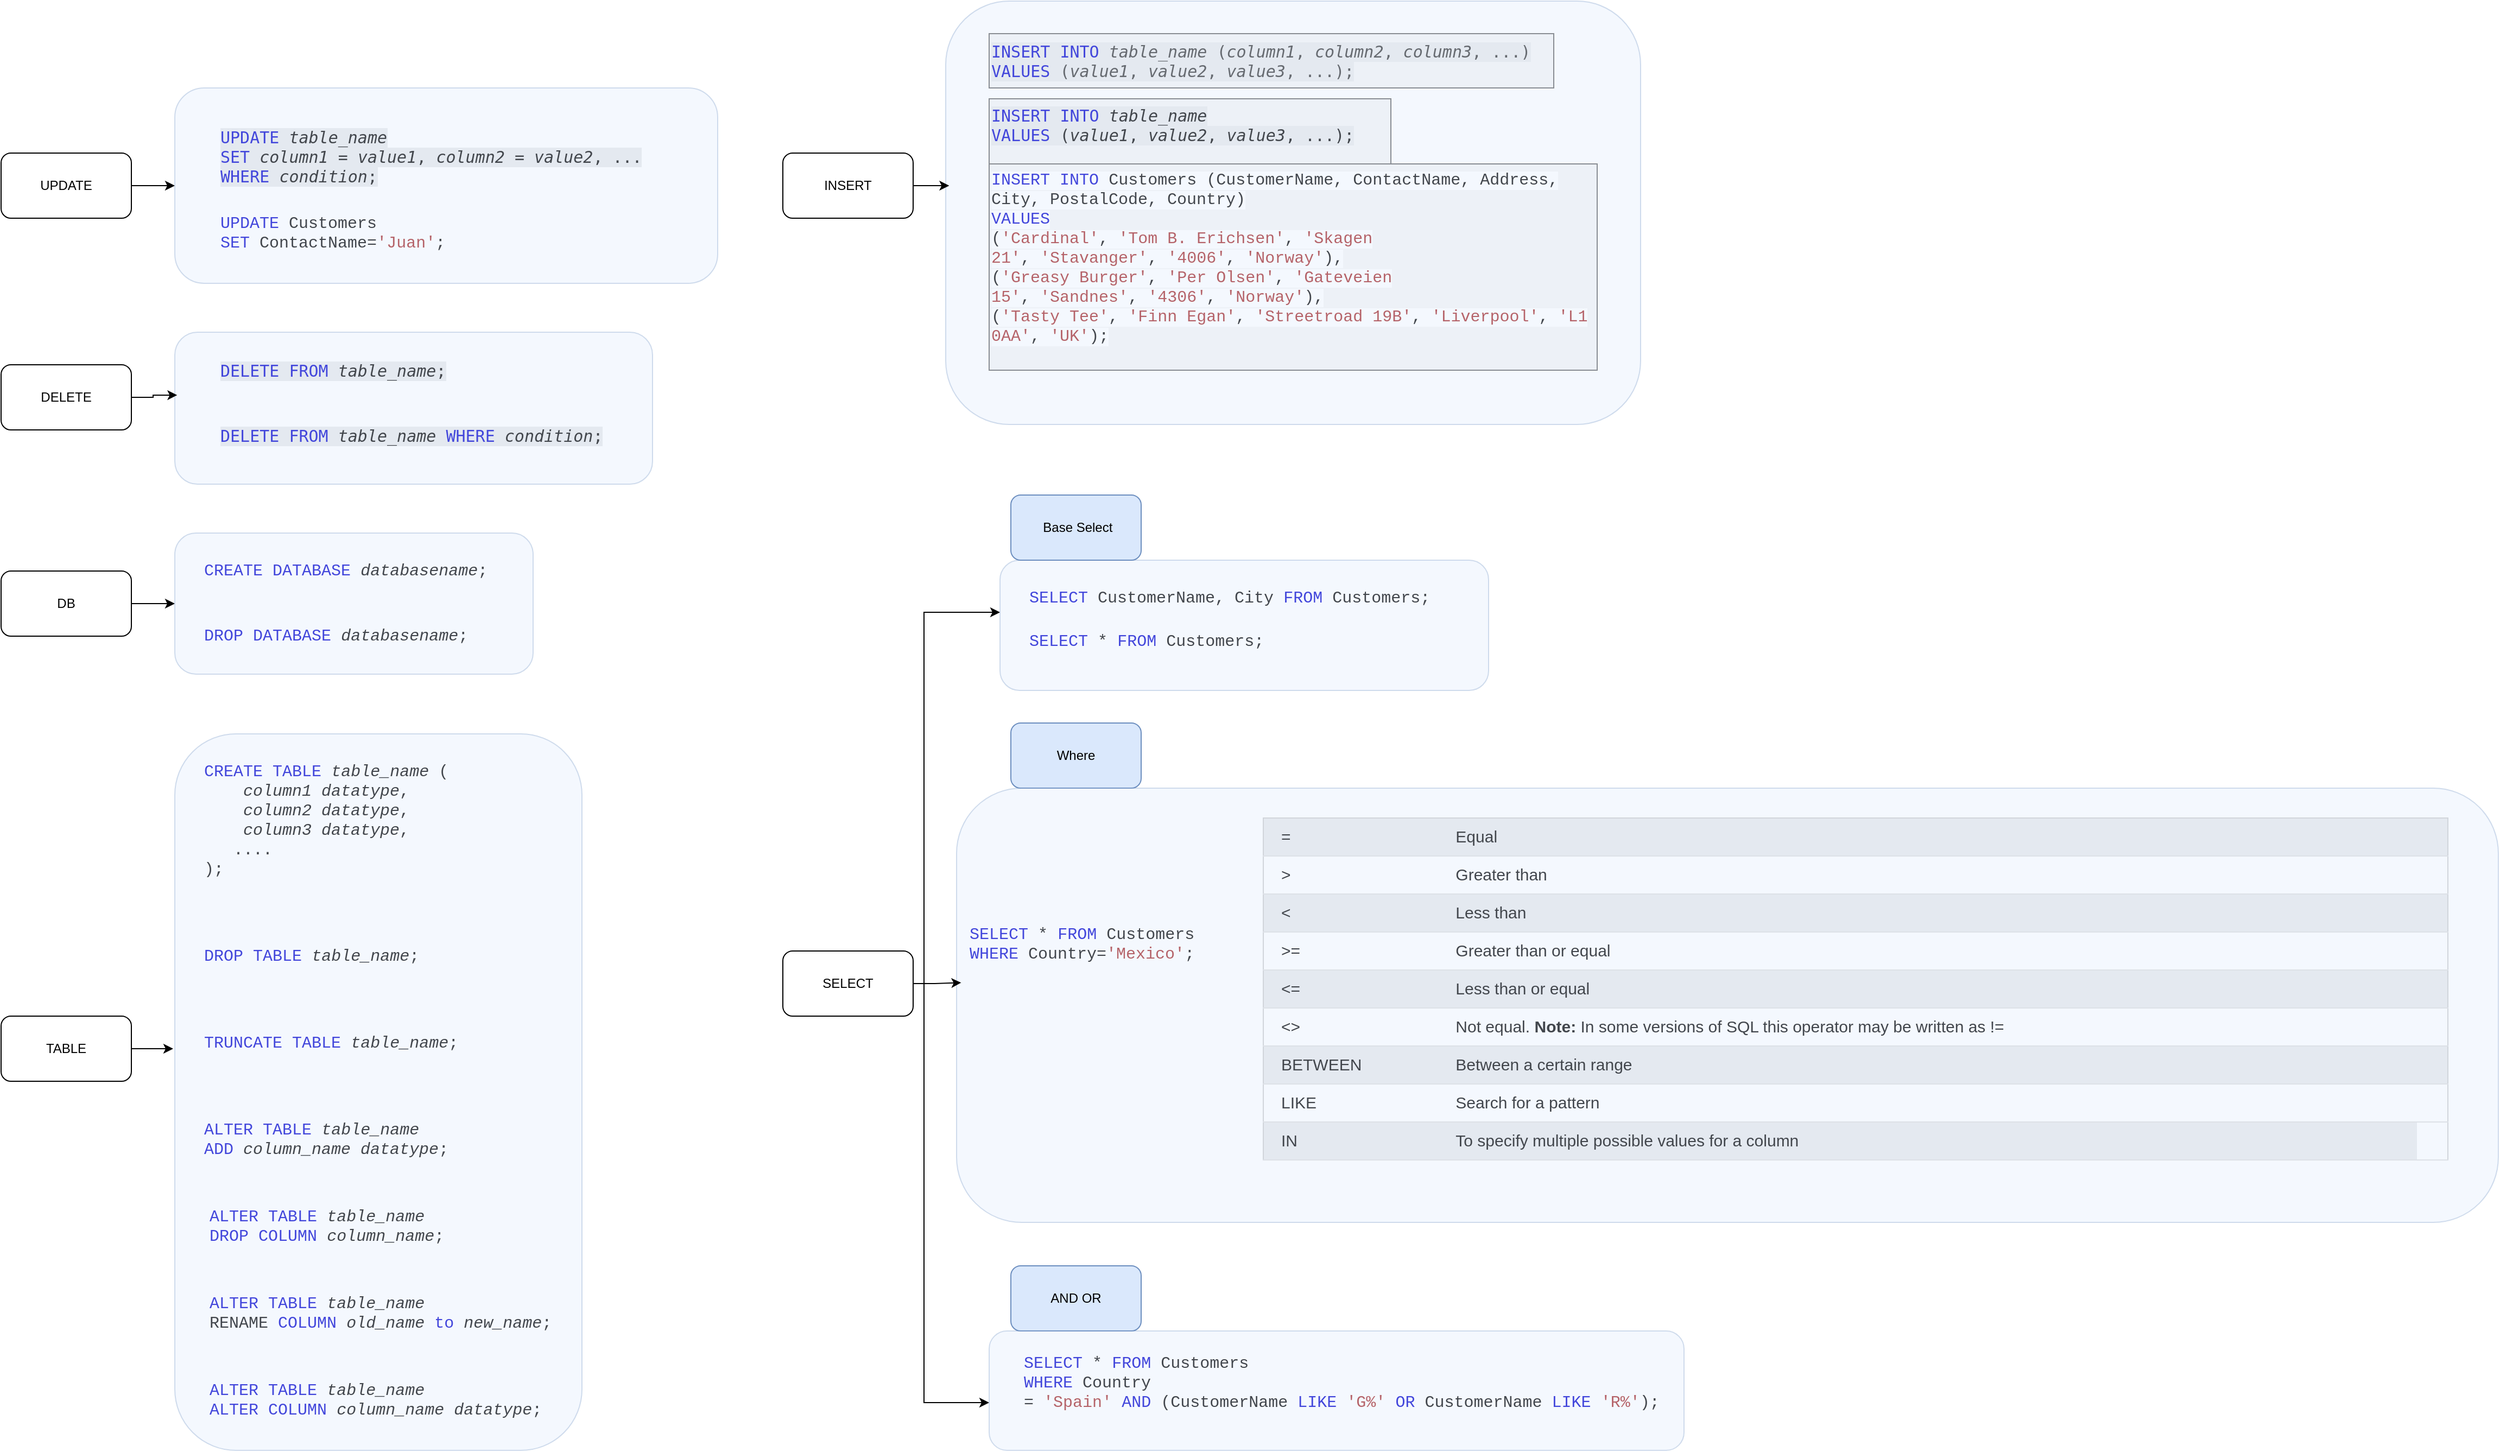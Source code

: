 <mxfile version="24.7.5">
  <diagram name="Page-1" id="5PzkQWW4102uohkrwK2b">
    <mxGraphModel dx="4399" dy="2077" grid="1" gridSize="10" guides="1" tooltips="1" connect="1" arrows="1" fold="1" page="1" pageScale="1" pageWidth="850" pageHeight="1100" math="0" shadow="0">
      <root>
        <mxCell id="0" />
        <mxCell id="1" parent="0" />
        <mxCell id="JJQVZbuFapBC_AZpDFM2-3" value="&lt;span style=&quot;box-sizing: inherit; color: mediumblue; font-family: monospace, monospace; font-size: 15px; background-color: rgb(231, 233, 235);&quot; class=&quot;sqlkeywordcolor&quot;&gt;INSERT&lt;/span&gt;&lt;span style=&quot;font-family: monospace, monospace; font-size: 15px; background-color: rgb(231, 233, 235);&quot;&gt;&amp;nbsp;&lt;/span&gt;&lt;span style=&quot;box-sizing: inherit; color: mediumblue; font-family: monospace, monospace; font-size: 15px; background-color: rgb(231, 233, 235);&quot; class=&quot;sqlkeywordcolor&quot;&gt;INTO&lt;/span&gt;&lt;span style=&quot;font-family: monospace, monospace; font-size: 15px; background-color: rgb(231, 233, 235);&quot;&gt;&amp;nbsp;&lt;/span&gt;&lt;em style=&quot;box-sizing: inherit; font-family: monospace, monospace; font-size: 15px; background-color: rgb(231, 233, 235);&quot;&gt;table_name&lt;/em&gt;&lt;span style=&quot;font-family: monospace, monospace; font-size: 15px; background-color: rgb(231, 233, 235);&quot;&gt;&amp;nbsp;(&lt;/span&gt;&lt;em style=&quot;box-sizing: inherit; font-family: monospace, monospace; font-size: 15px; background-color: rgb(231, 233, 235);&quot;&gt;column1&lt;/em&gt;&lt;span style=&quot;font-family: monospace, monospace; font-size: 15px; background-color: rgb(231, 233, 235);&quot;&gt;,&lt;/span&gt;&lt;em style=&quot;box-sizing: inherit; font-family: monospace, monospace; font-size: 15px; background-color: rgb(231, 233, 235);&quot;&gt;&amp;nbsp;column2&lt;/em&gt;&lt;span style=&quot;font-family: monospace, monospace; font-size: 15px; background-color: rgb(231, 233, 235);&quot;&gt;,&lt;/span&gt;&lt;em style=&quot;box-sizing: inherit; font-family: monospace, monospace; font-size: 15px; background-color: rgb(231, 233, 235);&quot;&gt;&amp;nbsp;column3&lt;/em&gt;&lt;span style=&quot;font-family: monospace, monospace; font-size: 15px; background-color: rgb(231, 233, 235);&quot;&gt;, ...)&lt;/span&gt;&lt;br style=&quot;box-sizing: inherit; font-family: monospace, monospace; font-size: 15px; background-color: rgb(231, 233, 235);&quot;&gt;&lt;span style=&quot;box-sizing: inherit; color: mediumblue; font-family: monospace, monospace; font-size: 15px; background-color: rgb(231, 233, 235);&quot; class=&quot;sqlkeywordcolor&quot;&gt;VALUES&lt;/span&gt;&lt;span style=&quot;font-family: monospace, monospace; font-size: 15px; background-color: rgb(231, 233, 235);&quot;&gt;&amp;nbsp;(&lt;/span&gt;&lt;em style=&quot;box-sizing: inherit; font-family: monospace, monospace; font-size: 15px; background-color: rgb(231, 233, 235);&quot;&gt;value1&lt;/em&gt;&lt;span style=&quot;font-family: monospace, monospace; font-size: 15px; background-color: rgb(231, 233, 235);&quot;&gt;,&lt;/span&gt;&lt;em style=&quot;box-sizing: inherit; font-family: monospace, monospace; font-size: 15px; background-color: rgb(231, 233, 235);&quot;&gt;&amp;nbsp;value2&lt;/em&gt;&lt;span style=&quot;font-family: monospace, monospace; font-size: 15px; background-color: rgb(231, 233, 235);&quot;&gt;,&lt;/span&gt;&lt;em style=&quot;box-sizing: inherit; font-family: monospace, monospace; font-size: 15px; background-color: rgb(231, 233, 235);&quot;&gt;&amp;nbsp;value3&lt;/em&gt;&lt;span style=&quot;font-family: monospace, monospace; font-size: 15px; background-color: rgb(231, 233, 235);&quot;&gt;, ...);&lt;/span&gt;" style="text;html=1;align=left;verticalAlign=middle;whiteSpace=wrap;rounded=0;fillColor=#f5f5f5;fontColor=#333333;strokeColor=#666666;" vertex="1" parent="1">
          <mxGeometry x="710" y="185" width="520" height="50" as="geometry" />
        </mxCell>
        <mxCell id="JJQVZbuFapBC_AZpDFM2-4" value="&lt;span class=&quot;sqlkeywordcolor&quot; style=&quot;box-sizing: inherit; color: mediumblue; font-family: monospace, monospace; font-size: 15px; font-style: normal; font-variant-ligatures: normal; font-variant-caps: normal; font-weight: 400; letter-spacing: normal; orphans: 2; text-align: start; text-indent: 0px; text-transform: none; widows: 2; word-spacing: 0px; -webkit-text-stroke-width: 0px; white-space: normal; background-color: rgb(231, 233, 235); text-decoration-thickness: initial; text-decoration-style: initial; text-decoration-color: initial;&quot;&gt;INSERT&lt;/span&gt;&lt;span style=&quot;color: rgb(0, 0, 0); font-family: monospace, monospace; font-size: 15px; font-style: normal; font-variant-ligatures: normal; font-variant-caps: normal; font-weight: 400; letter-spacing: normal; orphans: 2; text-align: start; text-indent: 0px; text-transform: none; widows: 2; word-spacing: 0px; -webkit-text-stroke-width: 0px; white-space: normal; background-color: rgb(231, 233, 235); text-decoration-thickness: initial; text-decoration-style: initial; text-decoration-color: initial; display: inline !important; float: none;&quot;&gt;&lt;span&gt;&amp;nbsp;&lt;/span&gt;&lt;/span&gt;&lt;span class=&quot;sqlkeywordcolor&quot; style=&quot;box-sizing: inherit; color: mediumblue; font-family: monospace, monospace; font-size: 15px; font-style: normal; font-variant-ligatures: normal; font-variant-caps: normal; font-weight: 400; letter-spacing: normal; orphans: 2; text-align: start; text-indent: 0px; text-transform: none; widows: 2; word-spacing: 0px; -webkit-text-stroke-width: 0px; white-space: normal; background-color: rgb(231, 233, 235); text-decoration-thickness: initial; text-decoration-style: initial; text-decoration-color: initial;&quot;&gt;INTO&lt;/span&gt;&lt;span style=&quot;color: rgb(0, 0, 0); font-family: monospace, monospace; font-size: 15px; font-style: normal; font-variant-ligatures: normal; font-variant-caps: normal; font-weight: 400; letter-spacing: normal; orphans: 2; text-align: start; text-indent: 0px; text-transform: none; widows: 2; word-spacing: 0px; -webkit-text-stroke-width: 0px; white-space: normal; background-color: rgb(231, 233, 235); text-decoration-thickness: initial; text-decoration-style: initial; text-decoration-color: initial; display: inline !important; float: none;&quot;&gt;&lt;span&gt;&amp;nbsp;&lt;/span&gt;&lt;/span&gt;&lt;em style=&quot;box-sizing: inherit; color: rgb(0, 0, 0); font-family: monospace, monospace; font-size: 15px; font-variant-ligatures: normal; font-variant-caps: normal; font-weight: 400; letter-spacing: normal; orphans: 2; text-align: start; text-indent: 0px; text-transform: none; widows: 2; word-spacing: 0px; -webkit-text-stroke-width: 0px; white-space: normal; background-color: rgb(231, 233, 235); text-decoration-thickness: initial; text-decoration-style: initial; text-decoration-color: initial;&quot;&gt;table_name&lt;/em&gt;&lt;br style=&quot;box-sizing: inherit; color: rgb(0, 0, 0); font-family: monospace, monospace; font-size: 15px; font-style: normal; font-variant-ligatures: normal; font-variant-caps: normal; font-weight: 400; letter-spacing: normal; orphans: 2; text-align: start; text-indent: 0px; text-transform: none; widows: 2; word-spacing: 0px; -webkit-text-stroke-width: 0px; white-space: normal; background-color: rgb(231, 233, 235); text-decoration-thickness: initial; text-decoration-style: initial; text-decoration-color: initial;&quot;&gt;&lt;span class=&quot;sqlkeywordcolor&quot; style=&quot;box-sizing: inherit; color: mediumblue; font-family: monospace, monospace; font-size: 15px; font-style: normal; font-variant-ligatures: normal; font-variant-caps: normal; font-weight: 400; letter-spacing: normal; orphans: 2; text-align: start; text-indent: 0px; text-transform: none; widows: 2; word-spacing: 0px; -webkit-text-stroke-width: 0px; white-space: normal; background-color: rgb(231, 233, 235); text-decoration-thickness: initial; text-decoration-style: initial; text-decoration-color: initial;&quot;&gt;VALUES&lt;/span&gt;&lt;span style=&quot;color: rgb(0, 0, 0); font-family: monospace, monospace; font-size: 15px; font-style: normal; font-variant-ligatures: normal; font-variant-caps: normal; font-weight: 400; letter-spacing: normal; orphans: 2; text-align: start; text-indent: 0px; text-transform: none; widows: 2; word-spacing: 0px; -webkit-text-stroke-width: 0px; white-space: normal; background-color: rgb(231, 233, 235); text-decoration-thickness: initial; text-decoration-style: initial; text-decoration-color: initial; display: inline !important; float: none;&quot;&gt;&lt;span&gt;&amp;nbsp;&lt;/span&gt;(&lt;/span&gt;&lt;em style=&quot;box-sizing: inherit; color: rgb(0, 0, 0); font-family: monospace, monospace; font-size: 15px; font-variant-ligatures: normal; font-variant-caps: normal; font-weight: 400; letter-spacing: normal; orphans: 2; text-align: start; text-indent: 0px; text-transform: none; widows: 2; word-spacing: 0px; -webkit-text-stroke-width: 0px; white-space: normal; background-color: rgb(231, 233, 235); text-decoration-thickness: initial; text-decoration-style: initial; text-decoration-color: initial;&quot;&gt;value1&lt;/em&gt;&lt;span style=&quot;color: rgb(0, 0, 0); font-family: monospace, monospace; font-size: 15px; font-style: normal; font-variant-ligatures: normal; font-variant-caps: normal; font-weight: 400; letter-spacing: normal; orphans: 2; text-align: start; text-indent: 0px; text-transform: none; widows: 2; word-spacing: 0px; -webkit-text-stroke-width: 0px; white-space: normal; background-color: rgb(231, 233, 235); text-decoration-thickness: initial; text-decoration-style: initial; text-decoration-color: initial; display: inline !important; float: none;&quot;&gt;,&lt;/span&gt;&lt;em style=&quot;box-sizing: inherit; color: rgb(0, 0, 0); font-family: monospace, monospace; font-size: 15px; font-variant-ligatures: normal; font-variant-caps: normal; font-weight: 400; letter-spacing: normal; orphans: 2; text-align: start; text-indent: 0px; text-transform: none; widows: 2; word-spacing: 0px; -webkit-text-stroke-width: 0px; white-space: normal; background-color: rgb(231, 233, 235); text-decoration-thickness: initial; text-decoration-style: initial; text-decoration-color: initial;&quot;&gt;&lt;span&gt;&amp;nbsp;&lt;/span&gt;value2&lt;/em&gt;&lt;span style=&quot;color: rgb(0, 0, 0); font-family: monospace, monospace; font-size: 15px; font-style: normal; font-variant-ligatures: normal; font-variant-caps: normal; font-weight: 400; letter-spacing: normal; orphans: 2; text-align: start; text-indent: 0px; text-transform: none; widows: 2; word-spacing: 0px; -webkit-text-stroke-width: 0px; white-space: normal; background-color: rgb(231, 233, 235); text-decoration-thickness: initial; text-decoration-style: initial; text-decoration-color: initial; display: inline !important; float: none;&quot;&gt;,&lt;/span&gt;&lt;em style=&quot;box-sizing: inherit; color: rgb(0, 0, 0); font-family: monospace, monospace; font-size: 15px; font-variant-ligatures: normal; font-variant-caps: normal; font-weight: 400; letter-spacing: normal; orphans: 2; text-align: start; text-indent: 0px; text-transform: none; widows: 2; word-spacing: 0px; -webkit-text-stroke-width: 0px; white-space: normal; background-color: rgb(231, 233, 235); text-decoration-thickness: initial; text-decoration-style: initial; text-decoration-color: initial;&quot;&gt;&lt;span&gt;&amp;nbsp;&lt;/span&gt;value3&lt;/em&gt;&lt;span style=&quot;color: rgb(0, 0, 0); font-family: monospace, monospace; font-size: 15px; font-style: normal; font-variant-ligatures: normal; font-variant-caps: normal; font-weight: 400; letter-spacing: normal; orphans: 2; text-align: start; text-indent: 0px; text-transform: none; widows: 2; word-spacing: 0px; -webkit-text-stroke-width: 0px; white-space: normal; background-color: rgb(231, 233, 235); text-decoration-thickness: initial; text-decoration-style: initial; text-decoration-color: initial; display: inline !important; float: none;&quot;&gt;, ...);&lt;/span&gt;" style="text;whiteSpace=wrap;html=1;fillColor=#f5f5f5;fontColor=#333333;strokeColor=#666666;" vertex="1" parent="1">
          <mxGeometry x="710" y="245" width="370" height="60" as="geometry" />
        </mxCell>
        <mxCell id="JJQVZbuFapBC_AZpDFM2-5" value="&lt;span class=&quot;sqlkeywordcolor&quot; style=&quot;box-sizing: inherit; color: mediumblue; font-family: Consolas, Menlo, &amp;quot;courier new&amp;quot;, monospace; font-size: 15px; font-style: normal; font-variant-ligatures: normal; font-variant-caps: normal; font-weight: 400; letter-spacing: normal; orphans: 2; text-align: start; text-indent: 0px; text-transform: none; widows: 2; word-spacing: 0px; -webkit-text-stroke-width: 0px; white-space: normal; background-color: rgb(255, 255, 255); text-decoration-thickness: initial; text-decoration-style: initial; text-decoration-color: initial;&quot;&gt;INSERT&lt;/span&gt;&lt;span style=&quot;color: rgb(0, 0, 0); font-family: Consolas, Menlo, &amp;quot;courier new&amp;quot;, monospace; font-size: 15px; font-style: normal; font-variant-ligatures: normal; font-variant-caps: normal; font-weight: 400; letter-spacing: normal; orphans: 2; text-align: start; text-indent: 0px; text-transform: none; widows: 2; word-spacing: 0px; -webkit-text-stroke-width: 0px; white-space: normal; background-color: rgb(255, 255, 255); text-decoration-thickness: initial; text-decoration-style: initial; text-decoration-color: initial; display: inline !important; float: none;&quot;&gt;&lt;span&gt;&amp;nbsp;&lt;/span&gt;&lt;/span&gt;&lt;span class=&quot;sqlkeywordcolor&quot; style=&quot;box-sizing: inherit; color: mediumblue; font-family: Consolas, Menlo, &amp;quot;courier new&amp;quot;, monospace; font-size: 15px; font-style: normal; font-variant-ligatures: normal; font-variant-caps: normal; font-weight: 400; letter-spacing: normal; orphans: 2; text-align: start; text-indent: 0px; text-transform: none; widows: 2; word-spacing: 0px; -webkit-text-stroke-width: 0px; white-space: normal; background-color: rgb(255, 255, 255); text-decoration-thickness: initial; text-decoration-style: initial; text-decoration-color: initial;&quot;&gt;INTO&lt;/span&gt;&lt;span style=&quot;color: rgb(0, 0, 0); font-family: Consolas, Menlo, &amp;quot;courier new&amp;quot;, monospace; font-size: 15px; font-style: normal; font-variant-ligatures: normal; font-variant-caps: normal; font-weight: 400; letter-spacing: normal; orphans: 2; text-align: start; text-indent: 0px; text-transform: none; widows: 2; word-spacing: 0px; -webkit-text-stroke-width: 0px; white-space: normal; background-color: rgb(255, 255, 255); text-decoration-thickness: initial; text-decoration-style: initial; text-decoration-color: initial; display: inline !important; float: none;&quot;&gt;&lt;span&gt;&amp;nbsp;&lt;/span&gt;Customers (CustomerName, ContactName, Address, City, PostalCode, Country)&lt;/span&gt;&lt;br style=&quot;box-sizing: inherit; color: rgb(0, 0, 0); font-family: Consolas, Menlo, &amp;quot;courier new&amp;quot;, monospace; font-size: 15px; font-style: normal; font-variant-ligatures: normal; font-variant-caps: normal; font-weight: 400; letter-spacing: normal; orphans: 2; text-align: start; text-indent: 0px; text-transform: none; widows: 2; word-spacing: 0px; -webkit-text-stroke-width: 0px; white-space: normal; background-color: rgb(255, 255, 255); text-decoration-thickness: initial; text-decoration-style: initial; text-decoration-color: initial;&quot;&gt;&lt;span class=&quot;sqlkeywordcolor&quot; style=&quot;box-sizing: inherit; color: mediumblue; font-family: Consolas, Menlo, &amp;quot;courier new&amp;quot;, monospace; font-size: 15px; font-style: normal; font-variant-ligatures: normal; font-variant-caps: normal; font-weight: 400; letter-spacing: normal; orphans: 2; text-align: start; text-indent: 0px; text-transform: none; widows: 2; word-spacing: 0px; -webkit-text-stroke-width: 0px; white-space: normal; background-color: rgb(255, 255, 255); text-decoration-thickness: initial; text-decoration-style: initial; text-decoration-color: initial;&quot;&gt;VALUES&lt;/span&gt;&lt;br style=&quot;box-sizing: inherit; color: rgb(0, 0, 0); font-family: Consolas, Menlo, &amp;quot;courier new&amp;quot;, monospace; font-size: 15px; font-style: normal; font-variant-ligatures: normal; font-variant-caps: normal; font-weight: 400; letter-spacing: normal; orphans: 2; text-align: start; text-indent: 0px; text-transform: none; widows: 2; word-spacing: 0px; -webkit-text-stroke-width: 0px; white-space: normal; background-color: rgb(255, 255, 255); text-decoration-thickness: initial; text-decoration-style: initial; text-decoration-color: initial;&quot;&gt;&lt;span class=&quot;sqlnumbercolor&quot; style=&quot;box-sizing: inherit; color: red; font-family: Consolas, Menlo, &amp;quot;courier new&amp;quot;, monospace; font-size: 15px; font-style: normal; font-variant-ligatures: normal; font-variant-caps: normal; font-weight: 400; letter-spacing: normal; orphans: 2; text-align: start; text-indent: 0px; text-transform: none; widows: 2; word-spacing: 0px; -webkit-text-stroke-width: 0px; white-space: normal; background-color: rgb(255, 255, 255); text-decoration-thickness: initial; text-decoration-style: initial; text-decoration-color: initial;&quot;&gt;&lt;/span&gt;&lt;span style=&quot;color: rgb(0, 0, 0); font-family: Consolas, Menlo, &amp;quot;courier new&amp;quot;, monospace; font-size: 15px; font-style: normal; font-variant-ligatures: normal; font-variant-caps: normal; font-weight: 400; letter-spacing: normal; orphans: 2; text-align: start; text-indent: 0px; text-transform: none; widows: 2; word-spacing: 0px; -webkit-text-stroke-width: 0px; white-space: normal; background-color: rgb(255, 255, 255); text-decoration-thickness: initial; text-decoration-style: initial; text-decoration-color: initial; display: inline !important; float: none;&quot;&gt;(&lt;/span&gt;&lt;span class=&quot;sqlstringcolor&quot; style=&quot;box-sizing: inherit; color: brown; font-family: Consolas, Menlo, &amp;quot;courier new&amp;quot;, monospace; font-size: 15px; font-style: normal; font-variant-ligatures: normal; font-variant-caps: normal; font-weight: 400; letter-spacing: normal; orphans: 2; text-align: start; text-indent: 0px; text-transform: none; widows: 2; word-spacing: 0px; -webkit-text-stroke-width: 0px; white-space: normal; background-color: rgb(255, 255, 255); text-decoration-thickness: initial; text-decoration-style: initial; text-decoration-color: initial;&quot;&gt;&#39;Cardinal&#39;&lt;/span&gt;&lt;span style=&quot;color: rgb(0, 0, 0); font-family: Consolas, Menlo, &amp;quot;courier new&amp;quot;, monospace; font-size: 15px; font-style: normal; font-variant-ligatures: normal; font-variant-caps: normal; font-weight: 400; letter-spacing: normal; orphans: 2; text-align: start; text-indent: 0px; text-transform: none; widows: 2; word-spacing: 0px; -webkit-text-stroke-width: 0px; white-space: normal; background-color: rgb(255, 255, 255); text-decoration-thickness: initial; text-decoration-style: initial; text-decoration-color: initial; display: inline !important; float: none;&quot;&gt;,&lt;span&gt;&amp;nbsp;&lt;/span&gt;&lt;/span&gt;&lt;span class=&quot;sqlstringcolor&quot; style=&quot;box-sizing: inherit; color: brown; font-family: Consolas, Menlo, &amp;quot;courier new&amp;quot;, monospace; font-size: 15px; font-style: normal; font-variant-ligatures: normal; font-variant-caps: normal; font-weight: 400; letter-spacing: normal; orphans: 2; text-align: start; text-indent: 0px; text-transform: none; widows: 2; word-spacing: 0px; -webkit-text-stroke-width: 0px; white-space: normal; background-color: rgb(255, 255, 255); text-decoration-thickness: initial; text-decoration-style: initial; text-decoration-color: initial;&quot;&gt;&#39;Tom B. Erichsen&#39;&lt;/span&gt;&lt;span style=&quot;color: rgb(0, 0, 0); font-family: Consolas, Menlo, &amp;quot;courier new&amp;quot;, monospace; font-size: 15px; font-style: normal; font-variant-ligatures: normal; font-variant-caps: normal; font-weight: 400; letter-spacing: normal; orphans: 2; text-align: start; text-indent: 0px; text-transform: none; widows: 2; word-spacing: 0px; -webkit-text-stroke-width: 0px; white-space: normal; background-color: rgb(255, 255, 255); text-decoration-thickness: initial; text-decoration-style: initial; text-decoration-color: initial; display: inline !important; float: none;&quot;&gt;,&lt;span&gt;&amp;nbsp;&lt;/span&gt;&lt;/span&gt;&lt;span class=&quot;sqlstringcolor&quot; style=&quot;box-sizing: inherit; color: brown; font-family: Consolas, Menlo, &amp;quot;courier new&amp;quot;, monospace; font-size: 15px; font-style: normal; font-variant-ligatures: normal; font-variant-caps: normal; font-weight: 400; letter-spacing: normal; orphans: 2; text-align: start; text-indent: 0px; text-transform: none; widows: 2; word-spacing: 0px; -webkit-text-stroke-width: 0px; white-space: normal; background-color: rgb(255, 255, 255); text-decoration-thickness: initial; text-decoration-style: initial; text-decoration-color: initial;&quot;&gt;&#39;Skagen 21&#39;&lt;/span&gt;&lt;span style=&quot;color: rgb(0, 0, 0); font-family: Consolas, Menlo, &amp;quot;courier new&amp;quot;, monospace; font-size: 15px; font-style: normal; font-variant-ligatures: normal; font-variant-caps: normal; font-weight: 400; letter-spacing: normal; orphans: 2; text-align: start; text-indent: 0px; text-transform: none; widows: 2; word-spacing: 0px; -webkit-text-stroke-width: 0px; white-space: normal; background-color: rgb(255, 255, 255); text-decoration-thickness: initial; text-decoration-style: initial; text-decoration-color: initial; display: inline !important; float: none;&quot;&gt;,&lt;span&gt;&amp;nbsp;&lt;/span&gt;&lt;/span&gt;&lt;span class=&quot;sqlstringcolor&quot; style=&quot;box-sizing: inherit; color: brown; font-family: Consolas, Menlo, &amp;quot;courier new&amp;quot;, monospace; font-size: 15px; font-style: normal; font-variant-ligatures: normal; font-variant-caps: normal; font-weight: 400; letter-spacing: normal; orphans: 2; text-align: start; text-indent: 0px; text-transform: none; widows: 2; word-spacing: 0px; -webkit-text-stroke-width: 0px; white-space: normal; background-color: rgb(255, 255, 255); text-decoration-thickness: initial; text-decoration-style: initial; text-decoration-color: initial;&quot;&gt;&#39;Stavanger&#39;&lt;/span&gt;&lt;span style=&quot;color: rgb(0, 0, 0); font-family: Consolas, Menlo, &amp;quot;courier new&amp;quot;, monospace; font-size: 15px; font-style: normal; font-variant-ligatures: normal; font-variant-caps: normal; font-weight: 400; letter-spacing: normal; orphans: 2; text-align: start; text-indent: 0px; text-transform: none; widows: 2; word-spacing: 0px; -webkit-text-stroke-width: 0px; white-space: normal; background-color: rgb(255, 255, 255); text-decoration-thickness: initial; text-decoration-style: initial; text-decoration-color: initial; display: inline !important; float: none;&quot;&gt;,&lt;span&gt;&amp;nbsp;&lt;/span&gt;&lt;/span&gt;&lt;span class=&quot;sqlstringcolor&quot; style=&quot;box-sizing: inherit; color: brown; font-family: Consolas, Menlo, &amp;quot;courier new&amp;quot;, monospace; font-size: 15px; font-style: normal; font-variant-ligatures: normal; font-variant-caps: normal; font-weight: 400; letter-spacing: normal; orphans: 2; text-align: start; text-indent: 0px; text-transform: none; widows: 2; word-spacing: 0px; -webkit-text-stroke-width: 0px; white-space: normal; background-color: rgb(255, 255, 255); text-decoration-thickness: initial; text-decoration-style: initial; text-decoration-color: initial;&quot;&gt;&#39;4006&#39;&lt;/span&gt;&lt;span style=&quot;color: rgb(0, 0, 0); font-family: Consolas, Menlo, &amp;quot;courier new&amp;quot;, monospace; font-size: 15px; font-style: normal; font-variant-ligatures: normal; font-variant-caps: normal; font-weight: 400; letter-spacing: normal; orphans: 2; text-align: start; text-indent: 0px; text-transform: none; widows: 2; word-spacing: 0px; -webkit-text-stroke-width: 0px; white-space: normal; background-color: rgb(255, 255, 255); text-decoration-thickness: initial; text-decoration-style: initial; text-decoration-color: initial; display: inline !important; float: none;&quot;&gt;,&lt;span&gt;&amp;nbsp;&lt;/span&gt;&lt;/span&gt;&lt;span class=&quot;sqlstringcolor&quot; style=&quot;box-sizing: inherit; color: brown; font-family: Consolas, Menlo, &amp;quot;courier new&amp;quot;, monospace; font-size: 15px; font-style: normal; font-variant-ligatures: normal; font-variant-caps: normal; font-weight: 400; letter-spacing: normal; orphans: 2; text-align: start; text-indent: 0px; text-transform: none; widows: 2; word-spacing: 0px; -webkit-text-stroke-width: 0px; white-space: normal; background-color: rgb(255, 255, 255); text-decoration-thickness: initial; text-decoration-style: initial; text-decoration-color: initial;&quot;&gt;&#39;Norway&#39;&lt;/span&gt;&lt;span style=&quot;color: rgb(0, 0, 0); font-family: Consolas, Menlo, &amp;quot;courier new&amp;quot;, monospace; font-size: 15px; font-style: normal; font-variant-ligatures: normal; font-variant-caps: normal; font-weight: 400; letter-spacing: normal; orphans: 2; text-align: start; text-indent: 0px; text-transform: none; widows: 2; word-spacing: 0px; -webkit-text-stroke-width: 0px; white-space: normal; background-color: rgb(255, 255, 255); text-decoration-thickness: initial; text-decoration-style: initial; text-decoration-color: initial; display: inline !important; float: none;&quot;&gt;),&lt;/span&gt;&lt;br style=&quot;box-sizing: inherit; color: rgb(0, 0, 0); font-family: Consolas, Menlo, &amp;quot;courier new&amp;quot;, monospace; font-size: 15px; font-style: normal; font-variant-ligatures: normal; font-variant-caps: normal; font-weight: 400; letter-spacing: normal; orphans: 2; text-align: start; text-indent: 0px; text-transform: none; widows: 2; word-spacing: 0px; -webkit-text-stroke-width: 0px; white-space: normal; background-color: rgb(255, 255, 255); text-decoration-thickness: initial; text-decoration-style: initial; text-decoration-color: initial;&quot;&gt;&lt;span class=&quot;sqlnumbercolor&quot; style=&quot;box-sizing: inherit; color: red; font-family: Consolas, Menlo, &amp;quot;courier new&amp;quot;, monospace; font-size: 15px; font-style: normal; font-variant-ligatures: normal; font-variant-caps: normal; font-weight: 400; letter-spacing: normal; orphans: 2; text-align: start; text-indent: 0px; text-transform: none; widows: 2; word-spacing: 0px; -webkit-text-stroke-width: 0px; white-space: normal; background-color: rgb(255, 255, 255); text-decoration-thickness: initial; text-decoration-style: initial; text-decoration-color: initial;&quot;&gt;&lt;/span&gt;&lt;span style=&quot;color: rgb(0, 0, 0); font-family: Consolas, Menlo, &amp;quot;courier new&amp;quot;, monospace; font-size: 15px; font-style: normal; font-variant-ligatures: normal; font-variant-caps: normal; font-weight: 400; letter-spacing: normal; orphans: 2; text-align: start; text-indent: 0px; text-transform: none; widows: 2; word-spacing: 0px; -webkit-text-stroke-width: 0px; white-space: normal; background-color: rgb(255, 255, 255); text-decoration-thickness: initial; text-decoration-style: initial; text-decoration-color: initial; display: inline !important; float: none;&quot;&gt;(&lt;/span&gt;&lt;span class=&quot;sqlstringcolor&quot; style=&quot;box-sizing: inherit; color: brown; font-family: Consolas, Menlo, &amp;quot;courier new&amp;quot;, monospace; font-size: 15px; font-style: normal; font-variant-ligatures: normal; font-variant-caps: normal; font-weight: 400; letter-spacing: normal; orphans: 2; text-align: start; text-indent: 0px; text-transform: none; widows: 2; word-spacing: 0px; -webkit-text-stroke-width: 0px; white-space: normal; background-color: rgb(255, 255, 255); text-decoration-thickness: initial; text-decoration-style: initial; text-decoration-color: initial;&quot;&gt;&#39;Greasy Burger&#39;&lt;/span&gt;&lt;span style=&quot;color: rgb(0, 0, 0); font-family: Consolas, Menlo, &amp;quot;courier new&amp;quot;, monospace; font-size: 15px; font-style: normal; font-variant-ligatures: normal; font-variant-caps: normal; font-weight: 400; letter-spacing: normal; orphans: 2; text-align: start; text-indent: 0px; text-transform: none; widows: 2; word-spacing: 0px; -webkit-text-stroke-width: 0px; white-space: normal; background-color: rgb(255, 255, 255); text-decoration-thickness: initial; text-decoration-style: initial; text-decoration-color: initial; display: inline !important; float: none;&quot;&gt;,&lt;span&gt;&amp;nbsp;&lt;/span&gt;&lt;/span&gt;&lt;span class=&quot;sqlstringcolor&quot; style=&quot;box-sizing: inherit; color: brown; font-family: Consolas, Menlo, &amp;quot;courier new&amp;quot;, monospace; font-size: 15px; font-style: normal; font-variant-ligatures: normal; font-variant-caps: normal; font-weight: 400; letter-spacing: normal; orphans: 2; text-align: start; text-indent: 0px; text-transform: none; widows: 2; word-spacing: 0px; -webkit-text-stroke-width: 0px; white-space: normal; background-color: rgb(255, 255, 255); text-decoration-thickness: initial; text-decoration-style: initial; text-decoration-color: initial;&quot;&gt;&#39;Per Olsen&#39;&lt;/span&gt;&lt;span style=&quot;color: rgb(0, 0, 0); font-family: Consolas, Menlo, &amp;quot;courier new&amp;quot;, monospace; font-size: 15px; font-style: normal; font-variant-ligatures: normal; font-variant-caps: normal; font-weight: 400; letter-spacing: normal; orphans: 2; text-align: start; text-indent: 0px; text-transform: none; widows: 2; word-spacing: 0px; -webkit-text-stroke-width: 0px; white-space: normal; background-color: rgb(255, 255, 255); text-decoration-thickness: initial; text-decoration-style: initial; text-decoration-color: initial; display: inline !important; float: none;&quot;&gt;,&lt;span&gt;&amp;nbsp;&lt;/span&gt;&lt;/span&gt;&lt;span class=&quot;sqlstringcolor&quot; style=&quot;box-sizing: inherit; color: brown; font-family: Consolas, Menlo, &amp;quot;courier new&amp;quot;, monospace; font-size: 15px; font-style: normal; font-variant-ligatures: normal; font-variant-caps: normal; font-weight: 400; letter-spacing: normal; orphans: 2; text-align: start; text-indent: 0px; text-transform: none; widows: 2; word-spacing: 0px; -webkit-text-stroke-width: 0px; white-space: normal; background-color: rgb(255, 255, 255); text-decoration-thickness: initial; text-decoration-style: initial; text-decoration-color: initial;&quot;&gt;&#39;Gateveien 15&#39;&lt;/span&gt;&lt;span style=&quot;color: rgb(0, 0, 0); font-family: Consolas, Menlo, &amp;quot;courier new&amp;quot;, monospace; font-size: 15px; font-style: normal; font-variant-ligatures: normal; font-variant-caps: normal; font-weight: 400; letter-spacing: normal; orphans: 2; text-align: start; text-indent: 0px; text-transform: none; widows: 2; word-spacing: 0px; -webkit-text-stroke-width: 0px; white-space: normal; background-color: rgb(255, 255, 255); text-decoration-thickness: initial; text-decoration-style: initial; text-decoration-color: initial; display: inline !important; float: none;&quot;&gt;,&lt;span&gt;&amp;nbsp;&lt;/span&gt;&lt;/span&gt;&lt;span class=&quot;sqlstringcolor&quot; style=&quot;box-sizing: inherit; color: brown; font-family: Consolas, Menlo, &amp;quot;courier new&amp;quot;, monospace; font-size: 15px; font-style: normal; font-variant-ligatures: normal; font-variant-caps: normal; font-weight: 400; letter-spacing: normal; orphans: 2; text-align: start; text-indent: 0px; text-transform: none; widows: 2; word-spacing: 0px; -webkit-text-stroke-width: 0px; white-space: normal; background-color: rgb(255, 255, 255); text-decoration-thickness: initial; text-decoration-style: initial; text-decoration-color: initial;&quot;&gt;&#39;Sandnes&#39;&lt;/span&gt;&lt;span style=&quot;color: rgb(0, 0, 0); font-family: Consolas, Menlo, &amp;quot;courier new&amp;quot;, monospace; font-size: 15px; font-style: normal; font-variant-ligatures: normal; font-variant-caps: normal; font-weight: 400; letter-spacing: normal; orphans: 2; text-align: start; text-indent: 0px; text-transform: none; widows: 2; word-spacing: 0px; -webkit-text-stroke-width: 0px; white-space: normal; background-color: rgb(255, 255, 255); text-decoration-thickness: initial; text-decoration-style: initial; text-decoration-color: initial; display: inline !important; float: none;&quot;&gt;,&lt;span&gt;&amp;nbsp;&lt;/span&gt;&lt;/span&gt;&lt;span class=&quot;sqlstringcolor&quot; style=&quot;box-sizing: inherit; color: brown; font-family: Consolas, Menlo, &amp;quot;courier new&amp;quot;, monospace; font-size: 15px; font-style: normal; font-variant-ligatures: normal; font-variant-caps: normal; font-weight: 400; letter-spacing: normal; orphans: 2; text-align: start; text-indent: 0px; text-transform: none; widows: 2; word-spacing: 0px; -webkit-text-stroke-width: 0px; white-space: normal; background-color: rgb(255, 255, 255); text-decoration-thickness: initial; text-decoration-style: initial; text-decoration-color: initial;&quot;&gt;&#39;4306&#39;&lt;/span&gt;&lt;span style=&quot;color: rgb(0, 0, 0); font-family: Consolas, Menlo, &amp;quot;courier new&amp;quot;, monospace; font-size: 15px; font-style: normal; font-variant-ligatures: normal; font-variant-caps: normal; font-weight: 400; letter-spacing: normal; orphans: 2; text-align: start; text-indent: 0px; text-transform: none; widows: 2; word-spacing: 0px; -webkit-text-stroke-width: 0px; white-space: normal; background-color: rgb(255, 255, 255); text-decoration-thickness: initial; text-decoration-style: initial; text-decoration-color: initial; display: inline !important; float: none;&quot;&gt;,&lt;span&gt;&amp;nbsp;&lt;/span&gt;&lt;/span&gt;&lt;span class=&quot;sqlstringcolor&quot; style=&quot;box-sizing: inherit; color: brown; font-family: Consolas, Menlo, &amp;quot;courier new&amp;quot;, monospace; font-size: 15px; font-style: normal; font-variant-ligatures: normal; font-variant-caps: normal; font-weight: 400; letter-spacing: normal; orphans: 2; text-align: start; text-indent: 0px; text-transform: none; widows: 2; word-spacing: 0px; -webkit-text-stroke-width: 0px; white-space: normal; background-color: rgb(255, 255, 255); text-decoration-thickness: initial; text-decoration-style: initial; text-decoration-color: initial;&quot;&gt;&#39;Norway&#39;&lt;/span&gt;&lt;span style=&quot;color: rgb(0, 0, 0); font-family: Consolas, Menlo, &amp;quot;courier new&amp;quot;, monospace; font-size: 15px; font-style: normal; font-variant-ligatures: normal; font-variant-caps: normal; font-weight: 400; letter-spacing: normal; orphans: 2; text-align: start; text-indent: 0px; text-transform: none; widows: 2; word-spacing: 0px; -webkit-text-stroke-width: 0px; white-space: normal; background-color: rgb(255, 255, 255); text-decoration-thickness: initial; text-decoration-style: initial; text-decoration-color: initial; display: inline !important; float: none;&quot;&gt;),&lt;/span&gt;&lt;br style=&quot;box-sizing: inherit; color: rgb(0, 0, 0); font-family: Consolas, Menlo, &amp;quot;courier new&amp;quot;, monospace; font-size: 15px; font-style: normal; font-variant-ligatures: normal; font-variant-caps: normal; font-weight: 400; letter-spacing: normal; orphans: 2; text-align: start; text-indent: 0px; text-transform: none; widows: 2; word-spacing: 0px; -webkit-text-stroke-width: 0px; white-space: normal; background-color: rgb(255, 255, 255); text-decoration-thickness: initial; text-decoration-style: initial; text-decoration-color: initial;&quot;&gt;&lt;span class=&quot;sqlnumbercolor&quot; style=&quot;box-sizing: inherit; color: red; font-family: Consolas, Menlo, &amp;quot;courier new&amp;quot;, monospace; font-size: 15px; font-style: normal; font-variant-ligatures: normal; font-variant-caps: normal; font-weight: 400; letter-spacing: normal; orphans: 2; text-align: start; text-indent: 0px; text-transform: none; widows: 2; word-spacing: 0px; -webkit-text-stroke-width: 0px; white-space: normal; background-color: rgb(255, 255, 255); text-decoration-thickness: initial; text-decoration-style: initial; text-decoration-color: initial;&quot;&gt;&lt;/span&gt;&lt;span style=&quot;color: rgb(0, 0, 0); font-family: Consolas, Menlo, &amp;quot;courier new&amp;quot;, monospace; font-size: 15px; font-style: normal; font-variant-ligatures: normal; font-variant-caps: normal; font-weight: 400; letter-spacing: normal; orphans: 2; text-align: start; text-indent: 0px; text-transform: none; widows: 2; word-spacing: 0px; -webkit-text-stroke-width: 0px; white-space: normal; background-color: rgb(255, 255, 255); text-decoration-thickness: initial; text-decoration-style: initial; text-decoration-color: initial; display: inline !important; float: none;&quot;&gt;(&lt;/span&gt;&lt;span class=&quot;sqlstringcolor&quot; style=&quot;box-sizing: inherit; color: brown; font-family: Consolas, Menlo, &amp;quot;courier new&amp;quot;, monospace; font-size: 15px; font-style: normal; font-variant-ligatures: normal; font-variant-caps: normal; font-weight: 400; letter-spacing: normal; orphans: 2; text-align: start; text-indent: 0px; text-transform: none; widows: 2; word-spacing: 0px; -webkit-text-stroke-width: 0px; white-space: normal; background-color: rgb(255, 255, 255); text-decoration-thickness: initial; text-decoration-style: initial; text-decoration-color: initial;&quot;&gt;&#39;Tasty Tee&#39;&lt;/span&gt;&lt;span style=&quot;color: rgb(0, 0, 0); font-family: Consolas, Menlo, &amp;quot;courier new&amp;quot;, monospace; font-size: 15px; font-style: normal; font-variant-ligatures: normal; font-variant-caps: normal; font-weight: 400; letter-spacing: normal; orphans: 2; text-align: start; text-indent: 0px; text-transform: none; widows: 2; word-spacing: 0px; -webkit-text-stroke-width: 0px; white-space: normal; background-color: rgb(255, 255, 255); text-decoration-thickness: initial; text-decoration-style: initial; text-decoration-color: initial; display: inline !important; float: none;&quot;&gt;,&lt;span&gt;&amp;nbsp;&lt;/span&gt;&lt;/span&gt;&lt;span class=&quot;sqlstringcolor&quot; style=&quot;box-sizing: inherit; color: brown; font-family: Consolas, Menlo, &amp;quot;courier new&amp;quot;, monospace; font-size: 15px; font-style: normal; font-variant-ligatures: normal; font-variant-caps: normal; font-weight: 400; letter-spacing: normal; orphans: 2; text-align: start; text-indent: 0px; text-transform: none; widows: 2; word-spacing: 0px; -webkit-text-stroke-width: 0px; white-space: normal; background-color: rgb(255, 255, 255); text-decoration-thickness: initial; text-decoration-style: initial; text-decoration-color: initial;&quot;&gt;&#39;Finn Egan&#39;&lt;/span&gt;&lt;span style=&quot;color: rgb(0, 0, 0); font-family: Consolas, Menlo, &amp;quot;courier new&amp;quot;, monospace; font-size: 15px; font-style: normal; font-variant-ligatures: normal; font-variant-caps: normal; font-weight: 400; letter-spacing: normal; orphans: 2; text-align: start; text-indent: 0px; text-transform: none; widows: 2; word-spacing: 0px; -webkit-text-stroke-width: 0px; white-space: normal; background-color: rgb(255, 255, 255); text-decoration-thickness: initial; text-decoration-style: initial; text-decoration-color: initial; display: inline !important; float: none;&quot;&gt;,&lt;span&gt;&amp;nbsp;&lt;/span&gt;&lt;/span&gt;&lt;span class=&quot;sqlstringcolor&quot; style=&quot;box-sizing: inherit; color: brown; font-family: Consolas, Menlo, &amp;quot;courier new&amp;quot;, monospace; font-size: 15px; font-style: normal; font-variant-ligatures: normal; font-variant-caps: normal; font-weight: 400; letter-spacing: normal; orphans: 2; text-align: start; text-indent: 0px; text-transform: none; widows: 2; word-spacing: 0px; -webkit-text-stroke-width: 0px; white-space: normal; background-color: rgb(255, 255, 255); text-decoration-thickness: initial; text-decoration-style: initial; text-decoration-color: initial;&quot;&gt;&#39;Streetroad 19B&#39;&lt;/span&gt;&lt;span style=&quot;color: rgb(0, 0, 0); font-family: Consolas, Menlo, &amp;quot;courier new&amp;quot;, monospace; font-size: 15px; font-style: normal; font-variant-ligatures: normal; font-variant-caps: normal; font-weight: 400; letter-spacing: normal; orphans: 2; text-align: start; text-indent: 0px; text-transform: none; widows: 2; word-spacing: 0px; -webkit-text-stroke-width: 0px; white-space: normal; background-color: rgb(255, 255, 255); text-decoration-thickness: initial; text-decoration-style: initial; text-decoration-color: initial; display: inline !important; float: none;&quot;&gt;,&lt;span&gt;&amp;nbsp;&lt;/span&gt;&lt;/span&gt;&lt;span class=&quot;sqlstringcolor&quot; style=&quot;box-sizing: inherit; color: brown; font-family: Consolas, Menlo, &amp;quot;courier new&amp;quot;, monospace; font-size: 15px; font-style: normal; font-variant-ligatures: normal; font-variant-caps: normal; font-weight: 400; letter-spacing: normal; orphans: 2; text-align: start; text-indent: 0px; text-transform: none; widows: 2; word-spacing: 0px; -webkit-text-stroke-width: 0px; white-space: normal; background-color: rgb(255, 255, 255); text-decoration-thickness: initial; text-decoration-style: initial; text-decoration-color: initial;&quot;&gt;&#39;Liverpool&#39;&lt;/span&gt;&lt;span style=&quot;color: rgb(0, 0, 0); font-family: Consolas, Menlo, &amp;quot;courier new&amp;quot;, monospace; font-size: 15px; font-style: normal; font-variant-ligatures: normal; font-variant-caps: normal; font-weight: 400; letter-spacing: normal; orphans: 2; text-align: start; text-indent: 0px; text-transform: none; widows: 2; word-spacing: 0px; -webkit-text-stroke-width: 0px; white-space: normal; background-color: rgb(255, 255, 255); text-decoration-thickness: initial; text-decoration-style: initial; text-decoration-color: initial; display: inline !important; float: none;&quot;&gt;,&lt;span&gt;&amp;nbsp;&lt;/span&gt;&lt;/span&gt;&lt;span class=&quot;sqlstringcolor&quot; style=&quot;box-sizing: inherit; color: brown; font-family: Consolas, Menlo, &amp;quot;courier new&amp;quot;, monospace; font-size: 15px; font-style: normal; font-variant-ligatures: normal; font-variant-caps: normal; font-weight: 400; letter-spacing: normal; orphans: 2; text-align: start; text-indent: 0px; text-transform: none; widows: 2; word-spacing: 0px; -webkit-text-stroke-width: 0px; white-space: normal; background-color: rgb(255, 255, 255); text-decoration-thickness: initial; text-decoration-style: initial; text-decoration-color: initial;&quot;&gt;&#39;L1 0AA&#39;&lt;/span&gt;&lt;span style=&quot;color: rgb(0, 0, 0); font-family: Consolas, Menlo, &amp;quot;courier new&amp;quot;, monospace; font-size: 15px; font-style: normal; font-variant-ligatures: normal; font-variant-caps: normal; font-weight: 400; letter-spacing: normal; orphans: 2; text-align: start; text-indent: 0px; text-transform: none; widows: 2; word-spacing: 0px; -webkit-text-stroke-width: 0px; white-space: normal; background-color: rgb(255, 255, 255); text-decoration-thickness: initial; text-decoration-style: initial; text-decoration-color: initial; display: inline !important; float: none;&quot;&gt;,&lt;span&gt;&amp;nbsp;&lt;/span&gt;&lt;/span&gt;&lt;span class=&quot;sqlstringcolor&quot; style=&quot;box-sizing: inherit; color: brown; font-family: Consolas, Menlo, &amp;quot;courier new&amp;quot;, monospace; font-size: 15px; font-style: normal; font-variant-ligatures: normal; font-variant-caps: normal; font-weight: 400; letter-spacing: normal; orphans: 2; text-align: start; text-indent: 0px; text-transform: none; widows: 2; word-spacing: 0px; -webkit-text-stroke-width: 0px; white-space: normal; background-color: rgb(255, 255, 255); text-decoration-thickness: initial; text-decoration-style: initial; text-decoration-color: initial;&quot;&gt;&#39;UK&#39;&lt;/span&gt;&lt;span style=&quot;color: rgb(0, 0, 0); font-family: Consolas, Menlo, &amp;quot;courier new&amp;quot;, monospace; font-size: 15px; font-style: normal; font-variant-ligatures: normal; font-variant-caps: normal; font-weight: 400; letter-spacing: normal; orphans: 2; text-align: start; text-indent: 0px; text-transform: none; widows: 2; word-spacing: 0px; -webkit-text-stroke-width: 0px; white-space: normal; background-color: rgb(255, 255, 255); text-decoration-thickness: initial; text-decoration-style: initial; text-decoration-color: initial; display: inline !important; float: none;&quot;&gt;);&lt;/span&gt;" style="text;whiteSpace=wrap;html=1;fillColor=#f5f5f5;fontColor=#333333;strokeColor=#666666;" vertex="1" parent="1">
          <mxGeometry x="710" y="305" width="560" height="190" as="geometry" />
        </mxCell>
        <mxCell id="JJQVZbuFapBC_AZpDFM2-6" value="&lt;span class=&quot;sqlkeywordcolor&quot; style=&quot;box-sizing: inherit; color: mediumblue; font-family: Consolas, Menlo, &amp;quot;courier new&amp;quot;, monospace; font-size: 15px; font-style: normal; font-variant-ligatures: normal; font-variant-caps: normal; font-weight: 400; letter-spacing: normal; orphans: 2; text-align: start; text-indent: 0px; text-transform: none; widows: 2; word-spacing: 0px; -webkit-text-stroke-width: 0px; white-space: normal; background-color: rgb(255, 255, 255); text-decoration-thickness: initial; text-decoration-style: initial; text-decoration-color: initial;&quot;&gt;SELECT&lt;/span&gt;&lt;span style=&quot;color: rgb(0, 0, 0); font-family: Consolas, Menlo, &amp;quot;courier new&amp;quot;, monospace; font-size: 15px; font-style: normal; font-variant-ligatures: normal; font-variant-caps: normal; font-weight: 400; letter-spacing: normal; orphans: 2; text-align: start; text-indent: 0px; text-transform: none; widows: 2; word-spacing: 0px; -webkit-text-stroke-width: 0px; white-space: normal; background-color: rgb(255, 255, 255); text-decoration-thickness: initial; text-decoration-style: initial; text-decoration-color: initial; display: inline !important; float: none;&quot;&gt;&lt;span&gt;&amp;nbsp;&lt;/span&gt;CustomerName, City&lt;span&gt;&amp;nbsp;&lt;/span&gt;&lt;/span&gt;&lt;span class=&quot;sqlkeywordcolor&quot; style=&quot;box-sizing: inherit; color: mediumblue; font-family: Consolas, Menlo, &amp;quot;courier new&amp;quot;, monospace; font-size: 15px; font-style: normal; font-variant-ligatures: normal; font-variant-caps: normal; font-weight: 400; letter-spacing: normal; orphans: 2; text-align: start; text-indent: 0px; text-transform: none; widows: 2; word-spacing: 0px; -webkit-text-stroke-width: 0px; white-space: normal; background-color: rgb(255, 255, 255); text-decoration-thickness: initial; text-decoration-style: initial; text-decoration-color: initial;&quot;&gt;FROM&lt;/span&gt;&lt;span style=&quot;color: rgb(0, 0, 0); font-family: Consolas, Menlo, &amp;quot;courier new&amp;quot;, monospace; font-size: 15px; font-style: normal; font-variant-ligatures: normal; font-variant-caps: normal; font-weight: 400; letter-spacing: normal; orphans: 2; text-align: start; text-indent: 0px; text-transform: none; widows: 2; word-spacing: 0px; -webkit-text-stroke-width: 0px; white-space: normal; background-color: rgb(255, 255, 255); text-decoration-thickness: initial; text-decoration-style: initial; text-decoration-color: initial; display: inline !important; float: none;&quot;&gt;&lt;span&gt;&amp;nbsp;&lt;/span&gt;Customers;&lt;/span&gt;" style="text;whiteSpace=wrap;html=1;" vertex="1" parent="1">
          <mxGeometry x="745" y="690" width="400" height="40" as="geometry" />
        </mxCell>
        <mxCell id="JJQVZbuFapBC_AZpDFM2-7" value="&lt;span class=&quot;sqlkeywordcolor&quot; style=&quot;box-sizing: inherit; color: mediumblue; font-family: Consolas, Menlo, &amp;quot;courier new&amp;quot;, monospace; font-size: 15px; font-style: normal; font-variant-ligatures: normal; font-variant-caps: normal; font-weight: 400; letter-spacing: normal; orphans: 2; text-align: start; text-indent: 0px; text-transform: none; widows: 2; word-spacing: 0px; -webkit-text-stroke-width: 0px; white-space: normal; background-color: rgb(255, 255, 255); text-decoration-thickness: initial; text-decoration-style: initial; text-decoration-color: initial;&quot;&gt;SELECT&lt;/span&gt;&lt;span style=&quot;color: rgb(0, 0, 0); font-family: Consolas, Menlo, &amp;quot;courier new&amp;quot;, monospace; font-size: 15px; font-style: normal; font-variant-ligatures: normal; font-variant-caps: normal; font-weight: 400; letter-spacing: normal; orphans: 2; text-align: start; text-indent: 0px; text-transform: none; widows: 2; word-spacing: 0px; -webkit-text-stroke-width: 0px; white-space: normal; background-color: rgb(255, 255, 255); text-decoration-thickness: initial; text-decoration-style: initial; text-decoration-color: initial; display: inline !important; float: none;&quot;&gt;&lt;span&gt;&amp;nbsp;&lt;/span&gt;*&lt;span&gt;&amp;nbsp;&lt;/span&gt;&lt;/span&gt;&lt;span class=&quot;sqlkeywordcolor&quot; style=&quot;box-sizing: inherit; color: mediumblue; font-family: Consolas, Menlo, &amp;quot;courier new&amp;quot;, monospace; font-size: 15px; font-style: normal; font-variant-ligatures: normal; font-variant-caps: normal; font-weight: 400; letter-spacing: normal; orphans: 2; text-align: start; text-indent: 0px; text-transform: none; widows: 2; word-spacing: 0px; -webkit-text-stroke-width: 0px; white-space: normal; background-color: rgb(255, 255, 255); text-decoration-thickness: initial; text-decoration-style: initial; text-decoration-color: initial;&quot;&gt;FROM&lt;/span&gt;&lt;span style=&quot;color: rgb(0, 0, 0); font-family: Consolas, Menlo, &amp;quot;courier new&amp;quot;, monospace; font-size: 15px; font-style: normal; font-variant-ligatures: normal; font-variant-caps: normal; font-weight: 400; letter-spacing: normal; orphans: 2; text-align: start; text-indent: 0px; text-transform: none; widows: 2; word-spacing: 0px; -webkit-text-stroke-width: 0px; white-space: normal; background-color: rgb(255, 255, 255); text-decoration-thickness: initial; text-decoration-style: initial; text-decoration-color: initial; display: inline !important; float: none;&quot;&gt;&lt;span&gt;&amp;nbsp;&lt;/span&gt;Customers;&lt;/span&gt;" style="text;whiteSpace=wrap;html=1;" vertex="1" parent="1">
          <mxGeometry x="745" y="730" width="250" height="40" as="geometry" />
        </mxCell>
        <mxCell id="JJQVZbuFapBC_AZpDFM2-8" value="&lt;span class=&quot;sqlkeywordcolor&quot; style=&quot;box-sizing: inherit; color: mediumblue; font-family: Consolas, Menlo, &amp;quot;courier new&amp;quot;, monospace; font-size: 15px; font-style: normal; font-variant-ligatures: normal; font-variant-caps: normal; font-weight: 400; letter-spacing: normal; orphans: 2; text-align: start; text-indent: 0px; text-transform: none; widows: 2; word-spacing: 0px; -webkit-text-stroke-width: 0px; white-space: normal; background-color: rgb(255, 255, 255); text-decoration-thickness: initial; text-decoration-style: initial; text-decoration-color: initial;&quot;&gt;SELECT&lt;/span&gt;&lt;span style=&quot;color: rgb(0, 0, 0); font-family: Consolas, Menlo, &amp;quot;courier new&amp;quot;, monospace; font-size: 15px; font-style: normal; font-variant-ligatures: normal; font-variant-caps: normal; font-weight: 400; letter-spacing: normal; orphans: 2; text-align: start; text-indent: 0px; text-transform: none; widows: 2; word-spacing: 0px; -webkit-text-stroke-width: 0px; white-space: normal; background-color: rgb(255, 255, 255); text-decoration-thickness: initial; text-decoration-style: initial; text-decoration-color: initial; display: inline !important; float: none;&quot;&gt;&lt;span&gt;&amp;nbsp;&lt;/span&gt;*&lt;span&gt;&amp;nbsp;&lt;/span&gt;&lt;/span&gt;&lt;span class=&quot;sqlkeywordcolor&quot; style=&quot;box-sizing: inherit; color: mediumblue; font-family: Consolas, Menlo, &amp;quot;courier new&amp;quot;, monospace; font-size: 15px; font-style: normal; font-variant-ligatures: normal; font-variant-caps: normal; font-weight: 400; letter-spacing: normal; orphans: 2; text-align: start; text-indent: 0px; text-transform: none; widows: 2; word-spacing: 0px; -webkit-text-stroke-width: 0px; white-space: normal; background-color: rgb(255, 255, 255); text-decoration-thickness: initial; text-decoration-style: initial; text-decoration-color: initial;&quot;&gt;FROM&lt;/span&gt;&lt;span style=&quot;color: rgb(0, 0, 0); font-family: Consolas, Menlo, &amp;quot;courier new&amp;quot;, monospace; font-size: 15px; font-style: normal; font-variant-ligatures: normal; font-variant-caps: normal; font-weight: 400; letter-spacing: normal; orphans: 2; text-align: start; text-indent: 0px; text-transform: none; widows: 2; word-spacing: 0px; -webkit-text-stroke-width: 0px; white-space: normal; background-color: rgb(255, 255, 255); text-decoration-thickness: initial; text-decoration-style: initial; text-decoration-color: initial; display: inline !important; float: none;&quot;&gt;&lt;span&gt;&amp;nbsp;&lt;/span&gt;Customers&lt;/span&gt;&lt;br style=&quot;box-sizing: inherit; color: rgb(0, 0, 0); font-family: Consolas, Menlo, &amp;quot;courier new&amp;quot;, monospace; font-size: 15px; font-style: normal; font-variant-ligatures: normal; font-variant-caps: normal; font-weight: 400; letter-spacing: normal; orphans: 2; text-align: start; text-indent: 0px; text-transform: none; widows: 2; word-spacing: 0px; -webkit-text-stroke-width: 0px; white-space: normal; background-color: rgb(255, 255, 255); text-decoration-thickness: initial; text-decoration-style: initial; text-decoration-color: initial;&quot;&gt;&lt;span class=&quot;sqlkeywordcolor&quot; style=&quot;box-sizing: inherit; color: mediumblue; font-family: Consolas, Menlo, &amp;quot;courier new&amp;quot;, monospace; font-size: 15px; font-style: normal; font-variant-ligatures: normal; font-variant-caps: normal; font-weight: 400; letter-spacing: normal; orphans: 2; text-align: start; text-indent: 0px; text-transform: none; widows: 2; word-spacing: 0px; -webkit-text-stroke-width: 0px; white-space: normal; background-color: rgb(255, 255, 255); text-decoration-thickness: initial; text-decoration-style: initial; text-decoration-color: initial;&quot;&gt;WHERE&lt;/span&gt;&lt;span style=&quot;color: rgb(0, 0, 0); font-family: Consolas, Menlo, &amp;quot;courier new&amp;quot;, monospace; font-size: 15px; font-style: normal; font-variant-ligatures: normal; font-variant-caps: normal; font-weight: 400; letter-spacing: normal; orphans: 2; text-align: start; text-indent: 0px; text-transform: none; widows: 2; word-spacing: 0px; -webkit-text-stroke-width: 0px; white-space: normal; background-color: rgb(255, 255, 255); text-decoration-thickness: initial; text-decoration-style: initial; text-decoration-color: initial; display: inline !important; float: none;&quot;&gt;&lt;span&gt;&amp;nbsp;&lt;/span&gt;Country=&lt;/span&gt;&lt;span class=&quot;sqlstringcolor&quot; style=&quot;box-sizing: inherit; color: brown; font-family: Consolas, Menlo, &amp;quot;courier new&amp;quot;, monospace; font-size: 15px; font-style: normal; font-variant-ligatures: normal; font-variant-caps: normal; font-weight: 400; letter-spacing: normal; orphans: 2; text-align: start; text-indent: 0px; text-transform: none; widows: 2; word-spacing: 0px; -webkit-text-stroke-width: 0px; white-space: normal; background-color: rgb(255, 255, 255); text-decoration-thickness: initial; text-decoration-style: initial; text-decoration-color: initial;&quot;&gt;&#39;Mexico&#39;&lt;/span&gt;&lt;span style=&quot;color: rgb(0, 0, 0); font-family: Consolas, Menlo, &amp;quot;courier new&amp;quot;, monospace; font-size: 15px; font-style: normal; font-variant-ligatures: normal; font-variant-caps: normal; font-weight: 400; letter-spacing: normal; orphans: 2; text-align: start; text-indent: 0px; text-transform: none; widows: 2; word-spacing: 0px; -webkit-text-stroke-width: 0px; white-space: normal; background-color: rgb(255, 255, 255); text-decoration-thickness: initial; text-decoration-style: initial; text-decoration-color: initial; display: inline !important; float: none;&quot;&gt;;&lt;/span&gt;" style="text;whiteSpace=wrap;html=1;" vertex="1" parent="1">
          <mxGeometry x="690" y="1000" width="240" height="60" as="geometry" />
        </mxCell>
        <UserObject label="&lt;table class=&quot;ws-table-all notranslate&quot; style=&quot;box-sizing: inherit; border-collapse: collapse; border-spacing: 0px; width: 1090.77px; display: table; border: 1px solid rgb(204, 204, 204); margin: 20px 0px; color: rgb(0, 0, 0); font-family: Verdana, sans-serif; font-size: 15px; font-style: normal; font-variant-ligatures: normal; font-variant-caps: normal; font-weight: 400; letter-spacing: normal; orphans: 2; text-align: start; text-transform: none; widows: 2; word-spacing: 0px; -webkit-text-stroke-width: 0px; white-space: normal; background-color: rgb(255, 255, 255); text-decoration-thickness: initial; text-decoration-style: initial; text-decoration-color: initial;&quot;&gt;&lt;tbody style=&quot;box-sizing: inherit;&quot;&gt;&lt;tr style=&quot;box-sizing: inherit; border-bottom: 1px solid rgb(221, 221, 221); background-color: rgb(231, 233, 235);&quot;&gt;&lt;td style=&quot;box-sizing: inherit; padding: 8px 8px 8px 16px; display: table-cell; text-align: left; vertical-align: top;&quot;&gt;=&lt;/td&gt;&lt;td style=&quot;box-sizing: inherit; padding: 8px; display: table-cell; text-align: left; vertical-align: top;&quot;&gt;Equal&lt;/td&gt;&lt;td style=&quot;box-sizing: inherit; padding: 8px; display: table-cell; text-align: left; vertical-align: top;&quot;&gt;&lt;br&gt;&lt;/td&gt;&lt;/tr&gt;&lt;tr style=&quot;box-sizing: inherit; border-bottom: 1px solid rgb(221, 221, 221); background-color: rgb(255, 255, 255);&quot;&gt;&lt;td style=&quot;box-sizing: inherit; padding: 8px 8px 8px 16px; display: table-cell; text-align: left; vertical-align: top;&quot;&gt;&amp;gt;&lt;/td&gt;&lt;td style=&quot;box-sizing: inherit; padding: 8px; display: table-cell; text-align: left; vertical-align: top;&quot;&gt;Greater than&lt;/td&gt;&lt;td style=&quot;box-sizing: inherit; padding: 8px; display: table-cell; text-align: left; vertical-align: top;&quot;&gt;&lt;br&gt;&lt;/td&gt;&lt;/tr&gt;&lt;tr style=&quot;box-sizing: inherit; border-bottom: 1px solid rgb(221, 221, 221); background-color: rgb(231, 233, 235);&quot;&gt;&lt;td style=&quot;box-sizing: inherit; padding: 8px 8px 8px 16px; display: table-cell; text-align: left; vertical-align: top;&quot;&gt;&amp;lt;&lt;/td&gt;&lt;td style=&quot;box-sizing: inherit; padding: 8px; display: table-cell; text-align: left; vertical-align: top;&quot;&gt;Less than&lt;/td&gt;&lt;td style=&quot;box-sizing: inherit; padding: 8px; display: table-cell; text-align: left; vertical-align: top;&quot;&gt;&lt;br&gt;&lt;/td&gt;&lt;/tr&gt;&lt;tr style=&quot;box-sizing: inherit; border-bottom: 1px solid rgb(221, 221, 221); background-color: rgb(255, 255, 255);&quot;&gt;&lt;td style=&quot;box-sizing: inherit; padding: 8px 8px 8px 16px; display: table-cell; text-align: left; vertical-align: top;&quot;&gt;&amp;gt;=&lt;/td&gt;&lt;td style=&quot;box-sizing: inherit; padding: 8px; display: table-cell; text-align: left; vertical-align: top;&quot;&gt;Greater than or equal&lt;/td&gt;&lt;td style=&quot;box-sizing: inherit; padding: 8px; display: table-cell; text-align: left; vertical-align: top;&quot;&gt;&lt;br&gt;&lt;/td&gt;&lt;/tr&gt;&lt;tr style=&quot;box-sizing: inherit; border-bottom: 1px solid rgb(221, 221, 221); background-color: rgb(231, 233, 235);&quot;&gt;&lt;td style=&quot;box-sizing: inherit; padding: 8px 8px 8px 16px; display: table-cell; text-align: left; vertical-align: top;&quot;&gt;&amp;lt;=&lt;/td&gt;&lt;td style=&quot;box-sizing: inherit; padding: 8px; display: table-cell; text-align: left; vertical-align: top;&quot;&gt;Less than or equal&lt;/td&gt;&lt;td style=&quot;box-sizing: inherit; padding: 8px; display: table-cell; text-align: left; vertical-align: top;&quot;&gt;&lt;br&gt;&lt;/td&gt;&lt;/tr&gt;&lt;tr style=&quot;box-sizing: inherit; border-bottom: 1px solid rgb(221, 221, 221); background-color: rgb(255, 255, 255);&quot;&gt;&lt;td style=&quot;box-sizing: inherit; padding: 8px 8px 8px 16px; display: table-cell; text-align: left; vertical-align: top;&quot;&gt;&amp;lt;&amp;gt;&lt;/td&gt;&lt;td style=&quot;box-sizing: inherit; padding: 8px; display: table-cell; text-align: left; vertical-align: top;&quot;&gt;Not equal.&lt;span&gt;&amp;nbsp;&lt;/span&gt;&lt;b style=&quot;box-sizing: inherit; font-weight: bolder;&quot;&gt;Note:&lt;/b&gt;&lt;span&gt;&amp;nbsp;&lt;/span&gt;In some versions of SQL this operator may be written as !=&lt;/td&gt;&lt;td style=&quot;box-sizing: inherit; padding: 8px; display: table-cell; text-align: left; vertical-align: top;&quot;&gt;&lt;br&gt;&lt;/td&gt;&lt;/tr&gt;&lt;tr style=&quot;box-sizing: inherit; border-bottom: 1px solid rgb(221, 221, 221); background-color: rgb(231, 233, 235);&quot;&gt;&lt;td style=&quot;box-sizing: inherit; padding: 8px 8px 8px 16px; display: table-cell; text-align: left; vertical-align: top;&quot;&gt;BETWEEN&lt;/td&gt;&lt;td style=&quot;box-sizing: inherit; padding: 8px; display: table-cell; text-align: left; vertical-align: top;&quot;&gt;Between a certain range&lt;/td&gt;&lt;td style=&quot;box-sizing: inherit; padding: 8px; display: table-cell; text-align: left; vertical-align: top;&quot;&gt;&lt;br&gt;&lt;/td&gt;&lt;/tr&gt;&lt;tr style=&quot;box-sizing: inherit; border-bottom: 1px solid rgb(221, 221, 221); background-color: rgb(255, 255, 255);&quot;&gt;&lt;td style=&quot;box-sizing: inherit; padding: 8px 8px 8px 16px; display: table-cell; text-align: left; vertical-align: top;&quot;&gt;LIKE&lt;/td&gt;&lt;td style=&quot;box-sizing: inherit; padding: 8px; display: table-cell; text-align: left; vertical-align: top;&quot;&gt;Search for a pattern&lt;/td&gt;&lt;td style=&quot;box-sizing: inherit; padding: 8px; display: table-cell; text-align: left; vertical-align: top;&quot;&gt;&lt;br&gt;&lt;/td&gt;&lt;/tr&gt;&lt;tr style=&quot;box-sizing: inherit; border-bottom: 1px solid rgb(221, 221, 221); background-color: rgb(231, 233, 235);&quot;&gt;&lt;td style=&quot;box-sizing: inherit; padding: 8px 8px 8px 16px; display: table-cell; text-align: left; vertical-align: top;&quot;&gt;IN&lt;/td&gt;&lt;td style=&quot;box-sizing: inherit; padding: 8px; display: table-cell; text-align: left; vertical-align: top;&quot;&gt;To specify multiple possible values for a column&lt;/td&gt;&lt;/tr&gt;&lt;/tbody&gt;&lt;/table&gt;" link="&lt;table class=&quot;ws-table-all notranslate&quot; style=&quot;box-sizing: inherit; border-collapse: collapse; border-spacing: 0px; width: 1090.77px; display: table; border: 1px solid rgb(204, 204, 204); margin: 20px 0px; color: rgb(0, 0, 0); font-family: Verdana, sans-serif; font-size: 15px; font-style: normal; font-variant-ligatures: normal; font-variant-caps: normal; font-weight: 400; letter-spacing: normal; orphans: 2; text-align: start; text-transform: none; widows: 2; word-spacing: 0px; -webkit-text-stroke-width: 0px; white-space: normal; background-color: rgb(255, 255, 255); text-decoration-thickness: initial; text-decoration-style: initial; text-decoration-color: initial;&quot;&gt;&lt;tbody style=&quot;box-sizing: inherit;&quot;&gt;&lt;tr style=&quot;box-sizing: inherit; border-bottom: 1px solid rgb(221, 221, 221); background-color: rgb(231, 233, 235);&quot;&gt;&lt;td style=&quot;box-sizing: inherit; padding: 8px 8px 8px 16px; display: table-cell; text-align: left; vertical-align: top;&quot;&gt;=&lt;/td&gt;&lt;td style=&quot;box-sizing: inherit; padding: 8px; display: table-cell; text-align: left; vertical-align: top;&quot;&gt;Equal&lt;/td&gt;&lt;td style=&quot;box-sizing: inherit; padding: 8px; display: table-cell; text-align: left; vertical-align: top;&quot;&gt;&lt;a target=&quot;_blank&quot; class=&quot;w3-btn btnsmall&quot; href=&quot;https://www.w3schools.com/sql/trysql.asp?filename=trysql_op_equal_to&quot; style=&quot;box-sizing: inherit; background-color: rgb(76, 175, 80); color: rgb(255, 255, 255); border: none; display: inline-block; padding: 1px 10px 2px; vertical-align: middle; overflow: hidden; text-decoration: none; text-align: center; cursor: pointer; white-space: nowrap; user-select: none; border-radius: 5px; float: right; font-size: 16px; font-family: &amp;quot;Source Sans Pro&amp;quot;, sans-serif;&quot;&gt;Try it&lt;/a&gt;&lt;/td&gt;&lt;/tr&gt;&lt;tr style=&quot;box-sizing: inherit; border-bottom: 1px solid rgb(221, 221, 221); background-color: rgb(255, 255, 255);&quot;&gt;&lt;td style=&quot;box-sizing: inherit; padding: 8px 8px 8px 16px; display: table-cell; text-align: left; vertical-align: top;&quot;&gt;&amp;gt;&lt;/td&gt;&lt;td style=&quot;box-sizing: inherit; padding: 8px; display: table-cell; text-align: left; vertical-align: top;&quot;&gt;Greater than&lt;/td&gt;&lt;td style=&quot;box-sizing: inherit; padding: 8px; display: table-cell; text-align: left; vertical-align: top;&quot;&gt;&lt;a target=&quot;_blank&quot; class=&quot;w3-btn btnsmall&quot; href=&quot;https://www.w3schools.com/sql/trysql.asp?filename=trysql_op_greater_than&quot; style=&quot;box-sizing: inherit; background-color: rgb(76, 175, 80); color: rgb(255, 255, 255); border: none; display: inline-block; padding: 1px 10px 2px; vertical-align: middle; overflow: hidden; text-decoration: none; text-align: center; cursor: pointer; white-space: nowrap; user-select: none; border-radius: 5px; float: right; font-size: 16px; font-family: &amp;quot;Source Sans Pro&amp;quot;, sans-serif;&quot;&gt;Try it&lt;/a&gt;&lt;/td&gt;&lt;/tr&gt;&lt;tr style=&quot;box-sizing: inherit; border-bottom: 1px solid rgb(221, 221, 221); background-color: rgb(231, 233, 235);&quot;&gt;&lt;td style=&quot;box-sizing: inherit; padding: 8px 8px 8px 16px; display: table-cell; text-align: left; vertical-align: top;&quot;&gt;&amp;lt;&lt;/td&gt;&lt;td style=&quot;box-sizing: inherit; padding: 8px; display: table-cell; text-align: left; vertical-align: top;&quot;&gt;Less than&lt;/td&gt;&lt;td style=&quot;box-sizing: inherit; padding: 8px; display: table-cell; text-align: left; vertical-align: top;&quot;&gt;&lt;a target=&quot;_blank&quot; class=&quot;w3-btn btnsmall&quot; href=&quot;https://www.w3schools.com/sql/trysql.asp?filename=trysql_op_less_than&quot; style=&quot;box-sizing: inherit; background-color: rgb(76, 175, 80); color: rgb(255, 255, 255); border: none; display: inline-block; padding: 1px 10px 2px; vertical-align: middle; overflow: hidden; text-decoration: none; text-align: center; cursor: pointer; white-space: nowrap; user-select: none; border-radius: 5px; float: right; font-size: 16px; font-family: &amp;quot;Source Sans Pro&amp;quot;, sans-serif;&quot;&gt;Try it&lt;/a&gt;&lt;/td&gt;&lt;/tr&gt;&lt;tr style=&quot;box-sizing: inherit; border-bottom: 1px solid rgb(221, 221, 221); background-color: rgb(255, 255, 255);&quot;&gt;&lt;td style=&quot;box-sizing: inherit; padding: 8px 8px 8px 16px; display: table-cell; text-align: left; vertical-align: top;&quot;&gt;&amp;gt;=&lt;/td&gt;&lt;td style=&quot;box-sizing: inherit; padding: 8px; display: table-cell; text-align: left; vertical-align: top;&quot;&gt;Greater than or equal&lt;/td&gt;&lt;td style=&quot;box-sizing: inherit; padding: 8px; display: table-cell; text-align: left; vertical-align: top;&quot;&gt;&lt;a target=&quot;_blank&quot; class=&quot;w3-btn btnsmall&quot; href=&quot;https://www.w3schools.com/sql/trysql.asp?filename=trysql_op_greater_than2&quot; style=&quot;box-sizing: inherit; background-color: rgb(76, 175, 80); color: rgb(255, 255, 255); border: none; display: inline-block; padding: 1px 10px 2px; vertical-align: middle; overflow: hidden; text-decoration: none; text-align: center; cursor: pointer; white-space: nowrap; user-select: none; border-radius: 5px; float: right; font-size: 16px; font-family: &amp;quot;Source Sans Pro&amp;quot;, sans-serif;&quot;&gt;Try it&lt;/a&gt;&lt;/td&gt;&lt;/tr&gt;&lt;tr style=&quot;box-sizing: inherit; border-bottom: 1px solid rgb(221, 221, 221); background-color: rgb(231, 233, 235);&quot;&gt;&lt;td style=&quot;box-sizing: inherit; padding: 8px 8px 8px 16px; display: table-cell; text-align: left; vertical-align: top;&quot;&gt;&amp;lt;=&lt;/td&gt;&lt;td style=&quot;box-sizing: inherit; padding: 8px; display: table-cell; text-align: left; vertical-align: top;&quot;&gt;Less than or equal&lt;/td&gt;&lt;td style=&quot;box-sizing: inherit; padding: 8px; display: table-cell; text-align: left; vertical-align: top;&quot;&gt;&lt;a target=&quot;_blank&quot; class=&quot;w3-btn btnsmall&quot; href=&quot;https://www.w3schools.com/sql/trysql.asp?filename=trysql_op_less_than2&quot; style=&quot;box-sizing: inherit; background-color: rgb(76, 175, 80); color: rgb(255, 255, 255); border: none; display: inline-block; padding: 1px 10px 2px; vertical-align: middle; overflow: hidden; text-decoration: none; text-align: center; cursor: pointer; white-space: nowrap; user-select: none; border-radius: 5px; float: right; font-size: 16px; font-family: &amp;quot;Source Sans Pro&amp;quot;, sans-serif;&quot;&gt;Try it&lt;/a&gt;&lt;/td&gt;&lt;/tr&gt;&lt;tr style=&quot;box-sizing: inherit; border-bottom: 1px solid rgb(221, 221, 221); background-color: rgb(255, 255, 255);&quot;&gt;&lt;td style=&quot;box-sizing: inherit; padding: 8px 8px 8px 16px; display: table-cell; text-align: left; vertical-align: top;&quot;&gt;&amp;lt;&amp;gt;&lt;/td&gt;&lt;td style=&quot;box-sizing: inherit; padding: 8px; display: table-cell; text-align: left; vertical-align: top;&quot;&gt;Not equal.&lt;span&gt;&amp;nbsp;&lt;/span&gt;&lt;b style=&quot;box-sizing: inherit; font-weight: bolder;&quot;&gt;Note:&lt;/b&gt;&lt;span&gt;&amp;nbsp;&lt;/span&gt;In some versions of SQL this operator may be written as !=&lt;/td&gt;&lt;td style=&quot;box-sizing: inherit; padding: 8px; display: table-cell; text-align: left; vertical-align: top;&quot;&gt;&lt;a target=&quot;_blank&quot; class=&quot;w3-btn btnsmall&quot; href=&quot;https://www.w3schools.com/sql/trysql.asp?filename=trysql_op_not_equal_to&quot; style=&quot;box-sizing: inherit; background-color: rgb(76, 175, 80); color: rgb(255, 255, 255); border: none; display: inline-block; padding: 1px 10px 2px; vertical-align: middle; overflow: hidden; text-decoration: none; text-align: center; cursor: pointer; white-space: nowrap; user-select: none; border-radius: 5px; float: right; font-size: 16px; font-family: &amp;quot;Source Sans Pro&amp;quot;, sans-serif;&quot;&gt;Try it&lt;/a&gt;&lt;/td&gt;&lt;/tr&gt;&lt;tr style=&quot;box-sizing: inherit; border-bottom: 1px solid rgb(221, 221, 221); background-color: rgb(231, 233, 235);&quot;&gt;&lt;td style=&quot;box-sizing: inherit; padding: 8px 8px 8px 16px; display: table-cell; text-align: left; vertical-align: top;&quot;&gt;BETWEEN&lt;/td&gt;&lt;td style=&quot;box-sizing: inherit; padding: 8px; display: table-cell; text-align: left; vertical-align: top;&quot;&gt;Between a certain range&lt;/td&gt;&lt;td style=&quot;box-sizing: inherit; padding: 8px; display: table-cell; text-align: left; vertical-align: top;&quot;&gt;&lt;a target=&quot;_blank&quot; class=&quot;w3-btn btnsmall&quot; href=&quot;https://www.w3schools.com/sql/trysql.asp?filename=trysql_op_between&quot; style=&quot;box-sizing: inherit; background-color: rgb(76, 175, 80); color: rgb(255, 255, 255); border: none; display: inline-block; padding: 1px 10px 2px; vertical-align: middle; overflow: hidden; text-decoration: none; text-align: center; cursor: pointer; white-space: nowrap; user-select: none; border-radius: 5px; float: right; font-size: 16px; font-family: &amp;quot;Source Sans Pro&amp;quot;, sans-serif;&quot;&gt;Try it&lt;/a&gt;&lt;/td&gt;&lt;/tr&gt;&lt;tr style=&quot;box-sizing: inherit; border-bottom: 1px solid rgb(221, 221, 221); background-color: rgb(255, 255, 255);&quot;&gt;&lt;td style=&quot;box-sizing: inherit; padding: 8px 8px 8px 16px; display: table-cell; text-align: left; vertical-align: top;&quot;&gt;LIKE&lt;/td&gt;&lt;td style=&quot;box-sizing: inherit; padding: 8px; display: table-cell; text-align: left; vertical-align: top;&quot;&gt;Search for a pattern&lt;/td&gt;&lt;td style=&quot;box-sizing: inherit; padding: 8px; display: table-cell; text-align: left; vertical-align: top;&quot;&gt;&lt;a target=&quot;_blank&quot; class=&quot;w3-btn btnsmall&quot; href=&quot;https://www.w3schools.com/sql/trysql.asp?filename=trysql_op_like&quot; style=&quot;box-sizing: inherit; background-color: rgb(76, 175, 80); color: rgb(255, 255, 255); border: none; display: inline-block; padding: 1px 10px 2px; vertical-align: middle; overflow: hidden; text-decoration: none; text-align: center; cursor: pointer; white-space: nowrap; user-select: none; border-radius: 5px; float: right; font-size: 16px; font-family: &amp;quot;Source Sans Pro&amp;quot;, sans-serif;&quot;&gt;Try it&lt;/a&gt;&lt;/td&gt;&lt;/tr&gt;&lt;tr style=&quot;box-sizing: inherit; border-bottom: 1px solid rgb(221, 221, 221); background-color: rgb(231, 233, 235);&quot;&gt;&lt;td style=&quot;box-sizing: inherit; padding: 8px 8px 8px 16px; display: table-cell; text-align: left; vertical-align: top;&quot;&gt;IN&lt;/td&gt;&lt;td style=&quot;box-sizing: inherit; padding: 8px; display: table-cell; text-align: left; vertical-align: top;&quot;&gt;To specify multiple possible values for a column&lt;/td&gt;&lt;/tr&gt;&lt;/tbody&gt;&lt;/table&gt;" id="JJQVZbuFapBC_AZpDFM2-10">
          <mxCell style="text;whiteSpace=wrap;html=1;" vertex="1" parent="1">
            <mxGeometry x="960" y="880" width="1130" height="400" as="geometry" />
          </mxCell>
        </UserObject>
        <mxCell id="JJQVZbuFapBC_AZpDFM2-11" value="&lt;span class=&quot;sqlkeywordcolor&quot; style=&quot;box-sizing: inherit; color: mediumblue; font-family: Consolas, Menlo, &amp;quot;courier new&amp;quot;, monospace; font-size: 15px; font-style: normal; font-variant-ligatures: normal; font-variant-caps: normal; font-weight: 400; letter-spacing: normal; orphans: 2; text-align: start; text-indent: 0px; text-transform: none; widows: 2; word-spacing: 0px; -webkit-text-stroke-width: 0px; white-space: normal; background-color: rgb(255, 255, 255); text-decoration-thickness: initial; text-decoration-style: initial; text-decoration-color: initial;&quot;&gt;SELECT&lt;/span&gt;&lt;span style=&quot;color: rgb(0, 0, 0); font-family: Consolas, Menlo, &amp;quot;courier new&amp;quot;, monospace; font-size: 15px; font-style: normal; font-variant-ligatures: normal; font-variant-caps: normal; font-weight: 400; letter-spacing: normal; orphans: 2; text-align: start; text-indent: 0px; text-transform: none; widows: 2; word-spacing: 0px; -webkit-text-stroke-width: 0px; white-space: normal; background-color: rgb(255, 255, 255); text-decoration-thickness: initial; text-decoration-style: initial; text-decoration-color: initial; display: inline !important; float: none;&quot;&gt;&lt;span&gt;&amp;nbsp;&lt;/span&gt;*&lt;span&gt;&amp;nbsp;&lt;/span&gt;&lt;/span&gt;&lt;span class=&quot;sqlkeywordcolor&quot; style=&quot;box-sizing: inherit; color: mediumblue; font-family: Consolas, Menlo, &amp;quot;courier new&amp;quot;, monospace; font-size: 15px; font-style: normal; font-variant-ligatures: normal; font-variant-caps: normal; font-weight: 400; letter-spacing: normal; orphans: 2; text-align: start; text-indent: 0px; text-transform: none; widows: 2; word-spacing: 0px; -webkit-text-stroke-width: 0px; white-space: normal; background-color: rgb(255, 255, 255); text-decoration-thickness: initial; text-decoration-style: initial; text-decoration-color: initial;&quot;&gt;FROM&lt;/span&gt;&lt;span style=&quot;color: rgb(0, 0, 0); font-family: Consolas, Menlo, &amp;quot;courier new&amp;quot;, monospace; font-size: 15px; font-style: normal; font-variant-ligatures: normal; font-variant-caps: normal; font-weight: 400; letter-spacing: normal; orphans: 2; text-align: start; text-indent: 0px; text-transform: none; widows: 2; word-spacing: 0px; -webkit-text-stroke-width: 0px; white-space: normal; background-color: rgb(255, 255, 255); text-decoration-thickness: initial; text-decoration-style: initial; text-decoration-color: initial; display: inline !important; float: none;&quot;&gt;&lt;span&gt;&amp;nbsp;&lt;/span&gt;Customers&lt;/span&gt;&lt;br style=&quot;box-sizing: inherit; color: rgb(0, 0, 0); font-family: Consolas, Menlo, &amp;quot;courier new&amp;quot;, monospace; font-size: 15px; font-style: normal; font-variant-ligatures: normal; font-variant-caps: normal; font-weight: 400; letter-spacing: normal; orphans: 2; text-align: start; text-indent: 0px; text-transform: none; widows: 2; word-spacing: 0px; -webkit-text-stroke-width: 0px; white-space: normal; background-color: rgb(255, 255, 255); text-decoration-thickness: initial; text-decoration-style: initial; text-decoration-color: initial;&quot;&gt;&lt;span class=&quot;sqlnumbercolor&quot; style=&quot;box-sizing: inherit; color: red; font-family: Consolas, Menlo, &amp;quot;courier new&amp;quot;, monospace; font-size: 15px; font-style: normal; font-variant-ligatures: normal; font-variant-caps: normal; font-weight: 400; letter-spacing: normal; orphans: 2; text-align: start; text-indent: 0px; text-transform: none; widows: 2; word-spacing: 0px; -webkit-text-stroke-width: 0px; white-space: normal; background-color: rgb(255, 255, 255); text-decoration-thickness: initial; text-decoration-style: initial; text-decoration-color: initial;&quot;&gt;&lt;/span&gt;&lt;span style=&quot;color: rgb(0, 0, 0); font-family: Consolas, Menlo, &amp;quot;courier new&amp;quot;, monospace; font-size: 15px; font-style: normal; font-variant-ligatures: normal; font-variant-caps: normal; font-weight: 400; letter-spacing: normal; orphans: 2; text-align: start; text-indent: 0px; text-transform: none; widows: 2; word-spacing: 0px; -webkit-text-stroke-width: 0px; white-space: normal; background-color: rgb(255, 255, 255); text-decoration-thickness: initial; text-decoration-style: initial; text-decoration-color: initial; display: inline !important; float: none;&quot;&gt;&lt;/span&gt;&lt;span class=&quot;sqlkeywordcolor&quot; style=&quot;box-sizing: inherit; color: mediumblue; font-family: Consolas, Menlo, &amp;quot;courier new&amp;quot;, monospace; font-size: 15px; font-style: normal; font-variant-ligatures: normal; font-variant-caps: normal; font-weight: 400; letter-spacing: normal; orphans: 2; text-align: start; text-indent: 0px; text-transform: none; widows: 2; word-spacing: 0px; -webkit-text-stroke-width: 0px; white-space: normal; background-color: rgb(255, 255, 255); text-decoration-thickness: initial; text-decoration-style: initial; text-decoration-color: initial;&quot;&gt;WHERE&lt;/span&gt;&lt;span style=&quot;color: rgb(0, 0, 0); font-family: Consolas, Menlo, &amp;quot;courier new&amp;quot;, monospace; font-size: 15px; font-style: normal; font-variant-ligatures: normal; font-variant-caps: normal; font-weight: 400; letter-spacing: normal; orphans: 2; text-align: start; text-indent: 0px; text-transform: none; widows: 2; word-spacing: 0px; -webkit-text-stroke-width: 0px; white-space: normal; background-color: rgb(255, 255, 255); text-decoration-thickness: initial; text-decoration-style: initial; text-decoration-color: initial; display: inline !important; float: none;&quot;&gt;&lt;span&gt;&amp;nbsp;&lt;/span&gt;Country =&lt;span&gt;&amp;nbsp;&lt;/span&gt;&lt;/span&gt;&lt;span class=&quot;sqlstringcolor&quot; style=&quot;box-sizing: inherit; color: brown; font-family: Consolas, Menlo, &amp;quot;courier new&amp;quot;, monospace; font-size: 15px; font-style: normal; font-variant-ligatures: normal; font-variant-caps: normal; font-weight: 400; letter-spacing: normal; orphans: 2; text-align: start; text-indent: 0px; text-transform: none; widows: 2; word-spacing: 0px; -webkit-text-stroke-width: 0px; white-space: normal; background-color: rgb(255, 255, 255); text-decoration-thickness: initial; text-decoration-style: initial; text-decoration-color: initial;&quot;&gt;&#39;Spain&#39;&lt;/span&gt;&lt;span class=&quot;sqlnumbercolor&quot; style=&quot;box-sizing: inherit; color: red; font-family: Consolas, Menlo, &amp;quot;courier new&amp;quot;, monospace; font-size: 15px; font-style: normal; font-variant-ligatures: normal; font-variant-caps: normal; font-weight: 400; letter-spacing: normal; orphans: 2; text-align: start; text-indent: 0px; text-transform: none; widows: 2; word-spacing: 0px; -webkit-text-stroke-width: 0px; white-space: normal; background-color: rgb(255, 255, 255); text-decoration-thickness: initial; text-decoration-style: initial; text-decoration-color: initial;&quot;&gt;&lt;span&gt;&amp;nbsp;&lt;/span&gt;&lt;/span&gt;&lt;span style=&quot;color: rgb(0, 0, 0); font-family: Consolas, Menlo, &amp;quot;courier new&amp;quot;, monospace; font-size: 15px; font-style: normal; font-variant-ligatures: normal; font-variant-caps: normal; font-weight: 400; letter-spacing: normal; orphans: 2; text-align: start; text-indent: 0px; text-transform: none; widows: 2; word-spacing: 0px; -webkit-text-stroke-width: 0px; white-space: normal; background-color: rgb(255, 255, 255); text-decoration-thickness: initial; text-decoration-style: initial; text-decoration-color: initial; display: inline !important; float: none;&quot;&gt;&lt;/span&gt;&lt;span class=&quot;sqlkeywordcolor&quot; style=&quot;box-sizing: inherit; color: mediumblue; font-family: Consolas, Menlo, &amp;quot;courier new&amp;quot;, monospace; font-size: 15px; font-style: normal; font-variant-ligatures: normal; font-variant-caps: normal; font-weight: 400; letter-spacing: normal; orphans: 2; text-align: start; text-indent: 0px; text-transform: none; widows: 2; word-spacing: 0px; -webkit-text-stroke-width: 0px; white-space: normal; background-color: rgb(255, 255, 255); text-decoration-thickness: initial; text-decoration-style: initial; text-decoration-color: initial;&quot;&gt;AND&lt;/span&gt;&lt;span style=&quot;color: rgb(0, 0, 0); font-family: Consolas, Menlo, &amp;quot;courier new&amp;quot;, monospace; font-size: 15px; font-style: normal; font-variant-ligatures: normal; font-variant-caps: normal; font-weight: 400; letter-spacing: normal; orphans: 2; text-align: start; text-indent: 0px; text-transform: none; widows: 2; word-spacing: 0px; -webkit-text-stroke-width: 0px; white-space: normal; background-color: rgb(255, 255, 255); text-decoration-thickness: initial; text-decoration-style: initial; text-decoration-color: initial; display: inline !important; float: none;&quot;&gt;&lt;span&gt;&amp;nbsp;&lt;/span&gt;(CustomerName&lt;span&gt;&amp;nbsp;&lt;/span&gt;&lt;/span&gt;&lt;span class=&quot;sqlkeywordcolor&quot; style=&quot;box-sizing: inherit; color: mediumblue; font-family: Consolas, Menlo, &amp;quot;courier new&amp;quot;, monospace; font-size: 15px; font-style: normal; font-variant-ligatures: normal; font-variant-caps: normal; font-weight: 400; letter-spacing: normal; orphans: 2; text-align: start; text-indent: 0px; text-transform: none; widows: 2; word-spacing: 0px; -webkit-text-stroke-width: 0px; white-space: normal; background-color: rgb(255, 255, 255); text-decoration-thickness: initial; text-decoration-style: initial; text-decoration-color: initial;&quot;&gt;LIKE&lt;/span&gt;&lt;span style=&quot;color: rgb(0, 0, 0); font-family: Consolas, Menlo, &amp;quot;courier new&amp;quot;, monospace; font-size: 15px; font-style: normal; font-variant-ligatures: normal; font-variant-caps: normal; font-weight: 400; letter-spacing: normal; orphans: 2; text-align: start; text-indent: 0px; text-transform: none; widows: 2; word-spacing: 0px; -webkit-text-stroke-width: 0px; white-space: normal; background-color: rgb(255, 255, 255); text-decoration-thickness: initial; text-decoration-style: initial; text-decoration-color: initial; display: inline !important; float: none;&quot;&gt;&lt;span&gt;&amp;nbsp;&lt;/span&gt;&lt;/span&gt;&lt;span class=&quot;sqlstringcolor&quot; style=&quot;box-sizing: inherit; color: brown; font-family: Consolas, Menlo, &amp;quot;courier new&amp;quot;, monospace; font-size: 15px; font-style: normal; font-variant-ligatures: normal; font-variant-caps: normal; font-weight: 400; letter-spacing: normal; orphans: 2; text-align: start; text-indent: 0px; text-transform: none; widows: 2; word-spacing: 0px; -webkit-text-stroke-width: 0px; white-space: normal; background-color: rgb(255, 255, 255); text-decoration-thickness: initial; text-decoration-style: initial; text-decoration-color: initial;&quot;&gt;&#39;G%&#39;&lt;/span&gt;&lt;span style=&quot;color: rgb(0, 0, 0); font-family: Consolas, Menlo, &amp;quot;courier new&amp;quot;, monospace; font-size: 15px; font-style: normal; font-variant-ligatures: normal; font-variant-caps: normal; font-weight: 400; letter-spacing: normal; orphans: 2; text-align: start; text-indent: 0px; text-transform: none; widows: 2; word-spacing: 0px; -webkit-text-stroke-width: 0px; white-space: normal; background-color: rgb(255, 255, 255); text-decoration-thickness: initial; text-decoration-style: initial; text-decoration-color: initial; display: inline !important; float: none;&quot;&gt;&lt;span&gt;&amp;nbsp;&lt;/span&gt;&lt;/span&gt;&lt;span class=&quot;sqlkeywordcolor&quot; style=&quot;box-sizing: inherit; color: mediumblue; font-family: Consolas, Menlo, &amp;quot;courier new&amp;quot;, monospace; font-size: 15px; font-style: normal; font-variant-ligatures: normal; font-variant-caps: normal; font-weight: 400; letter-spacing: normal; orphans: 2; text-align: start; text-indent: 0px; text-transform: none; widows: 2; word-spacing: 0px; -webkit-text-stroke-width: 0px; white-space: normal; background-color: rgb(255, 255, 255); text-decoration-thickness: initial; text-decoration-style: initial; text-decoration-color: initial;&quot;&gt;OR&lt;/span&gt;&lt;span style=&quot;color: rgb(0, 0, 0); font-family: Consolas, Menlo, &amp;quot;courier new&amp;quot;, monospace; font-size: 15px; font-style: normal; font-variant-ligatures: normal; font-variant-caps: normal; font-weight: 400; letter-spacing: normal; orphans: 2; text-align: start; text-indent: 0px; text-transform: none; widows: 2; word-spacing: 0px; -webkit-text-stroke-width: 0px; white-space: normal; background-color: rgb(255, 255, 255); text-decoration-thickness: initial; text-decoration-style: initial; text-decoration-color: initial; display: inline !important; float: none;&quot;&gt;&lt;span&gt;&amp;nbsp;&lt;/span&gt;CustomerName&lt;span&gt;&amp;nbsp;&lt;/span&gt;&lt;/span&gt;&lt;span class=&quot;sqlkeywordcolor&quot; style=&quot;box-sizing: inherit; color: mediumblue; font-family: Consolas, Menlo, &amp;quot;courier new&amp;quot;, monospace; font-size: 15px; font-style: normal; font-variant-ligatures: normal; font-variant-caps: normal; font-weight: 400; letter-spacing: normal; orphans: 2; text-align: start; text-indent: 0px; text-transform: none; widows: 2; word-spacing: 0px; -webkit-text-stroke-width: 0px; white-space: normal; background-color: rgb(255, 255, 255); text-decoration-thickness: initial; text-decoration-style: initial; text-decoration-color: initial;&quot;&gt;LIKE&lt;/span&gt;&lt;span style=&quot;color: rgb(0, 0, 0); font-family: Consolas, Menlo, &amp;quot;courier new&amp;quot;, monospace; font-size: 15px; font-style: normal; font-variant-ligatures: normal; font-variant-caps: normal; font-weight: 400; letter-spacing: normal; orphans: 2; text-align: start; text-indent: 0px; text-transform: none; widows: 2; word-spacing: 0px; -webkit-text-stroke-width: 0px; white-space: normal; background-color: rgb(255, 255, 255); text-decoration-thickness: initial; text-decoration-style: initial; text-decoration-color: initial; display: inline !important; float: none;&quot;&gt;&lt;span&gt;&amp;nbsp;&lt;/span&gt;&lt;/span&gt;&lt;span class=&quot;sqlstringcolor&quot; style=&quot;box-sizing: inherit; color: brown; font-family: Consolas, Menlo, &amp;quot;courier new&amp;quot;, monospace; font-size: 15px; font-style: normal; font-variant-ligatures: normal; font-variant-caps: normal; font-weight: 400; letter-spacing: normal; orphans: 2; text-align: start; text-indent: 0px; text-transform: none; widows: 2; word-spacing: 0px; -webkit-text-stroke-width: 0px; white-space: normal; background-color: rgb(255, 255, 255); text-decoration-thickness: initial; text-decoration-style: initial; text-decoration-color: initial;&quot;&gt;&#39;R%&#39;&lt;/span&gt;&lt;span style=&quot;color: rgb(0, 0, 0); font-family: Consolas, Menlo, &amp;quot;courier new&amp;quot;, monospace; font-size: 15px; font-style: normal; font-variant-ligatures: normal; font-variant-caps: normal; font-weight: 400; letter-spacing: normal; orphans: 2; text-align: start; text-indent: 0px; text-transform: none; widows: 2; word-spacing: 0px; -webkit-text-stroke-width: 0px; white-space: normal; background-color: rgb(255, 255, 255); text-decoration-thickness: initial; text-decoration-style: initial; text-decoration-color: initial; display: inline !important; float: none;&quot;&gt;);&lt;/span&gt;" style="text;whiteSpace=wrap;html=1;" vertex="1" parent="1">
          <mxGeometry x="740" y="1395" width="560" height="80" as="geometry" />
        </mxCell>
        <mxCell id="JJQVZbuFapBC_AZpDFM2-12" value="SELECT" style="rounded=1;whiteSpace=wrap;html=1;" vertex="1" parent="1">
          <mxGeometry x="520" y="1030" width="120" height="60" as="geometry" />
        </mxCell>
        <mxCell id="JJQVZbuFapBC_AZpDFM2-13" value="" style="rounded=1;whiteSpace=wrap;html=1;fillColor=#dae8fc;strokeColor=#6c8ebf;gradientColor=none;opacity=30;" vertex="1" parent="1">
          <mxGeometry x="720" y="670" width="450" height="120" as="geometry" />
        </mxCell>
        <mxCell id="JJQVZbuFapBC_AZpDFM2-14" value="Where" style="rounded=1;whiteSpace=wrap;html=1;fillColor=#dae8fc;strokeColor=#6c8ebf;" vertex="1" parent="1">
          <mxGeometry x="730" y="820" width="120" height="60" as="geometry" />
        </mxCell>
        <mxCell id="JJQVZbuFapBC_AZpDFM2-15" value="&amp;nbsp;Base Select" style="rounded=1;whiteSpace=wrap;html=1;fillColor=#dae8fc;strokeColor=#6c8ebf;" vertex="1" parent="1">
          <mxGeometry x="730" y="610" width="120" height="60" as="geometry" />
        </mxCell>
        <mxCell id="JJQVZbuFapBC_AZpDFM2-16" value="" style="rounded=1;whiteSpace=wrap;html=1;fillColor=#dae8fc;strokeColor=#6c8ebf;gradientColor=none;opacity=30;" vertex="1" parent="1">
          <mxGeometry x="680" y="880" width="1420" height="400" as="geometry" />
        </mxCell>
        <mxCell id="JJQVZbuFapBC_AZpDFM2-17" value="AND OR" style="rounded=1;whiteSpace=wrap;html=1;fillColor=#dae8fc;strokeColor=#6c8ebf;" vertex="1" parent="1">
          <mxGeometry x="730" y="1320" width="120" height="60" as="geometry" />
        </mxCell>
        <mxCell id="JJQVZbuFapBC_AZpDFM2-18" value="" style="rounded=1;whiteSpace=wrap;html=1;fillColor=#dae8fc;strokeColor=#6c8ebf;gradientColor=none;opacity=30;" vertex="1" parent="1">
          <mxGeometry x="710" y="1380" width="640" height="110" as="geometry" />
        </mxCell>
        <mxCell id="JJQVZbuFapBC_AZpDFM2-20" value="INSERT" style="rounded=1;whiteSpace=wrap;html=1;" vertex="1" parent="1">
          <mxGeometry x="520" y="295" width="120" height="60" as="geometry" />
        </mxCell>
        <mxCell id="JJQVZbuFapBC_AZpDFM2-21" value="&lt;span class=&quot;sqlkeywordcolor&quot; style=&quot;box-sizing: inherit; color: mediumblue; font-family: monospace, monospace; font-size: 15px; font-style: normal; font-variant-ligatures: normal; font-variant-caps: normal; font-weight: 400; letter-spacing: normal; orphans: 2; text-align: start; text-indent: 0px; text-transform: none; widows: 2; word-spacing: 0px; -webkit-text-stroke-width: 0px; white-space: normal; background-color: rgb(231, 233, 235); text-decoration-thickness: initial; text-decoration-style: initial; text-decoration-color: initial;&quot;&gt;UPDATE&lt;/span&gt;&lt;span style=&quot;color: rgb(0, 0, 0); font-family: monospace, monospace; font-size: 15px; font-style: normal; font-variant-ligatures: normal; font-variant-caps: normal; font-weight: 400; letter-spacing: normal; orphans: 2; text-align: start; text-indent: 0px; text-transform: none; widows: 2; word-spacing: 0px; -webkit-text-stroke-width: 0px; white-space: normal; background-color: rgb(231, 233, 235); text-decoration-thickness: initial; text-decoration-style: initial; text-decoration-color: initial; display: inline !important; float: none;&quot;&gt;&lt;span&gt;&amp;nbsp;&lt;/span&gt;&lt;/span&gt;&lt;em style=&quot;box-sizing: inherit; color: rgb(0, 0, 0); font-family: monospace, monospace; font-size: 15px; font-variant-ligatures: normal; font-variant-caps: normal; font-weight: 400; letter-spacing: normal; orphans: 2; text-align: start; text-indent: 0px; text-transform: none; widows: 2; word-spacing: 0px; -webkit-text-stroke-width: 0px; white-space: normal; background-color: rgb(231, 233, 235); text-decoration-thickness: initial; text-decoration-style: initial; text-decoration-color: initial;&quot;&gt;table_name&lt;/em&gt;&lt;br style=&quot;box-sizing: inherit; color: rgb(0, 0, 0); font-family: monospace, monospace; font-size: 15px; font-style: normal; font-variant-ligatures: normal; font-variant-caps: normal; font-weight: 400; letter-spacing: normal; orphans: 2; text-align: start; text-indent: 0px; text-transform: none; widows: 2; word-spacing: 0px; -webkit-text-stroke-width: 0px; white-space: normal; background-color: rgb(231, 233, 235); text-decoration-thickness: initial; text-decoration-style: initial; text-decoration-color: initial;&quot;&gt;&lt;span class=&quot;sqlnumbercolor&quot; style=&quot;box-sizing: inherit; color: red; font-family: monospace, monospace; font-size: 15px; font-style: normal; font-variant-ligatures: normal; font-variant-caps: normal; font-weight: 400; letter-spacing: normal; orphans: 2; text-align: start; text-indent: 0px; text-transform: none; widows: 2; word-spacing: 0px; -webkit-text-stroke-width: 0px; white-space: normal; background-color: rgb(231, 233, 235); text-decoration-thickness: initial; text-decoration-style: initial; text-decoration-color: initial;&quot;&gt;&lt;/span&gt;&lt;span style=&quot;color: rgb(0, 0, 0); font-family: monospace, monospace; font-size: 15px; font-style: normal; font-variant-ligatures: normal; font-variant-caps: normal; font-weight: 400; letter-spacing: normal; orphans: 2; text-align: start; text-indent: 0px; text-transform: none; widows: 2; word-spacing: 0px; -webkit-text-stroke-width: 0px; white-space: normal; background-color: rgb(231, 233, 235); text-decoration-thickness: initial; text-decoration-style: initial; text-decoration-color: initial; display: inline !important; float: none;&quot;&gt;&lt;/span&gt;&lt;span class=&quot;sqlkeywordcolor&quot; style=&quot;box-sizing: inherit; color: mediumblue; font-family: monospace, monospace; font-size: 15px; font-style: normal; font-variant-ligatures: normal; font-variant-caps: normal; font-weight: 400; letter-spacing: normal; orphans: 2; text-align: start; text-indent: 0px; text-transform: none; widows: 2; word-spacing: 0px; -webkit-text-stroke-width: 0px; white-space: normal; background-color: rgb(231, 233, 235); text-decoration-thickness: initial; text-decoration-style: initial; text-decoration-color: initial;&quot;&gt;SET&lt;/span&gt;&lt;span style=&quot;color: rgb(0, 0, 0); font-family: monospace, monospace; font-size: 15px; font-style: normal; font-variant-ligatures: normal; font-variant-caps: normal; font-weight: 400; letter-spacing: normal; orphans: 2; text-align: start; text-indent: 0px; text-transform: none; widows: 2; word-spacing: 0px; -webkit-text-stroke-width: 0px; white-space: normal; background-color: rgb(231, 233, 235); text-decoration-thickness: initial; text-decoration-style: initial; text-decoration-color: initial; display: inline !important; float: none;&quot;&gt;&lt;span&gt;&amp;nbsp;&lt;/span&gt;&lt;/span&gt;&lt;em style=&quot;box-sizing: inherit; color: rgb(0, 0, 0); font-family: monospace, monospace; font-size: 15px; font-variant-ligatures: normal; font-variant-caps: normal; font-weight: 400; letter-spacing: normal; orphans: 2; text-align: start; text-indent: 0px; text-transform: none; widows: 2; word-spacing: 0px; -webkit-text-stroke-width: 0px; white-space: normal; background-color: rgb(231, 233, 235); text-decoration-thickness: initial; text-decoration-style: initial; text-decoration-color: initial;&quot;&gt;column1&lt;span&gt;&amp;nbsp;&lt;/span&gt;&lt;/em&gt;&lt;span style=&quot;color: rgb(0, 0, 0); font-family: monospace, monospace; font-size: 15px; font-style: normal; font-variant-ligatures: normal; font-variant-caps: normal; font-weight: 400; letter-spacing: normal; orphans: 2; text-align: start; text-indent: 0px; text-transform: none; widows: 2; word-spacing: 0px; -webkit-text-stroke-width: 0px; white-space: normal; background-color: rgb(231, 233, 235); text-decoration-thickness: initial; text-decoration-style: initial; text-decoration-color: initial; display: inline !important; float: none;&quot;&gt;=&lt;/span&gt;&lt;em style=&quot;box-sizing: inherit; color: rgb(0, 0, 0); font-family: monospace, monospace; font-size: 15px; font-variant-ligatures: normal; font-variant-caps: normal; font-weight: 400; letter-spacing: normal; orphans: 2; text-align: start; text-indent: 0px; text-transform: none; widows: 2; word-spacing: 0px; -webkit-text-stroke-width: 0px; white-space: normal; background-color: rgb(231, 233, 235); text-decoration-thickness: initial; text-decoration-style: initial; text-decoration-color: initial;&quot;&gt;&lt;span&gt;&amp;nbsp;&lt;/span&gt;value1&lt;/em&gt;&lt;span style=&quot;color: rgb(0, 0, 0); font-family: monospace, monospace; font-size: 15px; font-style: normal; font-variant-ligatures: normal; font-variant-caps: normal; font-weight: 400; letter-spacing: normal; orphans: 2; text-align: start; text-indent: 0px; text-transform: none; widows: 2; word-spacing: 0px; -webkit-text-stroke-width: 0px; white-space: normal; background-color: rgb(231, 233, 235); text-decoration-thickness: initial; text-decoration-style: initial; text-decoration-color: initial; display: inline !important; float: none;&quot;&gt;,&lt;/span&gt;&lt;em style=&quot;box-sizing: inherit; color: rgb(0, 0, 0); font-family: monospace, monospace; font-size: 15px; font-variant-ligatures: normal; font-variant-caps: normal; font-weight: 400; letter-spacing: normal; orphans: 2; text-align: start; text-indent: 0px; text-transform: none; widows: 2; word-spacing: 0px; -webkit-text-stroke-width: 0px; white-space: normal; background-color: rgb(231, 233, 235); text-decoration-thickness: initial; text-decoration-style: initial; text-decoration-color: initial;&quot;&gt;&lt;span&gt;&amp;nbsp;&lt;/span&gt;column2&lt;span&gt;&amp;nbsp;&lt;/span&gt;&lt;/em&gt;&lt;span style=&quot;color: rgb(0, 0, 0); font-family: monospace, monospace; font-size: 15px; font-style: normal; font-variant-ligatures: normal; font-variant-caps: normal; font-weight: 400; letter-spacing: normal; orphans: 2; text-align: start; text-indent: 0px; text-transform: none; widows: 2; word-spacing: 0px; -webkit-text-stroke-width: 0px; white-space: normal; background-color: rgb(231, 233, 235); text-decoration-thickness: initial; text-decoration-style: initial; text-decoration-color: initial; display: inline !important; float: none;&quot;&gt;=&lt;/span&gt;&lt;em style=&quot;box-sizing: inherit; color: rgb(0, 0, 0); font-family: monospace, monospace; font-size: 15px; font-variant-ligatures: normal; font-variant-caps: normal; font-weight: 400; letter-spacing: normal; orphans: 2; text-align: start; text-indent: 0px; text-transform: none; widows: 2; word-spacing: 0px; -webkit-text-stroke-width: 0px; white-space: normal; background-color: rgb(231, 233, 235); text-decoration-thickness: initial; text-decoration-style: initial; text-decoration-color: initial;&quot;&gt;&lt;span&gt;&amp;nbsp;&lt;/span&gt;value2&lt;/em&gt;&lt;span style=&quot;color: rgb(0, 0, 0); font-family: monospace, monospace; font-size: 15px; font-style: normal; font-variant-ligatures: normal; font-variant-caps: normal; font-weight: 400; letter-spacing: normal; orphans: 2; text-align: start; text-indent: 0px; text-transform: none; widows: 2; word-spacing: 0px; -webkit-text-stroke-width: 0px; white-space: normal; background-color: rgb(231, 233, 235); text-decoration-thickness: initial; text-decoration-style: initial; text-decoration-color: initial; display: inline !important; float: none;&quot;&gt;, ...&lt;/span&gt;&lt;br style=&quot;box-sizing: inherit; color: rgb(0, 0, 0); font-family: monospace, monospace; font-size: 15px; font-style: normal; font-variant-ligatures: normal; font-variant-caps: normal; font-weight: 400; letter-spacing: normal; orphans: 2; text-align: start; text-indent: 0px; text-transform: none; widows: 2; word-spacing: 0px; -webkit-text-stroke-width: 0px; white-space: normal; background-color: rgb(231, 233, 235); text-decoration-thickness: initial; text-decoration-style: initial; text-decoration-color: initial;&quot;&gt;&lt;span class=&quot;sqlnumbercolor&quot; style=&quot;box-sizing: inherit; color: red; font-family: monospace, monospace; font-size: 15px; font-style: normal; font-variant-ligatures: normal; font-variant-caps: normal; font-weight: 400; letter-spacing: normal; orphans: 2; text-align: start; text-indent: 0px; text-transform: none; widows: 2; word-spacing: 0px; -webkit-text-stroke-width: 0px; white-space: normal; background-color: rgb(231, 233, 235); text-decoration-thickness: initial; text-decoration-style: initial; text-decoration-color: initial;&quot;&gt;&lt;/span&gt;&lt;span style=&quot;color: rgb(0, 0, 0); font-family: monospace, monospace; font-size: 15px; font-style: normal; font-variant-ligatures: normal; font-variant-caps: normal; font-weight: 400; letter-spacing: normal; orphans: 2; text-align: start; text-indent: 0px; text-transform: none; widows: 2; word-spacing: 0px; -webkit-text-stroke-width: 0px; white-space: normal; background-color: rgb(231, 233, 235); text-decoration-thickness: initial; text-decoration-style: initial; text-decoration-color: initial; display: inline !important; float: none;&quot;&gt;&lt;/span&gt;&lt;span class=&quot;sqlkeywordcolor&quot; style=&quot;box-sizing: inherit; color: mediumblue; font-family: monospace, monospace; font-size: 15px; font-style: normal; font-variant-ligatures: normal; font-variant-caps: normal; font-weight: 400; letter-spacing: normal; orphans: 2; text-align: start; text-indent: 0px; text-transform: none; widows: 2; word-spacing: 0px; -webkit-text-stroke-width: 0px; white-space: normal; background-color: rgb(231, 233, 235); text-decoration-thickness: initial; text-decoration-style: initial; text-decoration-color: initial;&quot;&gt;WHERE&lt;/span&gt;&lt;span style=&quot;color: rgb(0, 0, 0); font-family: monospace, monospace; font-size: 15px; font-style: normal; font-variant-ligatures: normal; font-variant-caps: normal; font-weight: 400; letter-spacing: normal; orphans: 2; text-align: start; text-indent: 0px; text-transform: none; widows: 2; word-spacing: 0px; -webkit-text-stroke-width: 0px; white-space: normal; background-color: rgb(231, 233, 235); text-decoration-thickness: initial; text-decoration-style: initial; text-decoration-color: initial; display: inline !important; float: none;&quot;&gt;&lt;span&gt;&amp;nbsp;&lt;/span&gt;&lt;/span&gt;&lt;em style=&quot;box-sizing: inherit; color: rgb(0, 0, 0); font-family: monospace, monospace; font-size: 15px; font-variant-ligatures: normal; font-variant-caps: normal; font-weight: 400; letter-spacing: normal; orphans: 2; text-align: start; text-indent: 0px; text-transform: none; widows: 2; word-spacing: 0px; -webkit-text-stroke-width: 0px; white-space: normal; background-color: rgb(231, 233, 235); text-decoration-thickness: initial; text-decoration-style: initial; text-decoration-color: initial;&quot;&gt;condition&lt;/em&gt;&lt;span style=&quot;color: rgb(0, 0, 0); font-family: monospace, monospace; font-size: 15px; font-style: normal; font-variant-ligatures: normal; font-variant-caps: normal; font-weight: 400; letter-spacing: normal; orphans: 2; text-align: start; text-indent: 0px; text-transform: none; widows: 2; word-spacing: 0px; -webkit-text-stroke-width: 0px; white-space: normal; background-color: rgb(231, 233, 235); text-decoration-thickness: initial; text-decoration-style: initial; text-decoration-color: initial; display: inline !important; float: none;&quot;&gt;;&lt;/span&gt;" style="text;whiteSpace=wrap;html=1;" vertex="1" parent="1">
          <mxGeometry y="265" width="420" height="80" as="geometry" />
        </mxCell>
        <mxCell id="JJQVZbuFapBC_AZpDFM2-34" style="edgeStyle=orthogonalEdgeStyle;rounded=0;orthogonalLoop=1;jettySize=auto;html=1;exitX=1;exitY=0.5;exitDx=0;exitDy=0;entryX=0;entryY=0.5;entryDx=0;entryDy=0;" edge="1" parent="1" source="JJQVZbuFapBC_AZpDFM2-22" target="JJQVZbuFapBC_AZpDFM2-27">
          <mxGeometry relative="1" as="geometry" />
        </mxCell>
        <mxCell id="JJQVZbuFapBC_AZpDFM2-22" value="UPDATE" style="rounded=1;whiteSpace=wrap;html=1;" vertex="1" parent="1">
          <mxGeometry x="-200" y="295" width="120" height="60" as="geometry" />
        </mxCell>
        <mxCell id="JJQVZbuFapBC_AZpDFM2-23" value="&lt;span class=&quot;sqlkeywordcolor&quot; style=&quot;box-sizing: inherit; color: mediumblue; font-family: monospace, monospace; font-size: 15px; font-style: normal; font-variant-ligatures: normal; font-variant-caps: normal; font-weight: 400; letter-spacing: normal; orphans: 2; text-align: start; text-indent: 0px; text-transform: none; widows: 2; word-spacing: 0px; -webkit-text-stroke-width: 0px; white-space: normal; background-color: rgb(231, 233, 235); text-decoration-thickness: initial; text-decoration-style: initial; text-decoration-color: initial;&quot;&gt;DELETE&lt;/span&gt;&lt;span style=&quot;color: rgb(0, 0, 0); font-family: monospace, monospace; font-size: 15px; font-style: normal; font-variant-ligatures: normal; font-variant-caps: normal; font-weight: 400; letter-spacing: normal; orphans: 2; text-align: start; text-indent: 0px; text-transform: none; widows: 2; word-spacing: 0px; -webkit-text-stroke-width: 0px; white-space: normal; background-color: rgb(231, 233, 235); text-decoration-thickness: initial; text-decoration-style: initial; text-decoration-color: initial; display: inline !important; float: none;&quot;&gt;&lt;span&gt;&amp;nbsp;&lt;/span&gt;&lt;/span&gt;&lt;span class=&quot;sqlkeywordcolor&quot; style=&quot;box-sizing: inherit; color: mediumblue; font-family: monospace, monospace; font-size: 15px; font-style: normal; font-variant-ligatures: normal; font-variant-caps: normal; font-weight: 400; letter-spacing: normal; orphans: 2; text-align: start; text-indent: 0px; text-transform: none; widows: 2; word-spacing: 0px; -webkit-text-stroke-width: 0px; white-space: normal; background-color: rgb(231, 233, 235); text-decoration-thickness: initial; text-decoration-style: initial; text-decoration-color: initial;&quot;&gt;FROM&lt;/span&gt;&lt;span style=&quot;color: rgb(0, 0, 0); font-family: monospace, monospace; font-size: 15px; font-style: normal; font-variant-ligatures: normal; font-variant-caps: normal; font-weight: 400; letter-spacing: normal; orphans: 2; text-align: start; text-indent: 0px; text-transform: none; widows: 2; word-spacing: 0px; -webkit-text-stroke-width: 0px; white-space: normal; background-color: rgb(231, 233, 235); text-decoration-thickness: initial; text-decoration-style: initial; text-decoration-color: initial; display: inline !important; float: none;&quot;&gt;&lt;span&gt;&amp;nbsp;&lt;/span&gt;&lt;/span&gt;&lt;em style=&quot;box-sizing: inherit; color: rgb(0, 0, 0); font-family: monospace, monospace; font-size: 15px; font-variant-ligatures: normal; font-variant-caps: normal; font-weight: 400; letter-spacing: normal; orphans: 2; text-align: start; text-indent: 0px; text-transform: none; widows: 2; word-spacing: 0px; -webkit-text-stroke-width: 0px; white-space: normal; background-color: rgb(231, 233, 235); text-decoration-thickness: initial; text-decoration-style: initial; text-decoration-color: initial;&quot;&gt;table_name&lt;span&gt;&amp;nbsp;&lt;/span&gt;&lt;/em&gt;&lt;span class=&quot;sqlkeywordcolor&quot; style=&quot;box-sizing: inherit; color: mediumblue; font-family: monospace, monospace; font-size: 15px; font-style: normal; font-variant-ligatures: normal; font-variant-caps: normal; font-weight: 400; letter-spacing: normal; orphans: 2; text-align: start; text-indent: 0px; text-transform: none; widows: 2; word-spacing: 0px; -webkit-text-stroke-width: 0px; white-space: normal; background-color: rgb(231, 233, 235); text-decoration-thickness: initial; text-decoration-style: initial; text-decoration-color: initial;&quot;&gt;WHERE&lt;/span&gt;&lt;span style=&quot;color: rgb(0, 0, 0); font-family: monospace, monospace; font-size: 15px; font-style: normal; font-variant-ligatures: normal; font-variant-caps: normal; font-weight: 400; letter-spacing: normal; orphans: 2; text-align: start; text-indent: 0px; text-transform: none; widows: 2; word-spacing: 0px; -webkit-text-stroke-width: 0px; white-space: normal; background-color: rgb(231, 233, 235); text-decoration-thickness: initial; text-decoration-style: initial; text-decoration-color: initial; display: inline !important; float: none;&quot;&gt;&lt;span&gt;&amp;nbsp;&lt;/span&gt;&lt;/span&gt;&lt;em style=&quot;box-sizing: inherit; color: rgb(0, 0, 0); font-family: monospace, monospace; font-size: 15px; font-variant-ligatures: normal; font-variant-caps: normal; font-weight: 400; letter-spacing: normal; orphans: 2; text-align: start; text-indent: 0px; text-transform: none; widows: 2; word-spacing: 0px; -webkit-text-stroke-width: 0px; white-space: normal; background-color: rgb(231, 233, 235); text-decoration-thickness: initial; text-decoration-style: initial; text-decoration-color: initial;&quot;&gt;condition&lt;/em&gt;&lt;span style=&quot;color: rgb(0, 0, 0); font-family: monospace, monospace; font-size: 15px; font-style: normal; font-variant-ligatures: normal; font-variant-caps: normal; font-weight: 400; letter-spacing: normal; orphans: 2; text-align: start; text-indent: 0px; text-transform: none; widows: 2; word-spacing: 0px; -webkit-text-stroke-width: 0px; white-space: normal; background-color: rgb(231, 233, 235); text-decoration-thickness: initial; text-decoration-style: initial; text-decoration-color: initial; display: inline !important; float: none;&quot;&gt;;&lt;/span&gt;" style="text;whiteSpace=wrap;html=1;" vertex="1" parent="1">
          <mxGeometry y="540" width="390" height="40" as="geometry" />
        </mxCell>
        <mxCell id="JJQVZbuFapBC_AZpDFM2-24" value="&lt;span class=&quot;sqlkeywordcolor&quot; style=&quot;box-sizing: inherit; color: mediumblue; font-family: monospace, monospace; font-size: 15px; font-style: normal; font-variant-ligatures: normal; font-variant-caps: normal; font-weight: 400; letter-spacing: normal; orphans: 2; text-align: start; text-indent: 0px; text-transform: none; widows: 2; word-spacing: 0px; -webkit-text-stroke-width: 0px; white-space: normal; background-color: rgb(231, 233, 235); text-decoration-thickness: initial; text-decoration-style: initial; text-decoration-color: initial;&quot;&gt;DELETE&lt;/span&gt;&lt;span style=&quot;color: rgb(0, 0, 0); font-family: monospace, monospace; font-size: 15px; font-style: normal; font-variant-ligatures: normal; font-variant-caps: normal; font-weight: 400; letter-spacing: normal; orphans: 2; text-align: start; text-indent: 0px; text-transform: none; widows: 2; word-spacing: 0px; -webkit-text-stroke-width: 0px; white-space: normal; background-color: rgb(231, 233, 235); text-decoration-thickness: initial; text-decoration-style: initial; text-decoration-color: initial; display: inline !important; float: none;&quot;&gt;&lt;span&gt;&amp;nbsp;&lt;/span&gt;&lt;/span&gt;&lt;span class=&quot;sqlkeywordcolor&quot; style=&quot;box-sizing: inherit; color: mediumblue; font-family: monospace, monospace; font-size: 15px; font-style: normal; font-variant-ligatures: normal; font-variant-caps: normal; font-weight: 400; letter-spacing: normal; orphans: 2; text-align: start; text-indent: 0px; text-transform: none; widows: 2; word-spacing: 0px; -webkit-text-stroke-width: 0px; white-space: normal; background-color: rgb(231, 233, 235); text-decoration-thickness: initial; text-decoration-style: initial; text-decoration-color: initial;&quot;&gt;FROM&lt;/span&gt;&lt;span style=&quot;color: rgb(0, 0, 0); font-family: monospace, monospace; font-size: 15px; font-style: normal; font-variant-ligatures: normal; font-variant-caps: normal; font-weight: 400; letter-spacing: normal; orphans: 2; text-align: start; text-indent: 0px; text-transform: none; widows: 2; word-spacing: 0px; -webkit-text-stroke-width: 0px; white-space: normal; background-color: rgb(231, 233, 235); text-decoration-thickness: initial; text-decoration-style: initial; text-decoration-color: initial; display: inline !important; float: none;&quot;&gt;&lt;span&gt;&amp;nbsp;&lt;/span&gt;&lt;/span&gt;&lt;em style=&quot;box-sizing: inherit; color: rgb(0, 0, 0); font-family: monospace, monospace; font-size: 15px; font-variant-ligatures: normal; font-variant-caps: normal; font-weight: 400; letter-spacing: normal; orphans: 2; text-align: start; text-indent: 0px; text-transform: none; widows: 2; word-spacing: 0px; -webkit-text-stroke-width: 0px; white-space: normal; background-color: rgb(231, 233, 235); text-decoration-thickness: initial; text-decoration-style: initial; text-decoration-color: initial;&quot;&gt;table_name&lt;/em&gt;&lt;span style=&quot;color: rgb(0, 0, 0); font-family: monospace, monospace; font-size: 15px; font-style: normal; font-variant-ligatures: normal; font-variant-caps: normal; font-weight: 400; letter-spacing: normal; orphans: 2; text-align: start; text-indent: 0px; text-transform: none; widows: 2; word-spacing: 0px; -webkit-text-stroke-width: 0px; white-space: normal; background-color: rgb(231, 233, 235); text-decoration-thickness: initial; text-decoration-style: initial; text-decoration-color: initial; display: inline !important; float: none;&quot;&gt;;&lt;/span&gt;" style="text;whiteSpace=wrap;html=1;" vertex="1" parent="1">
          <mxGeometry y="480" width="240" height="40" as="geometry" />
        </mxCell>
        <mxCell id="JJQVZbuFapBC_AZpDFM2-25" value="&lt;span class=&quot;sqlkeywordcolor&quot; style=&quot;box-sizing: inherit; color: mediumblue; font-family: Consolas, Menlo, &amp;quot;courier new&amp;quot;, monospace; font-size: 15px; font-style: normal; font-variant-ligatures: normal; font-variant-caps: normal; font-weight: 400; letter-spacing: normal; orphans: 2; text-align: start; text-indent: 0px; text-transform: none; widows: 2; word-spacing: 0px; -webkit-text-stroke-width: 0px; white-space: normal; background-color: rgb(255, 255, 255); text-decoration-thickness: initial; text-decoration-style: initial; text-decoration-color: initial;&quot;&gt;UPDATE&lt;/span&gt;&lt;span style=&quot;color: rgb(0, 0, 0); font-family: Consolas, Menlo, &amp;quot;courier new&amp;quot;, monospace; font-size: 15px; font-style: normal; font-variant-ligatures: normal; font-variant-caps: normal; font-weight: 400; letter-spacing: normal; orphans: 2; text-align: start; text-indent: 0px; text-transform: none; widows: 2; word-spacing: 0px; -webkit-text-stroke-width: 0px; white-space: normal; background-color: rgb(255, 255, 255); text-decoration-thickness: initial; text-decoration-style: initial; text-decoration-color: initial; display: inline !important; float: none;&quot;&gt;&lt;span&gt;&amp;nbsp;&lt;/span&gt;Customers&lt;/span&gt;&lt;br style=&quot;box-sizing: inherit; color: rgb(0, 0, 0); font-family: Consolas, Menlo, &amp;quot;courier new&amp;quot;, monospace; font-size: 15px; font-style: normal; font-variant-ligatures: normal; font-variant-caps: normal; font-weight: 400; letter-spacing: normal; orphans: 2; text-align: start; text-indent: 0px; text-transform: none; widows: 2; word-spacing: 0px; -webkit-text-stroke-width: 0px; white-space: normal; background-color: rgb(255, 255, 255); text-decoration-thickness: initial; text-decoration-style: initial; text-decoration-color: initial;&quot;&gt;&lt;span class=&quot;sqlkeywordcolor&quot; style=&quot;box-sizing: inherit; color: mediumblue; font-family: Consolas, Menlo, &amp;quot;courier new&amp;quot;, monospace; font-size: 15px; font-style: normal; font-variant-ligatures: normal; font-variant-caps: normal; font-weight: 400; letter-spacing: normal; orphans: 2; text-align: start; text-indent: 0px; text-transform: none; widows: 2; word-spacing: 0px; -webkit-text-stroke-width: 0px; white-space: normal; background-color: rgb(255, 255, 255); text-decoration-thickness: initial; text-decoration-style: initial; text-decoration-color: initial;&quot;&gt;SET&lt;/span&gt;&lt;span style=&quot;color: rgb(0, 0, 0); font-family: Consolas, Menlo, &amp;quot;courier new&amp;quot;, monospace; font-size: 15px; font-style: normal; font-variant-ligatures: normal; font-variant-caps: normal; font-weight: 400; letter-spacing: normal; orphans: 2; text-align: start; text-indent: 0px; text-transform: none; widows: 2; word-spacing: 0px; -webkit-text-stroke-width: 0px; white-space: normal; background-color: rgb(255, 255, 255); text-decoration-thickness: initial; text-decoration-style: initial; text-decoration-color: initial; display: inline !important; float: none;&quot;&gt;&lt;span&gt;&amp;nbsp;&lt;/span&gt;ContactName=&lt;/span&gt;&lt;span class=&quot;sqlstringcolor&quot; style=&quot;box-sizing: inherit; color: brown; font-family: Consolas, Menlo, &amp;quot;courier new&amp;quot;, monospace; font-size: 15px; font-style: normal; font-variant-ligatures: normal; font-variant-caps: normal; font-weight: 400; letter-spacing: normal; orphans: 2; text-align: start; text-indent: 0px; text-transform: none; widows: 2; word-spacing: 0px; -webkit-text-stroke-width: 0px; white-space: normal; background-color: rgb(255, 255, 255); text-decoration-thickness: initial; text-decoration-style: initial; text-decoration-color: initial;&quot;&gt;&#39;Juan&#39;&lt;/span&gt;&lt;span style=&quot;color: rgb(0, 0, 0); font-family: Consolas, Menlo, &amp;quot;courier new&amp;quot;, monospace; font-size: 15px; font-style: normal; font-variant-ligatures: normal; font-variant-caps: normal; font-weight: 400; letter-spacing: normal; orphans: 2; text-align: start; text-indent: 0px; text-transform: none; widows: 2; word-spacing: 0px; -webkit-text-stroke-width: 0px; white-space: normal; background-color: rgb(255, 255, 255); text-decoration-thickness: initial; text-decoration-style: initial; text-decoration-color: initial; display: inline !important; float: none;&quot;&gt;;&lt;/span&gt;" style="text;whiteSpace=wrap;html=1;" vertex="1" parent="1">
          <mxGeometry y="345" width="240" height="60" as="geometry" />
        </mxCell>
        <mxCell id="JJQVZbuFapBC_AZpDFM2-26" value="" style="rounded=1;whiteSpace=wrap;html=1;fillColor=#dae8fc;strokeColor=#6c8ebf;gradientColor=none;opacity=30;" vertex="1" parent="1">
          <mxGeometry x="670" y="155" width="640" height="390" as="geometry" />
        </mxCell>
        <mxCell id="JJQVZbuFapBC_AZpDFM2-27" value="" style="rounded=1;whiteSpace=wrap;html=1;fillColor=#dae8fc;strokeColor=#6c8ebf;gradientColor=none;opacity=30;" vertex="1" parent="1">
          <mxGeometry x="-40" y="235" width="500" height="180" as="geometry" />
        </mxCell>
        <mxCell id="JJQVZbuFapBC_AZpDFM2-28" value="" style="rounded=1;whiteSpace=wrap;html=1;fillColor=#dae8fc;strokeColor=#6c8ebf;gradientColor=none;opacity=30;" vertex="1" parent="1">
          <mxGeometry x="-40" y="460" width="440" height="140" as="geometry" />
        </mxCell>
        <mxCell id="JJQVZbuFapBC_AZpDFM2-29" value="DELETE" style="rounded=1;whiteSpace=wrap;html=1;" vertex="1" parent="1">
          <mxGeometry x="-200" y="490" width="120" height="60" as="geometry" />
        </mxCell>
        <mxCell id="JJQVZbuFapBC_AZpDFM2-33" style="edgeStyle=orthogonalEdgeStyle;rounded=0;orthogonalLoop=1;jettySize=auto;html=1;exitX=1;exitY=0.5;exitDx=0;exitDy=0;entryX=0.005;entryY=0.438;entryDx=0;entryDy=0;entryPerimeter=0;" edge="1" parent="1" source="JJQVZbuFapBC_AZpDFM2-20" target="JJQVZbuFapBC_AZpDFM2-26">
          <mxGeometry relative="1" as="geometry" />
        </mxCell>
        <mxCell id="JJQVZbuFapBC_AZpDFM2-35" style="edgeStyle=orthogonalEdgeStyle;rounded=0;orthogonalLoop=1;jettySize=auto;html=1;exitX=1;exitY=0.5;exitDx=0;exitDy=0;entryX=0.005;entryY=0.414;entryDx=0;entryDy=0;entryPerimeter=0;" edge="1" parent="1" source="JJQVZbuFapBC_AZpDFM2-29" target="JJQVZbuFapBC_AZpDFM2-28">
          <mxGeometry relative="1" as="geometry" />
        </mxCell>
        <mxCell id="JJQVZbuFapBC_AZpDFM2-36" style="edgeStyle=orthogonalEdgeStyle;rounded=0;orthogonalLoop=1;jettySize=auto;html=1;exitX=1;exitY=0.5;exitDx=0;exitDy=0;entryX=0.003;entryY=0.448;entryDx=0;entryDy=0;entryPerimeter=0;" edge="1" parent="1" source="JJQVZbuFapBC_AZpDFM2-12" target="JJQVZbuFapBC_AZpDFM2-16">
          <mxGeometry relative="1" as="geometry" />
        </mxCell>
        <mxCell id="JJQVZbuFapBC_AZpDFM2-37" style="edgeStyle=orthogonalEdgeStyle;rounded=0;orthogonalLoop=1;jettySize=auto;html=1;exitX=1;exitY=0.5;exitDx=0;exitDy=0;entryX=0;entryY=0.4;entryDx=0;entryDy=0;entryPerimeter=0;" edge="1" parent="1" source="JJQVZbuFapBC_AZpDFM2-12" target="JJQVZbuFapBC_AZpDFM2-13">
          <mxGeometry relative="1" as="geometry">
            <Array as="points">
              <mxPoint x="650" y="1060" />
              <mxPoint x="650" y="718" />
            </Array>
          </mxGeometry>
        </mxCell>
        <mxCell id="JJQVZbuFapBC_AZpDFM2-38" style="edgeStyle=orthogonalEdgeStyle;rounded=0;orthogonalLoop=1;jettySize=auto;html=1;exitX=1;exitY=0.5;exitDx=0;exitDy=0;entryX=0;entryY=0.6;entryDx=0;entryDy=0;entryPerimeter=0;" edge="1" parent="1" source="JJQVZbuFapBC_AZpDFM2-12" target="JJQVZbuFapBC_AZpDFM2-18">
          <mxGeometry relative="1" as="geometry">
            <Array as="points">
              <mxPoint x="650" y="1060" />
              <mxPoint x="650" y="1446" />
            </Array>
          </mxGeometry>
        </mxCell>
        <mxCell id="JJQVZbuFapBC_AZpDFM2-39" value="&lt;span class=&quot;sqlkeywordcolor&quot; style=&quot;box-sizing: inherit; color: mediumblue; font-family: Consolas, Menlo, &amp;quot;courier new&amp;quot;, monospace; font-size: 15px; font-style: normal; font-variant-ligatures: normal; font-variant-caps: normal; font-weight: 400; letter-spacing: normal; orphans: 2; text-align: start; text-indent: 0px; text-transform: none; widows: 2; word-spacing: 0px; -webkit-text-stroke-width: 0px; white-space: normal; background-color: rgb(255, 255, 255); text-decoration-thickness: initial; text-decoration-style: initial; text-decoration-color: initial;&quot;&gt;CREATE&lt;/span&gt;&lt;span style=&quot;color: rgb(0, 0, 0); font-family: Consolas, Menlo, &amp;quot;courier new&amp;quot;, monospace; font-size: 15px; font-style: normal; font-variant-ligatures: normal; font-variant-caps: normal; font-weight: 400; letter-spacing: normal; orphans: 2; text-align: start; text-indent: 0px; text-transform: none; widows: 2; word-spacing: 0px; -webkit-text-stroke-width: 0px; white-space: normal; background-color: rgb(255, 255, 255); text-decoration-thickness: initial; text-decoration-style: initial; text-decoration-color: initial; display: inline !important; float: none;&quot;&gt;&lt;span&gt;&amp;nbsp;&lt;/span&gt;&lt;/span&gt;&lt;span class=&quot;sqlkeywordcolor&quot; style=&quot;box-sizing: inherit; color: mediumblue; font-family: Consolas, Menlo, &amp;quot;courier new&amp;quot;, monospace; font-size: 15px; font-style: normal; font-variant-ligatures: normal; font-variant-caps: normal; font-weight: 400; letter-spacing: normal; orphans: 2; text-align: start; text-indent: 0px; text-transform: none; widows: 2; word-spacing: 0px; -webkit-text-stroke-width: 0px; white-space: normal; background-color: rgb(255, 255, 255); text-decoration-thickness: initial; text-decoration-style: initial; text-decoration-color: initial;&quot;&gt;DATABASE&lt;/span&gt;&lt;span style=&quot;color: rgb(0, 0, 0); font-family: Consolas, Menlo, &amp;quot;courier new&amp;quot;, monospace; font-size: 15px; font-style: normal; font-variant-ligatures: normal; font-variant-caps: normal; font-weight: 400; letter-spacing: normal; orphans: 2; text-align: start; text-indent: 0px; text-transform: none; widows: 2; word-spacing: 0px; -webkit-text-stroke-width: 0px; white-space: normal; background-color: rgb(255, 255, 255); text-decoration-thickness: initial; text-decoration-style: initial; text-decoration-color: initial; display: inline !important; float: none;&quot;&gt;&lt;span&gt;&amp;nbsp;&lt;/span&gt;&lt;/span&gt;&lt;em style=&quot;box-sizing: inherit; color: rgb(0, 0, 0); font-family: Consolas, Menlo, &amp;quot;courier new&amp;quot;, monospace; font-size: 15px; font-variant-ligatures: normal; font-variant-caps: normal; font-weight: 400; letter-spacing: normal; orphans: 2; text-align: start; text-indent: 0px; text-transform: none; widows: 2; word-spacing: 0px; -webkit-text-stroke-width: 0px; white-space: normal; background-color: rgb(255, 255, 255); text-decoration-thickness: initial; text-decoration-style: initial; text-decoration-color: initial;&quot;&gt;databasename&lt;/em&gt;&lt;span style=&quot;color: rgb(0, 0, 0); font-family: Consolas, Menlo, &amp;quot;courier new&amp;quot;, monospace; font-size: 15px; font-style: normal; font-variant-ligatures: normal; font-variant-caps: normal; font-weight: 400; letter-spacing: normal; orphans: 2; text-align: start; text-indent: 0px; text-transform: none; widows: 2; word-spacing: 0px; -webkit-text-stroke-width: 0px; white-space: normal; background-color: rgb(255, 255, 255); text-decoration-thickness: initial; text-decoration-style: initial; text-decoration-color: initial; display: inline !important; float: none;&quot;&gt;;&lt;/span&gt;" style="text;whiteSpace=wrap;html=1;" vertex="1" parent="1">
          <mxGeometry x="-15" y="665" width="300" height="40" as="geometry" />
        </mxCell>
        <mxCell id="JJQVZbuFapBC_AZpDFM2-40" value="&lt;span class=&quot;sqlkeywordcolor&quot; style=&quot;box-sizing: inherit; color: mediumblue; font-family: Consolas, Menlo, &amp;quot;courier new&amp;quot;, monospace; font-size: 15px; font-style: normal; font-variant-ligatures: normal; font-variant-caps: normal; font-weight: 400; letter-spacing: normal; orphans: 2; text-align: start; text-indent: 0px; text-transform: none; widows: 2; word-spacing: 0px; -webkit-text-stroke-width: 0px; white-space: normal; background-color: rgb(255, 255, 255); text-decoration-thickness: initial; text-decoration-style: initial; text-decoration-color: initial;&quot;&gt;DROP&lt;/span&gt;&lt;span style=&quot;color: rgb(0, 0, 0); font-family: Consolas, Menlo, &amp;quot;courier new&amp;quot;, monospace; font-size: 15px; font-style: normal; font-variant-ligatures: normal; font-variant-caps: normal; font-weight: 400; letter-spacing: normal; orphans: 2; text-align: start; text-indent: 0px; text-transform: none; widows: 2; word-spacing: 0px; -webkit-text-stroke-width: 0px; white-space: normal; background-color: rgb(255, 255, 255); text-decoration-thickness: initial; text-decoration-style: initial; text-decoration-color: initial; display: inline !important; float: none;&quot;&gt;&lt;span&gt;&amp;nbsp;&lt;/span&gt;&lt;/span&gt;&lt;span class=&quot;sqlkeywordcolor&quot; style=&quot;box-sizing: inherit; color: mediumblue; font-family: Consolas, Menlo, &amp;quot;courier new&amp;quot;, monospace; font-size: 15px; font-style: normal; font-variant-ligatures: normal; font-variant-caps: normal; font-weight: 400; letter-spacing: normal; orphans: 2; text-align: start; text-indent: 0px; text-transform: none; widows: 2; word-spacing: 0px; -webkit-text-stroke-width: 0px; white-space: normal; background-color: rgb(255, 255, 255); text-decoration-thickness: initial; text-decoration-style: initial; text-decoration-color: initial;&quot;&gt;DATABASE&lt;/span&gt;&lt;span style=&quot;color: rgb(0, 0, 0); font-family: Consolas, Menlo, &amp;quot;courier new&amp;quot;, monospace; font-size: 15px; font-style: normal; font-variant-ligatures: normal; font-variant-caps: normal; font-weight: 400; letter-spacing: normal; orphans: 2; text-align: start; text-indent: 0px; text-transform: none; widows: 2; word-spacing: 0px; -webkit-text-stroke-width: 0px; white-space: normal; background-color: rgb(255, 255, 255); text-decoration-thickness: initial; text-decoration-style: initial; text-decoration-color: initial; display: inline !important; float: none;&quot;&gt;&lt;span&gt;&amp;nbsp;&lt;/span&gt;&lt;/span&gt;&lt;em style=&quot;box-sizing: inherit; color: rgb(0, 0, 0); font-family: Consolas, Menlo, &amp;quot;courier new&amp;quot;, monospace; font-size: 15px; font-variant-ligatures: normal; font-variant-caps: normal; font-weight: 400; letter-spacing: normal; orphans: 2; text-align: start; text-indent: 0px; text-transform: none; widows: 2; word-spacing: 0px; -webkit-text-stroke-width: 0px; white-space: normal; background-color: rgb(255, 255, 255); text-decoration-thickness: initial; text-decoration-style: initial; text-decoration-color: initial;&quot;&gt;databasename&lt;/em&gt;&lt;span style=&quot;color: rgb(0, 0, 0); font-family: Consolas, Menlo, &amp;quot;courier new&amp;quot;, monospace; font-size: 15px; font-style: normal; font-variant-ligatures: normal; font-variant-caps: normal; font-weight: 400; letter-spacing: normal; orphans: 2; text-align: start; text-indent: 0px; text-transform: none; widows: 2; word-spacing: 0px; -webkit-text-stroke-width: 0px; white-space: normal; background-color: rgb(255, 255, 255); text-decoration-thickness: initial; text-decoration-style: initial; text-decoration-color: initial; display: inline !important; float: none;&quot;&gt;;&lt;/span&gt;" style="text;whiteSpace=wrap;html=1;" vertex="1" parent="1">
          <mxGeometry x="-15" y="725" width="285" height="40" as="geometry" />
        </mxCell>
        <mxCell id="JJQVZbuFapBC_AZpDFM2-41" value="&lt;span class=&quot;sqlkeywordcolor&quot; style=&quot;box-sizing: inherit; color: mediumblue; font-family: Consolas, Menlo, &amp;quot;courier new&amp;quot;, monospace; font-size: 15px; font-style: normal; font-variant-ligatures: normal; font-variant-caps: normal; font-weight: 400; letter-spacing: normal; orphans: 2; text-align: start; text-indent: 0px; text-transform: none; widows: 2; word-spacing: 0px; -webkit-text-stroke-width: 0px; white-space: normal; background-color: rgb(255, 255, 255); text-decoration-thickness: initial; text-decoration-style: initial; text-decoration-color: initial;&quot;&gt;CREATE&lt;/span&gt;&lt;span style=&quot;color: rgb(0, 0, 0); font-family: Consolas, Menlo, &amp;quot;courier new&amp;quot;, monospace; font-size: 15px; font-style: normal; font-variant-ligatures: normal; font-variant-caps: normal; font-weight: 400; letter-spacing: normal; orphans: 2; text-align: start; text-indent: 0px; text-transform: none; widows: 2; word-spacing: 0px; -webkit-text-stroke-width: 0px; white-space: normal; background-color: rgb(255, 255, 255); text-decoration-thickness: initial; text-decoration-style: initial; text-decoration-color: initial; display: inline !important; float: none;&quot;&gt;&lt;span&gt;&amp;nbsp;&lt;/span&gt;&lt;/span&gt;&lt;span class=&quot;sqlkeywordcolor&quot; style=&quot;box-sizing: inherit; color: mediumblue; font-family: Consolas, Menlo, &amp;quot;courier new&amp;quot;, monospace; font-size: 15px; font-style: normal; font-variant-ligatures: normal; font-variant-caps: normal; font-weight: 400; letter-spacing: normal; orphans: 2; text-align: start; text-indent: 0px; text-transform: none; widows: 2; word-spacing: 0px; -webkit-text-stroke-width: 0px; white-space: normal; background-color: rgb(255, 255, 255); text-decoration-thickness: initial; text-decoration-style: initial; text-decoration-color: initial;&quot;&gt;TABLE&lt;/span&gt;&lt;span style=&quot;color: rgb(0, 0, 0); font-family: Consolas, Menlo, &amp;quot;courier new&amp;quot;, monospace; font-size: 15px; font-style: normal; font-variant-ligatures: normal; font-variant-caps: normal; font-weight: 400; letter-spacing: normal; orphans: 2; text-align: start; text-indent: 0px; text-transform: none; widows: 2; word-spacing: 0px; -webkit-text-stroke-width: 0px; white-space: normal; background-color: rgb(255, 255, 255); text-decoration-thickness: initial; text-decoration-style: initial; text-decoration-color: initial; display: inline !important; float: none;&quot;&gt;&lt;span&gt;&amp;nbsp;&lt;/span&gt;&lt;/span&gt;&lt;em style=&quot;box-sizing: inherit; color: rgb(0, 0, 0); font-family: Consolas, Menlo, &amp;quot;courier new&amp;quot;, monospace; font-size: 15px; font-variant-ligatures: normal; font-variant-caps: normal; font-weight: 400; letter-spacing: normal; orphans: 2; text-align: start; text-indent: 0px; text-transform: none; widows: 2; word-spacing: 0px; -webkit-text-stroke-width: 0px; white-space: normal; background-color: rgb(255, 255, 255); text-decoration-thickness: initial; text-decoration-style: initial; text-decoration-color: initial;&quot;&gt;table_name&lt;span&gt;&amp;nbsp;&lt;/span&gt;&lt;/em&gt;&lt;span style=&quot;color: rgb(0, 0, 0); font-family: Consolas, Menlo, &amp;quot;courier new&amp;quot;, monospace; font-size: 15px; font-style: normal; font-variant-ligatures: normal; font-variant-caps: normal; font-weight: 400; letter-spacing: normal; orphans: 2; text-align: start; text-indent: 0px; text-transform: none; widows: 2; word-spacing: 0px; -webkit-text-stroke-width: 0px; white-space: normal; background-color: rgb(255, 255, 255); text-decoration-thickness: initial; text-decoration-style: initial; text-decoration-color: initial; display: inline !important; float: none;&quot;&gt;(&lt;/span&gt;&lt;br style=&quot;box-sizing: inherit; color: rgb(0, 0, 0); font-family: Consolas, Menlo, &amp;quot;courier new&amp;quot;, monospace; font-size: 15px; font-style: normal; font-variant-ligatures: normal; font-variant-caps: normal; font-weight: 400; letter-spacing: normal; orphans: 2; text-align: start; text-indent: 0px; text-transform: none; widows: 2; word-spacing: 0px; -webkit-text-stroke-width: 0px; white-space: normal; background-color: rgb(255, 255, 255); text-decoration-thickness: initial; text-decoration-style: initial; text-decoration-color: initial;&quot;&gt;&lt;span class=&quot;sqlnumbercolor&quot; style=&quot;box-sizing: inherit; color: red; font-family: Consolas, Menlo, &amp;quot;courier new&amp;quot;, monospace; font-size: 15px; font-style: normal; font-variant-ligatures: normal; font-variant-caps: normal; font-weight: 400; letter-spacing: normal; orphans: 2; text-align: start; text-indent: 0px; text-transform: none; widows: 2; word-spacing: 0px; -webkit-text-stroke-width: 0px; white-space: normal; background-color: rgb(255, 255, 255); text-decoration-thickness: initial; text-decoration-style: initial; text-decoration-color: initial;&quot;&gt;&lt;/span&gt;&lt;span style=&quot;color: rgb(0, 0, 0); font-family: Consolas, Menlo, &amp;quot;courier new&amp;quot;, monospace; font-size: 15px; font-style: normal; font-variant-ligatures: normal; font-variant-caps: normal; font-weight: 400; letter-spacing: normal; orphans: 2; text-align: start; text-indent: 0px; text-transform: none; widows: 2; word-spacing: 0px; -webkit-text-stroke-width: 0px; white-space: normal; background-color: rgb(255, 255, 255); text-decoration-thickness: initial; text-decoration-style: initial; text-decoration-color: initial; display: inline !important; float: none;&quot;&gt;&lt;/span&gt;&lt;em style=&quot;box-sizing: inherit; color: rgb(0, 0, 0); font-family: Consolas, Menlo, &amp;quot;courier new&amp;quot;, monospace; font-size: 15px; font-variant-ligatures: normal; font-variant-caps: normal; font-weight: 400; letter-spacing: normal; orphans: 2; text-align: start; text-indent: 0px; text-transform: none; widows: 2; word-spacing: 0px; -webkit-text-stroke-width: 0px; white-space: normal; background-color: rgb(255, 255, 255); text-decoration-thickness: initial; text-decoration-style: initial; text-decoration-color: initial;&quot;&gt;&amp;nbsp;&amp;nbsp;&amp;nbsp; column1 datatype&lt;/em&gt;&lt;span style=&quot;color: rgb(0, 0, 0); font-family: Consolas, Menlo, &amp;quot;courier new&amp;quot;, monospace; font-size: 15px; font-style: normal; font-variant-ligatures: normal; font-variant-caps: normal; font-weight: 400; letter-spacing: normal; orphans: 2; text-align: start; text-indent: 0px; text-transform: none; widows: 2; word-spacing: 0px; -webkit-text-stroke-width: 0px; white-space: normal; background-color: rgb(255, 255, 255); text-decoration-thickness: initial; text-decoration-style: initial; text-decoration-color: initial; display: inline !important; float: none;&quot;&gt;,&lt;/span&gt;&lt;br style=&quot;box-sizing: inherit; color: rgb(0, 0, 0); font-family: Consolas, Menlo, &amp;quot;courier new&amp;quot;, monospace; font-size: 15px; font-style: normal; font-variant-ligatures: normal; font-variant-caps: normal; font-weight: 400; letter-spacing: normal; orphans: 2; text-align: start; text-indent: 0px; text-transform: none; widows: 2; word-spacing: 0px; -webkit-text-stroke-width: 0px; white-space: normal; background-color: rgb(255, 255, 255); text-decoration-thickness: initial; text-decoration-style: initial; text-decoration-color: initial;&quot;&gt;&lt;span class=&quot;sqlnumbercolor&quot; style=&quot;box-sizing: inherit; color: red; font-family: Consolas, Menlo, &amp;quot;courier new&amp;quot;, monospace; font-size: 15px; font-style: normal; font-variant-ligatures: normal; font-variant-caps: normal; font-weight: 400; letter-spacing: normal; orphans: 2; text-align: start; text-indent: 0px; text-transform: none; widows: 2; word-spacing: 0px; -webkit-text-stroke-width: 0px; white-space: normal; background-color: rgb(255, 255, 255); text-decoration-thickness: initial; text-decoration-style: initial; text-decoration-color: initial;&quot;&gt;&lt;/span&gt;&lt;span style=&quot;color: rgb(0, 0, 0); font-family: Consolas, Menlo, &amp;quot;courier new&amp;quot;, monospace; font-size: 15px; font-style: normal; font-variant-ligatures: normal; font-variant-caps: normal; font-weight: 400; letter-spacing: normal; orphans: 2; text-align: start; text-indent: 0px; text-transform: none; widows: 2; word-spacing: 0px; -webkit-text-stroke-width: 0px; white-space: normal; background-color: rgb(255, 255, 255); text-decoration-thickness: initial; text-decoration-style: initial; text-decoration-color: initial; display: inline !important; float: none;&quot;&gt;&lt;/span&gt;&lt;em style=&quot;box-sizing: inherit; color: rgb(0, 0, 0); font-family: Consolas, Menlo, &amp;quot;courier new&amp;quot;, monospace; font-size: 15px; font-variant-ligatures: normal; font-variant-caps: normal; font-weight: 400; letter-spacing: normal; orphans: 2; text-align: start; text-indent: 0px; text-transform: none; widows: 2; word-spacing: 0px; -webkit-text-stroke-width: 0px; white-space: normal; background-color: rgb(255, 255, 255); text-decoration-thickness: initial; text-decoration-style: initial; text-decoration-color: initial;&quot;&gt;&amp;nbsp;&amp;nbsp;&amp;nbsp; column2 datatype&lt;/em&gt;&lt;span style=&quot;color: rgb(0, 0, 0); font-family: Consolas, Menlo, &amp;quot;courier new&amp;quot;, monospace; font-size: 15px; font-style: normal; font-variant-ligatures: normal; font-variant-caps: normal; font-weight: 400; letter-spacing: normal; orphans: 2; text-align: start; text-indent: 0px; text-transform: none; widows: 2; word-spacing: 0px; -webkit-text-stroke-width: 0px; white-space: normal; background-color: rgb(255, 255, 255); text-decoration-thickness: initial; text-decoration-style: initial; text-decoration-color: initial; display: inline !important; float: none;&quot;&gt;,&lt;/span&gt;&lt;br style=&quot;box-sizing: inherit; color: rgb(0, 0, 0); font-family: Consolas, Menlo, &amp;quot;courier new&amp;quot;, monospace; font-size: 15px; font-style: normal; font-variant-ligatures: normal; font-variant-caps: normal; font-weight: 400; letter-spacing: normal; orphans: 2; text-align: start; text-indent: 0px; text-transform: none; widows: 2; word-spacing: 0px; -webkit-text-stroke-width: 0px; white-space: normal; background-color: rgb(255, 255, 255); text-decoration-thickness: initial; text-decoration-style: initial; text-decoration-color: initial;&quot;&gt;&lt;span class=&quot;sqlnumbercolor&quot; style=&quot;box-sizing: inherit; color: red; font-family: Consolas, Menlo, &amp;quot;courier new&amp;quot;, monospace; font-size: 15px; font-style: normal; font-variant-ligatures: normal; font-variant-caps: normal; font-weight: 400; letter-spacing: normal; orphans: 2; text-align: start; text-indent: 0px; text-transform: none; widows: 2; word-spacing: 0px; -webkit-text-stroke-width: 0px; white-space: normal; background-color: rgb(255, 255, 255); text-decoration-thickness: initial; text-decoration-style: initial; text-decoration-color: initial;&quot;&gt;&lt;/span&gt;&lt;span style=&quot;color: rgb(0, 0, 0); font-family: Consolas, Menlo, &amp;quot;courier new&amp;quot;, monospace; font-size: 15px; font-style: normal; font-variant-ligatures: normal; font-variant-caps: normal; font-weight: 400; letter-spacing: normal; orphans: 2; text-align: start; text-indent: 0px; text-transform: none; widows: 2; word-spacing: 0px; -webkit-text-stroke-width: 0px; white-space: normal; background-color: rgb(255, 255, 255); text-decoration-thickness: initial; text-decoration-style: initial; text-decoration-color: initial; display: inline !important; float: none;&quot;&gt;&lt;/span&gt;&lt;em style=&quot;box-sizing: inherit; color: rgb(0, 0, 0); font-family: Consolas, Menlo, &amp;quot;courier new&amp;quot;, monospace; font-size: 15px; font-variant-ligatures: normal; font-variant-caps: normal; font-weight: 400; letter-spacing: normal; orphans: 2; text-align: start; text-indent: 0px; text-transform: none; widows: 2; word-spacing: 0px; -webkit-text-stroke-width: 0px; white-space: normal; background-color: rgb(255, 255, 255); text-decoration-thickness: initial; text-decoration-style: initial; text-decoration-color: initial;&quot;&gt;&amp;nbsp;&amp;nbsp;&amp;nbsp; column3 datatype&lt;/em&gt;&lt;span style=&quot;color: rgb(0, 0, 0); font-family: Consolas, Menlo, &amp;quot;courier new&amp;quot;, monospace; font-size: 15px; font-style: normal; font-variant-ligatures: normal; font-variant-caps: normal; font-weight: 400; letter-spacing: normal; orphans: 2; text-align: start; text-indent: 0px; text-transform: none; widows: 2; word-spacing: 0px; -webkit-text-stroke-width: 0px; white-space: normal; background-color: rgb(255, 255, 255); text-decoration-thickness: initial; text-decoration-style: initial; text-decoration-color: initial; display: inline !important; float: none;&quot;&gt;,&lt;/span&gt;&lt;br style=&quot;box-sizing: inherit; color: rgb(0, 0, 0); font-family: Consolas, Menlo, &amp;quot;courier new&amp;quot;, monospace; font-size: 15px; font-style: normal; font-variant-ligatures: normal; font-variant-caps: normal; font-weight: 400; letter-spacing: normal; orphans: 2; text-align: start; text-indent: 0px; text-transform: none; widows: 2; word-spacing: 0px; -webkit-text-stroke-width: 0px; white-space: normal; background-color: rgb(255, 255, 255); text-decoration-thickness: initial; text-decoration-style: initial; text-decoration-color: initial;&quot;&gt;&lt;span class=&quot;sqlnumbercolor&quot; style=&quot;box-sizing: inherit; color: red; font-family: Consolas, Menlo, &amp;quot;courier new&amp;quot;, monospace; font-size: 15px; font-style: normal; font-variant-ligatures: normal; font-variant-caps: normal; font-weight: 400; letter-spacing: normal; orphans: 2; text-align: start; text-indent: 0px; text-transform: none; widows: 2; word-spacing: 0px; -webkit-text-stroke-width: 0px; white-space: normal; background-color: rgb(255, 255, 255); text-decoration-thickness: initial; text-decoration-style: initial; text-decoration-color: initial;&quot;&gt;&lt;/span&gt;&lt;span style=&quot;color: rgb(0, 0, 0); font-family: Consolas, Menlo, &amp;quot;courier new&amp;quot;, monospace; font-size: 15px; font-style: normal; font-variant-ligatures: normal; font-variant-caps: normal; font-weight: 400; letter-spacing: normal; orphans: 2; text-align: start; text-indent: 0px; text-transform: none; widows: 2; word-spacing: 0px; -webkit-text-stroke-width: 0px; white-space: normal; background-color: rgb(255, 255, 255); text-decoration-thickness: initial; text-decoration-style: initial; text-decoration-color: initial; display: inline !important; float: none;&quot;&gt;&amp;nbsp;&amp;nbsp; ....&lt;/span&gt;&lt;br style=&quot;box-sizing: inherit; color: rgb(0, 0, 0); font-family: Consolas, Menlo, &amp;quot;courier new&amp;quot;, monospace; font-size: 15px; font-style: normal; font-variant-ligatures: normal; font-variant-caps: normal; font-weight: 400; letter-spacing: normal; orphans: 2; text-align: start; text-indent: 0px; text-transform: none; widows: 2; word-spacing: 0px; -webkit-text-stroke-width: 0px; white-space: normal; background-color: rgb(255, 255, 255); text-decoration-thickness: initial; text-decoration-style: initial; text-decoration-color: initial;&quot;&gt;&lt;span class=&quot;sqlnumbercolor&quot; style=&quot;box-sizing: inherit; color: red; font-family: Consolas, Menlo, &amp;quot;courier new&amp;quot;, monospace; font-size: 15px; font-style: normal; font-variant-ligatures: normal; font-variant-caps: normal; font-weight: 400; letter-spacing: normal; orphans: 2; text-align: start; text-indent: 0px; text-transform: none; widows: 2; word-spacing: 0px; -webkit-text-stroke-width: 0px; white-space: normal; background-color: rgb(255, 255, 255); text-decoration-thickness: initial; text-decoration-style: initial; text-decoration-color: initial;&quot;&gt;&lt;/span&gt;&lt;span style=&quot;color: rgb(0, 0, 0); font-family: Consolas, Menlo, &amp;quot;courier new&amp;quot;, monospace; font-size: 15px; font-style: normal; font-variant-ligatures: normal; font-variant-caps: normal; font-weight: 400; letter-spacing: normal; orphans: 2; text-align: start; text-indent: 0px; text-transform: none; widows: 2; word-spacing: 0px; -webkit-text-stroke-width: 0px; white-space: normal; background-color: rgb(255, 255, 255); text-decoration-thickness: initial; text-decoration-style: initial; text-decoration-color: initial; display: inline !important; float: none;&quot;&gt;);&lt;/span&gt;" style="text;whiteSpace=wrap;html=1;" vertex="1" parent="1">
          <mxGeometry x="-15" y="850" width="260" height="130" as="geometry" />
        </mxCell>
        <mxCell id="JJQVZbuFapBC_AZpDFM2-42" value="&lt;span class=&quot;sqlkeywordcolor&quot; style=&quot;box-sizing: inherit; color: mediumblue; font-family: Consolas, Menlo, &amp;quot;courier new&amp;quot;, monospace; font-size: 15px; font-style: normal; font-variant-ligatures: normal; font-variant-caps: normal; font-weight: 400; letter-spacing: normal; orphans: 2; text-align: start; text-indent: 0px; text-transform: none; widows: 2; word-spacing: 0px; -webkit-text-stroke-width: 0px; white-space: normal; background-color: rgb(255, 255, 255); text-decoration-thickness: initial; text-decoration-style: initial; text-decoration-color: initial;&quot;&gt;DROP&lt;/span&gt;&lt;span style=&quot;color: rgb(0, 0, 0); font-family: Consolas, Menlo, &amp;quot;courier new&amp;quot;, monospace; font-size: 15px; font-style: normal; font-variant-ligatures: normal; font-variant-caps: normal; font-weight: 400; letter-spacing: normal; orphans: 2; text-align: start; text-indent: 0px; text-transform: none; widows: 2; word-spacing: 0px; -webkit-text-stroke-width: 0px; white-space: normal; background-color: rgb(255, 255, 255); text-decoration-thickness: initial; text-decoration-style: initial; text-decoration-color: initial; display: inline !important; float: none;&quot;&gt;&lt;span&gt;&amp;nbsp;&lt;/span&gt;&lt;/span&gt;&lt;span class=&quot;sqlkeywordcolor&quot; style=&quot;box-sizing: inherit; color: mediumblue; font-family: Consolas, Menlo, &amp;quot;courier new&amp;quot;, monospace; font-size: 15px; font-style: normal; font-variant-ligatures: normal; font-variant-caps: normal; font-weight: 400; letter-spacing: normal; orphans: 2; text-align: start; text-indent: 0px; text-transform: none; widows: 2; word-spacing: 0px; -webkit-text-stroke-width: 0px; white-space: normal; background-color: rgb(255, 255, 255); text-decoration-thickness: initial; text-decoration-style: initial; text-decoration-color: initial;&quot;&gt;TABLE&lt;/span&gt;&lt;span style=&quot;color: rgb(0, 0, 0); font-family: Consolas, Menlo, &amp;quot;courier new&amp;quot;, monospace; font-size: 15px; font-style: normal; font-variant-ligatures: normal; font-variant-caps: normal; font-weight: 400; letter-spacing: normal; orphans: 2; text-align: start; text-indent: 0px; text-transform: none; widows: 2; word-spacing: 0px; -webkit-text-stroke-width: 0px; white-space: normal; background-color: rgb(255, 255, 255); text-decoration-thickness: initial; text-decoration-style: initial; text-decoration-color: initial; display: inline !important; float: none;&quot;&gt;&lt;span&gt;&amp;nbsp;&lt;/span&gt;&lt;/span&gt;&lt;em style=&quot;box-sizing: inherit; color: rgb(0, 0, 0); font-family: Consolas, Menlo, &amp;quot;courier new&amp;quot;, monospace; font-size: 15px; font-variant-ligatures: normal; font-variant-caps: normal; font-weight: 400; letter-spacing: normal; orphans: 2; text-align: start; text-indent: 0px; text-transform: none; widows: 2; word-spacing: 0px; -webkit-text-stroke-width: 0px; white-space: normal; background-color: rgb(255, 255, 255); text-decoration-thickness: initial; text-decoration-style: initial; text-decoration-color: initial;&quot;&gt;table_name&lt;/em&gt;&lt;span style=&quot;color: rgb(0, 0, 0); font-family: Consolas, Menlo, &amp;quot;courier new&amp;quot;, monospace; font-size: 15px; font-style: normal; font-variant-ligatures: normal; font-variant-caps: normal; font-weight: 400; letter-spacing: normal; orphans: 2; text-align: start; text-indent: 0px; text-transform: none; widows: 2; word-spacing: 0px; -webkit-text-stroke-width: 0px; white-space: normal; background-color: rgb(255, 255, 255); text-decoration-thickness: initial; text-decoration-style: initial; text-decoration-color: initial; display: inline !important; float: none;&quot;&gt;;&lt;/span&gt;" style="text;whiteSpace=wrap;html=1;" vertex="1" parent="1">
          <mxGeometry x="-15" y="1020" width="230" height="40" as="geometry" />
        </mxCell>
        <mxCell id="JJQVZbuFapBC_AZpDFM2-43" value="&lt;span class=&quot;sqlkeywordcolor&quot; style=&quot;box-sizing: inherit; color: mediumblue; font-family: Consolas, Menlo, &amp;quot;courier new&amp;quot;, monospace; font-size: 15px; font-style: normal; font-variant-ligatures: normal; font-variant-caps: normal; font-weight: 400; letter-spacing: normal; orphans: 2; text-align: start; text-indent: 0px; text-transform: none; widows: 2; word-spacing: 0px; -webkit-text-stroke-width: 0px; white-space: normal; background-color: rgb(255, 255, 255); text-decoration-thickness: initial; text-decoration-style: initial; text-decoration-color: initial;&quot;&gt;TRUNCATE&lt;/span&gt;&lt;span style=&quot;color: rgb(0, 0, 0); font-family: Consolas, Menlo, &amp;quot;courier new&amp;quot;, monospace; font-size: 15px; font-style: normal; font-variant-ligatures: normal; font-variant-caps: normal; font-weight: 400; letter-spacing: normal; orphans: 2; text-align: start; text-indent: 0px; text-transform: none; widows: 2; word-spacing: 0px; -webkit-text-stroke-width: 0px; white-space: normal; background-color: rgb(255, 255, 255); text-decoration-thickness: initial; text-decoration-style: initial; text-decoration-color: initial; display: inline !important; float: none;&quot;&gt;&lt;span&gt;&amp;nbsp;&lt;/span&gt;&lt;/span&gt;&lt;span class=&quot;sqlkeywordcolor&quot; style=&quot;box-sizing: inherit; color: mediumblue; font-family: Consolas, Menlo, &amp;quot;courier new&amp;quot;, monospace; font-size: 15px; font-style: normal; font-variant-ligatures: normal; font-variant-caps: normal; font-weight: 400; letter-spacing: normal; orphans: 2; text-align: start; text-indent: 0px; text-transform: none; widows: 2; word-spacing: 0px; -webkit-text-stroke-width: 0px; white-space: normal; background-color: rgb(255, 255, 255); text-decoration-thickness: initial; text-decoration-style: initial; text-decoration-color: initial;&quot;&gt;TABLE&lt;/span&gt;&lt;span style=&quot;color: rgb(0, 0, 0); font-family: Consolas, Menlo, &amp;quot;courier new&amp;quot;, monospace; font-size: 15px; font-style: normal; font-variant-ligatures: normal; font-variant-caps: normal; font-weight: 400; letter-spacing: normal; orphans: 2; text-align: start; text-indent: 0px; text-transform: none; widows: 2; word-spacing: 0px; -webkit-text-stroke-width: 0px; white-space: normal; background-color: rgb(255, 255, 255); text-decoration-thickness: initial; text-decoration-style: initial; text-decoration-color: initial; display: inline !important; float: none;&quot;&gt;&lt;span&gt;&amp;nbsp;&lt;/span&gt;&lt;/span&gt;&lt;em style=&quot;box-sizing: inherit; color: rgb(0, 0, 0); font-family: Consolas, Menlo, &amp;quot;courier new&amp;quot;, monospace; font-size: 15px; font-variant-ligatures: normal; font-variant-caps: normal; font-weight: 400; letter-spacing: normal; orphans: 2; text-align: start; text-indent: 0px; text-transform: none; widows: 2; word-spacing: 0px; -webkit-text-stroke-width: 0px; white-space: normal; background-color: rgb(255, 255, 255); text-decoration-thickness: initial; text-decoration-style: initial; text-decoration-color: initial;&quot;&gt;table_name&lt;/em&gt;&lt;span style=&quot;color: rgb(0, 0, 0); font-family: Consolas, Menlo, &amp;quot;courier new&amp;quot;, monospace; font-size: 15px; font-style: normal; font-variant-ligatures: normal; font-variant-caps: normal; font-weight: 400; letter-spacing: normal; orphans: 2; text-align: start; text-indent: 0px; text-transform: none; widows: 2; word-spacing: 0px; -webkit-text-stroke-width: 0px; white-space: normal; background-color: rgb(255, 255, 255); text-decoration-thickness: initial; text-decoration-style: initial; text-decoration-color: initial; display: inline !important; float: none;&quot;&gt;;&lt;/span&gt;" style="text;whiteSpace=wrap;html=1;" vertex="1" parent="1">
          <mxGeometry x="-15" y="1100" width="270" height="40" as="geometry" />
        </mxCell>
        <mxCell id="JJQVZbuFapBC_AZpDFM2-44" value="&lt;span class=&quot;sqlkeywordcolor&quot; style=&quot;box-sizing: inherit; color: mediumblue; font-family: Consolas, Menlo, &amp;quot;courier new&amp;quot;, monospace; font-size: 15px; font-style: normal; font-variant-ligatures: normal; font-variant-caps: normal; font-weight: 400; letter-spacing: normal; orphans: 2; text-align: start; text-indent: 0px; text-transform: none; widows: 2; word-spacing: 0px; -webkit-text-stroke-width: 0px; white-space: normal; background-color: rgb(255, 255, 255); text-decoration-thickness: initial; text-decoration-style: initial; text-decoration-color: initial;&quot;&gt;ALTER&lt;/span&gt;&lt;span style=&quot;color: rgb(0, 0, 0); font-family: Consolas, Menlo, &amp;quot;courier new&amp;quot;, monospace; font-size: 15px; font-style: normal; font-variant-ligatures: normal; font-variant-caps: normal; font-weight: 400; letter-spacing: normal; orphans: 2; text-align: start; text-indent: 0px; text-transform: none; widows: 2; word-spacing: 0px; -webkit-text-stroke-width: 0px; white-space: normal; background-color: rgb(255, 255, 255); text-decoration-thickness: initial; text-decoration-style: initial; text-decoration-color: initial; display: inline !important; float: none;&quot;&gt;&lt;span&gt;&amp;nbsp;&lt;/span&gt;&lt;/span&gt;&lt;span class=&quot;sqlkeywordcolor&quot; style=&quot;box-sizing: inherit; color: mediumblue; font-family: Consolas, Menlo, &amp;quot;courier new&amp;quot;, monospace; font-size: 15px; font-style: normal; font-variant-ligatures: normal; font-variant-caps: normal; font-weight: 400; letter-spacing: normal; orphans: 2; text-align: start; text-indent: 0px; text-transform: none; widows: 2; word-spacing: 0px; -webkit-text-stroke-width: 0px; white-space: normal; background-color: rgb(255, 255, 255); text-decoration-thickness: initial; text-decoration-style: initial; text-decoration-color: initial;&quot;&gt;TABLE&lt;/span&gt;&lt;span style=&quot;color: rgb(0, 0, 0); font-family: Consolas, Menlo, &amp;quot;courier new&amp;quot;, monospace; font-size: 15px; font-style: normal; font-variant-ligatures: normal; font-variant-caps: normal; font-weight: 400; letter-spacing: normal; orphans: 2; text-align: start; text-indent: 0px; text-transform: none; widows: 2; word-spacing: 0px; -webkit-text-stroke-width: 0px; white-space: normal; background-color: rgb(255, 255, 255); text-decoration-thickness: initial; text-decoration-style: initial; text-decoration-color: initial; display: inline !important; float: none;&quot;&gt;&lt;span&gt;&amp;nbsp;&lt;/span&gt;&lt;/span&gt;&lt;em style=&quot;box-sizing: inherit; color: rgb(0, 0, 0); font-family: Consolas, Menlo, &amp;quot;courier new&amp;quot;, monospace; font-size: 15px; font-variant-ligatures: normal; font-variant-caps: normal; font-weight: 400; letter-spacing: normal; orphans: 2; text-align: start; text-indent: 0px; text-transform: none; widows: 2; word-spacing: 0px; -webkit-text-stroke-width: 0px; white-space: normal; background-color: rgb(255, 255, 255); text-decoration-thickness: initial; text-decoration-style: initial; text-decoration-color: initial;&quot;&gt;table_name&lt;/em&gt;&lt;br style=&quot;box-sizing: inherit; color: rgb(0, 0, 0); font-family: Consolas, Menlo, &amp;quot;courier new&amp;quot;, monospace; font-size: 15px; font-style: normal; font-variant-ligatures: normal; font-variant-caps: normal; font-weight: 400; letter-spacing: normal; orphans: 2; text-align: start; text-indent: 0px; text-transform: none; widows: 2; word-spacing: 0px; -webkit-text-stroke-width: 0px; white-space: normal; background-color: rgb(255, 255, 255); text-decoration-thickness: initial; text-decoration-style: initial; text-decoration-color: initial;&quot;&gt;&lt;span class=&quot;sqlkeywordcolor&quot; style=&quot;box-sizing: inherit; color: mediumblue; font-family: Consolas, Menlo, &amp;quot;courier new&amp;quot;, monospace; font-size: 15px; font-style: normal; font-variant-ligatures: normal; font-variant-caps: normal; font-weight: 400; letter-spacing: normal; orphans: 2; text-align: start; text-indent: 0px; text-transform: none; widows: 2; word-spacing: 0px; -webkit-text-stroke-width: 0px; white-space: normal; background-color: rgb(255, 255, 255); text-decoration-thickness: initial; text-decoration-style: initial; text-decoration-color: initial;&quot;&gt;ADD&lt;/span&gt;&lt;span style=&quot;color: rgb(0, 0, 0); font-family: Consolas, Menlo, &amp;quot;courier new&amp;quot;, monospace; font-size: 15px; font-style: normal; font-variant-ligatures: normal; font-variant-caps: normal; font-weight: 400; letter-spacing: normal; orphans: 2; text-align: start; text-indent: 0px; text-transform: none; widows: 2; word-spacing: 0px; -webkit-text-stroke-width: 0px; white-space: normal; background-color: rgb(255, 255, 255); text-decoration-thickness: initial; text-decoration-style: initial; text-decoration-color: initial; display: inline !important; float: none;&quot;&gt;&lt;span&gt;&amp;nbsp;&lt;/span&gt;&lt;/span&gt;&lt;em style=&quot;box-sizing: inherit; color: rgb(0, 0, 0); font-family: Consolas, Menlo, &amp;quot;courier new&amp;quot;, monospace; font-size: 15px; font-variant-ligatures: normal; font-variant-caps: normal; font-weight: 400; letter-spacing: normal; orphans: 2; text-align: start; text-indent: 0px; text-transform: none; widows: 2; word-spacing: 0px; -webkit-text-stroke-width: 0px; white-space: normal; background-color: rgb(255, 255, 255); text-decoration-thickness: initial; text-decoration-style: initial; text-decoration-color: initial;&quot;&gt;column_name datatype&lt;/em&gt;&lt;span style=&quot;color: rgb(0, 0, 0); font-family: Consolas, Menlo, &amp;quot;courier new&amp;quot;, monospace; font-size: 15px; font-style: normal; font-variant-ligatures: normal; font-variant-caps: normal; font-weight: 400; letter-spacing: normal; orphans: 2; text-align: start; text-indent: 0px; text-transform: none; widows: 2; word-spacing: 0px; -webkit-text-stroke-width: 0px; white-space: normal; background-color: rgb(255, 255, 255); text-decoration-thickness: initial; text-decoration-style: initial; text-decoration-color: initial; display: inline !important; float: none;&quot;&gt;;&lt;/span&gt;" style="text;whiteSpace=wrap;html=1;" vertex="1" parent="1">
          <mxGeometry x="-15" y="1180" width="260" height="60" as="geometry" />
        </mxCell>
        <mxCell id="JJQVZbuFapBC_AZpDFM2-45" value="&lt;span class=&quot;sqlkeywordcolor&quot; style=&quot;box-sizing: inherit; color: mediumblue; font-family: Consolas, Menlo, &amp;quot;courier new&amp;quot;, monospace; font-size: 15px; font-style: normal; font-variant-ligatures: normal; font-variant-caps: normal; font-weight: 400; letter-spacing: normal; orphans: 2; text-align: start; text-indent: 0px; text-transform: none; widows: 2; word-spacing: 0px; -webkit-text-stroke-width: 0px; white-space: normal; background-color: rgb(255, 255, 255); text-decoration-thickness: initial; text-decoration-style: initial; text-decoration-color: initial;&quot;&gt;ALTER&lt;/span&gt;&lt;span style=&quot;color: rgb(0, 0, 0); font-family: Consolas, Menlo, &amp;quot;courier new&amp;quot;, monospace; font-size: 15px; font-style: normal; font-variant-ligatures: normal; font-variant-caps: normal; font-weight: 400; letter-spacing: normal; orphans: 2; text-align: start; text-indent: 0px; text-transform: none; widows: 2; word-spacing: 0px; -webkit-text-stroke-width: 0px; white-space: normal; background-color: rgb(255, 255, 255); text-decoration-thickness: initial; text-decoration-style: initial; text-decoration-color: initial; display: inline !important; float: none;&quot;&gt;&lt;span&gt;&amp;nbsp;&lt;/span&gt;&lt;/span&gt;&lt;span class=&quot;sqlkeywordcolor&quot; style=&quot;box-sizing: inherit; color: mediumblue; font-family: Consolas, Menlo, &amp;quot;courier new&amp;quot;, monospace; font-size: 15px; font-style: normal; font-variant-ligatures: normal; font-variant-caps: normal; font-weight: 400; letter-spacing: normal; orphans: 2; text-align: start; text-indent: 0px; text-transform: none; widows: 2; word-spacing: 0px; -webkit-text-stroke-width: 0px; white-space: normal; background-color: rgb(255, 255, 255); text-decoration-thickness: initial; text-decoration-style: initial; text-decoration-color: initial;&quot;&gt;TABLE&lt;/span&gt;&lt;span style=&quot;color: rgb(0, 0, 0); font-family: Consolas, Menlo, &amp;quot;courier new&amp;quot;, monospace; font-size: 15px; font-style: normal; font-variant-ligatures: normal; font-variant-caps: normal; font-weight: 400; letter-spacing: normal; orphans: 2; text-align: start; text-indent: 0px; text-transform: none; widows: 2; word-spacing: 0px; -webkit-text-stroke-width: 0px; white-space: normal; background-color: rgb(255, 255, 255); text-decoration-thickness: initial; text-decoration-style: initial; text-decoration-color: initial; display: inline !important; float: none;&quot;&gt;&lt;span&gt;&amp;nbsp;&lt;/span&gt;&lt;/span&gt;&lt;em style=&quot;box-sizing: inherit; color: rgb(0, 0, 0); font-family: Consolas, Menlo, &amp;quot;courier new&amp;quot;, monospace; font-size: 15px; font-variant-ligatures: normal; font-variant-caps: normal; font-weight: 400; letter-spacing: normal; orphans: 2; text-align: start; text-indent: 0px; text-transform: none; widows: 2; word-spacing: 0px; -webkit-text-stroke-width: 0px; white-space: normal; background-color: rgb(255, 255, 255); text-decoration-thickness: initial; text-decoration-style: initial; text-decoration-color: initial;&quot;&gt;table_name&lt;/em&gt;&lt;br style=&quot;box-sizing: inherit; color: rgb(0, 0, 0); font-family: Consolas, Menlo, &amp;quot;courier new&amp;quot;, monospace; font-size: 15px; font-style: normal; font-variant-ligatures: normal; font-variant-caps: normal; font-weight: 400; letter-spacing: normal; orphans: 2; text-align: start; text-indent: 0px; text-transform: none; widows: 2; word-spacing: 0px; -webkit-text-stroke-width: 0px; white-space: normal; background-color: rgb(255, 255, 255); text-decoration-thickness: initial; text-decoration-style: initial; text-decoration-color: initial;&quot;&gt;&lt;span class=&quot;sqlkeywordcolor&quot; style=&quot;box-sizing: inherit; color: mediumblue; font-family: Consolas, Menlo, &amp;quot;courier new&amp;quot;, monospace; font-size: 15px; font-style: normal; font-variant-ligatures: normal; font-variant-caps: normal; font-weight: 400; letter-spacing: normal; orphans: 2; text-align: start; text-indent: 0px; text-transform: none; widows: 2; word-spacing: 0px; -webkit-text-stroke-width: 0px; white-space: normal; background-color: rgb(255, 255, 255); text-decoration-thickness: initial; text-decoration-style: initial; text-decoration-color: initial;&quot;&gt;DROP&lt;/span&gt;&lt;span style=&quot;color: rgb(0, 0, 0); font-family: Consolas, Menlo, &amp;quot;courier new&amp;quot;, monospace; font-size: 15px; font-style: normal; font-variant-ligatures: normal; font-variant-caps: normal; font-weight: 400; letter-spacing: normal; orphans: 2; text-align: start; text-indent: 0px; text-transform: none; widows: 2; word-spacing: 0px; -webkit-text-stroke-width: 0px; white-space: normal; background-color: rgb(255, 255, 255); text-decoration-thickness: initial; text-decoration-style: initial; text-decoration-color: initial; display: inline !important; float: none;&quot;&gt;&lt;span&gt;&amp;nbsp;&lt;/span&gt;&lt;/span&gt;&lt;span class=&quot;sqlkeywordcolor&quot; style=&quot;box-sizing: inherit; color: mediumblue; font-family: Consolas, Menlo, &amp;quot;courier new&amp;quot;, monospace; font-size: 15px; font-style: normal; font-variant-ligatures: normal; font-variant-caps: normal; font-weight: 400; letter-spacing: normal; orphans: 2; text-align: start; text-indent: 0px; text-transform: none; widows: 2; word-spacing: 0px; -webkit-text-stroke-width: 0px; white-space: normal; background-color: rgb(255, 255, 255); text-decoration-thickness: initial; text-decoration-style: initial; text-decoration-color: initial;&quot;&gt;COLUMN&lt;/span&gt;&lt;span style=&quot;color: rgb(0, 0, 0); font-family: Consolas, Menlo, &amp;quot;courier new&amp;quot;, monospace; font-size: 15px; font-style: normal; font-variant-ligatures: normal; font-variant-caps: normal; font-weight: 400; letter-spacing: normal; orphans: 2; text-align: start; text-indent: 0px; text-transform: none; widows: 2; word-spacing: 0px; -webkit-text-stroke-width: 0px; white-space: normal; background-color: rgb(255, 255, 255); text-decoration-thickness: initial; text-decoration-style: initial; text-decoration-color: initial; display: inline !important; float: none;&quot;&gt;&lt;span&gt;&amp;nbsp;&lt;/span&gt;&lt;/span&gt;&lt;em style=&quot;box-sizing: inherit; color: rgb(0, 0, 0); font-family: Consolas, Menlo, &amp;quot;courier new&amp;quot;, monospace; font-size: 15px; font-variant-ligatures: normal; font-variant-caps: normal; font-weight: 400; letter-spacing: normal; orphans: 2; text-align: start; text-indent: 0px; text-transform: none; widows: 2; word-spacing: 0px; -webkit-text-stroke-width: 0px; white-space: normal; background-color: rgb(255, 255, 255); text-decoration-thickness: initial; text-decoration-style: initial; text-decoration-color: initial;&quot;&gt;column_name&lt;/em&gt;&lt;span style=&quot;color: rgb(0, 0, 0); font-family: Consolas, Menlo, &amp;quot;courier new&amp;quot;, monospace; font-size: 15px; font-style: normal; font-variant-ligatures: normal; font-variant-caps: normal; font-weight: 400; letter-spacing: normal; orphans: 2; text-align: start; text-indent: 0px; text-transform: none; widows: 2; word-spacing: 0px; -webkit-text-stroke-width: 0px; white-space: normal; background-color: rgb(255, 255, 255); text-decoration-thickness: initial; text-decoration-style: initial; text-decoration-color: initial; display: inline !important; float: none;&quot;&gt;;&lt;/span&gt;" style="text;whiteSpace=wrap;html=1;" vertex="1" parent="1">
          <mxGeometry x="-10" y="1260" width="250" height="60" as="geometry" />
        </mxCell>
        <mxCell id="JJQVZbuFapBC_AZpDFM2-46" value="&lt;span class=&quot;sqlkeywordcolor&quot; style=&quot;box-sizing: inherit; color: mediumblue; font-family: Consolas, Menlo, &amp;quot;courier new&amp;quot;, monospace; font-size: 15px; font-style: normal; font-variant-ligatures: normal; font-variant-caps: normal; font-weight: 400; letter-spacing: normal; orphans: 2; text-align: start; text-indent: 0px; text-transform: none; widows: 2; word-spacing: 0px; -webkit-text-stroke-width: 0px; white-space: normal; background-color: rgb(255, 255, 255); text-decoration-thickness: initial; text-decoration-style: initial; text-decoration-color: initial;&quot;&gt;ALTER&lt;/span&gt;&lt;span style=&quot;color: rgb(0, 0, 0); font-family: Consolas, Menlo, &amp;quot;courier new&amp;quot;, monospace; font-size: 15px; font-style: normal; font-variant-ligatures: normal; font-variant-caps: normal; font-weight: 400; letter-spacing: normal; orphans: 2; text-align: start; text-indent: 0px; text-transform: none; widows: 2; word-spacing: 0px; -webkit-text-stroke-width: 0px; white-space: normal; background-color: rgb(255, 255, 255); text-decoration-thickness: initial; text-decoration-style: initial; text-decoration-color: initial; display: inline !important; float: none;&quot;&gt;&lt;span&gt;&amp;nbsp;&lt;/span&gt;&lt;/span&gt;&lt;span class=&quot;sqlkeywordcolor&quot; style=&quot;box-sizing: inherit; color: mediumblue; font-family: Consolas, Menlo, &amp;quot;courier new&amp;quot;, monospace; font-size: 15px; font-style: normal; font-variant-ligatures: normal; font-variant-caps: normal; font-weight: 400; letter-spacing: normal; orphans: 2; text-align: start; text-indent: 0px; text-transform: none; widows: 2; word-spacing: 0px; -webkit-text-stroke-width: 0px; white-space: normal; background-color: rgb(255, 255, 255); text-decoration-thickness: initial; text-decoration-style: initial; text-decoration-color: initial;&quot;&gt;TABLE&lt;/span&gt;&lt;span style=&quot;color: rgb(0, 0, 0); font-family: Consolas, Menlo, &amp;quot;courier new&amp;quot;, monospace; font-size: 15px; font-style: normal; font-variant-ligatures: normal; font-variant-caps: normal; font-weight: 400; letter-spacing: normal; orphans: 2; text-align: start; text-indent: 0px; text-transform: none; widows: 2; word-spacing: 0px; -webkit-text-stroke-width: 0px; white-space: normal; background-color: rgb(255, 255, 255); text-decoration-thickness: initial; text-decoration-style: initial; text-decoration-color: initial; display: inline !important; float: none;&quot;&gt;&lt;span&gt;&amp;nbsp;&lt;/span&gt;&lt;/span&gt;&lt;em style=&quot;box-sizing: inherit; color: rgb(0, 0, 0); font-family: Consolas, Menlo, &amp;quot;courier new&amp;quot;, monospace; font-size: 15px; font-variant-ligatures: normal; font-variant-caps: normal; font-weight: 400; letter-spacing: normal; orphans: 2; text-align: start; text-indent: 0px; text-transform: none; widows: 2; word-spacing: 0px; -webkit-text-stroke-width: 0px; white-space: normal; background-color: rgb(255, 255, 255); text-decoration-thickness: initial; text-decoration-style: initial; text-decoration-color: initial;&quot;&gt;table_name&lt;/em&gt;&lt;br style=&quot;box-sizing: inherit; color: rgb(0, 0, 0); font-family: Consolas, Menlo, &amp;quot;courier new&amp;quot;, monospace; font-size: 15px; font-style: normal; font-variant-ligatures: normal; font-variant-caps: normal; font-weight: 400; letter-spacing: normal; orphans: 2; text-align: start; text-indent: 0px; text-transform: none; widows: 2; word-spacing: 0px; -webkit-text-stroke-width: 0px; white-space: normal; background-color: rgb(255, 255, 255); text-decoration-thickness: initial; text-decoration-style: initial; text-decoration-color: initial;&quot;&gt;&lt;span class=&quot;sqlnumbercolor&quot; style=&quot;box-sizing: inherit; color: red; font-family: Consolas, Menlo, &amp;quot;courier new&amp;quot;, monospace; font-size: 15px; font-style: normal; font-variant-ligatures: normal; font-variant-caps: normal; font-weight: 400; letter-spacing: normal; orphans: 2; text-align: start; text-indent: 0px; text-transform: none; widows: 2; word-spacing: 0px; -webkit-text-stroke-width: 0px; white-space: normal; background-color: rgb(255, 255, 255); text-decoration-thickness: initial; text-decoration-style: initial; text-decoration-color: initial;&quot;&gt;&lt;/span&gt;&lt;span style=&quot;color: rgb(0, 0, 0); font-family: Consolas, Menlo, &amp;quot;courier new&amp;quot;, monospace; font-size: 15px; font-style: normal; font-variant-ligatures: normal; font-variant-caps: normal; font-weight: 400; letter-spacing: normal; orphans: 2; text-align: start; text-indent: 0px; text-transform: none; widows: 2; word-spacing: 0px; -webkit-text-stroke-width: 0px; white-space: normal; background-color: rgb(255, 255, 255); text-decoration-thickness: initial; text-decoration-style: initial; text-decoration-color: initial; display: inline !important; float: none;&quot;&gt;RENAME&lt;span&gt;&amp;nbsp;&lt;/span&gt;&lt;/span&gt;&lt;span class=&quot;sqlkeywordcolor&quot; style=&quot;box-sizing: inherit; color: mediumblue; font-family: Consolas, Menlo, &amp;quot;courier new&amp;quot;, monospace; font-size: 15px; font-style: normal; font-variant-ligatures: normal; font-variant-caps: normal; font-weight: 400; letter-spacing: normal; orphans: 2; text-align: start; text-indent: 0px; text-transform: none; widows: 2; word-spacing: 0px; -webkit-text-stroke-width: 0px; white-space: normal; background-color: rgb(255, 255, 255); text-decoration-thickness: initial; text-decoration-style: initial; text-decoration-color: initial;&quot;&gt;COLUMN&lt;/span&gt;&lt;span style=&quot;color: rgb(0, 0, 0); font-family: Consolas, Menlo, &amp;quot;courier new&amp;quot;, monospace; font-size: 15px; font-style: normal; font-variant-ligatures: normal; font-variant-caps: normal; font-weight: 400; letter-spacing: normal; orphans: 2; text-align: start; text-indent: 0px; text-transform: none; widows: 2; word-spacing: 0px; -webkit-text-stroke-width: 0px; white-space: normal; background-color: rgb(255, 255, 255); text-decoration-thickness: initial; text-decoration-style: initial; text-decoration-color: initial; display: inline !important; float: none;&quot;&gt;&lt;span&gt;&amp;nbsp;&lt;/span&gt;&lt;/span&gt;&lt;em style=&quot;box-sizing: inherit; color: rgb(0, 0, 0); font-family: Consolas, Menlo, &amp;quot;courier new&amp;quot;, monospace; font-size: 15px; font-variant-ligatures: normal; font-variant-caps: normal; font-weight: 400; letter-spacing: normal; orphans: 2; text-align: start; text-indent: 0px; text-transform: none; widows: 2; word-spacing: 0px; -webkit-text-stroke-width: 0px; white-space: normal; background-color: rgb(255, 255, 255); text-decoration-thickness: initial; text-decoration-style: initial; text-decoration-color: initial;&quot;&gt;old_name&lt;/em&gt;&lt;span style=&quot;color: rgb(0, 0, 0); font-family: Consolas, Menlo, &amp;quot;courier new&amp;quot;, monospace; font-size: 15px; font-style: normal; font-variant-ligatures: normal; font-variant-caps: normal; font-weight: 400; letter-spacing: normal; orphans: 2; text-align: start; text-indent: 0px; text-transform: none; widows: 2; word-spacing: 0px; -webkit-text-stroke-width: 0px; white-space: normal; background-color: rgb(255, 255, 255); text-decoration-thickness: initial; text-decoration-style: initial; text-decoration-color: initial; display: inline !important; float: none;&quot;&gt;&lt;span&gt;&amp;nbsp;&lt;/span&gt;&lt;/span&gt;&lt;span class=&quot;sqlkeywordcolor&quot; style=&quot;box-sizing: inherit; color: mediumblue; font-family: Consolas, Menlo, &amp;quot;courier new&amp;quot;, monospace; font-size: 15px; font-style: normal; font-variant-ligatures: normal; font-variant-caps: normal; font-weight: 400; letter-spacing: normal; orphans: 2; text-align: start; text-indent: 0px; text-transform: none; widows: 2; word-spacing: 0px; -webkit-text-stroke-width: 0px; white-space: normal; background-color: rgb(255, 255, 255); text-decoration-thickness: initial; text-decoration-style: initial; text-decoration-color: initial;&quot;&gt;to&lt;/span&gt;&lt;span style=&quot;color: rgb(0, 0, 0); font-family: Consolas, Menlo, &amp;quot;courier new&amp;quot;, monospace; font-size: 15px; font-style: normal; font-variant-ligatures: normal; font-variant-caps: normal; font-weight: 400; letter-spacing: normal; orphans: 2; text-align: start; text-indent: 0px; text-transform: none; widows: 2; word-spacing: 0px; -webkit-text-stroke-width: 0px; white-space: normal; background-color: rgb(255, 255, 255); text-decoration-thickness: initial; text-decoration-style: initial; text-decoration-color: initial; display: inline !important; float: none;&quot;&gt;&lt;span&gt;&amp;nbsp;&lt;/span&gt;&lt;/span&gt;&lt;em style=&quot;box-sizing: inherit; color: rgb(0, 0, 0); font-family: Consolas, Menlo, &amp;quot;courier new&amp;quot;, monospace; font-size: 15px; font-variant-ligatures: normal; font-variant-caps: normal; font-weight: 400; letter-spacing: normal; orphans: 2; text-align: start; text-indent: 0px; text-transform: none; widows: 2; word-spacing: 0px; -webkit-text-stroke-width: 0px; white-space: normal; background-color: rgb(255, 255, 255); text-decoration-thickness: initial; text-decoration-style: initial; text-decoration-color: initial;&quot;&gt;new_name&lt;/em&gt;&lt;span style=&quot;color: rgb(0, 0, 0); font-family: Consolas, Menlo, &amp;quot;courier new&amp;quot;, monospace; font-size: 15px; font-style: normal; font-variant-ligatures: normal; font-variant-caps: normal; font-weight: 400; letter-spacing: normal; orphans: 2; text-align: start; text-indent: 0px; text-transform: none; widows: 2; word-spacing: 0px; -webkit-text-stroke-width: 0px; white-space: normal; background-color: rgb(255, 255, 255); text-decoration-thickness: initial; text-decoration-style: initial; text-decoration-color: initial; display: inline !important; float: none;&quot;&gt;;&lt;/span&gt;" style="text;whiteSpace=wrap;html=1;" vertex="1" parent="1">
          <mxGeometry x="-10" y="1340" width="350" height="60" as="geometry" />
        </mxCell>
        <mxCell id="JJQVZbuFapBC_AZpDFM2-47" value="&lt;span class=&quot;sqlkeywordcolor&quot; style=&quot;box-sizing: inherit; color: mediumblue; font-family: Consolas, Menlo, &amp;quot;courier new&amp;quot;, monospace; font-size: 15px; font-style: normal; font-variant-ligatures: normal; font-variant-caps: normal; font-weight: 400; letter-spacing: normal; orphans: 2; text-align: start; text-indent: 0px; text-transform: none; widows: 2; word-spacing: 0px; -webkit-text-stroke-width: 0px; white-space: normal; background-color: rgb(255, 255, 255); text-decoration-thickness: initial; text-decoration-style: initial; text-decoration-color: initial;&quot;&gt;ALTER&lt;/span&gt;&lt;span style=&quot;color: rgb(0, 0, 0); font-family: Consolas, Menlo, &amp;quot;courier new&amp;quot;, monospace; font-size: 15px; font-style: normal; font-variant-ligatures: normal; font-variant-caps: normal; font-weight: 400; letter-spacing: normal; orphans: 2; text-align: start; text-indent: 0px; text-transform: none; widows: 2; word-spacing: 0px; -webkit-text-stroke-width: 0px; white-space: normal; background-color: rgb(255, 255, 255); text-decoration-thickness: initial; text-decoration-style: initial; text-decoration-color: initial; display: inline !important; float: none;&quot;&gt;&lt;span&gt;&amp;nbsp;&lt;/span&gt;&lt;/span&gt;&lt;span class=&quot;sqlkeywordcolor&quot; style=&quot;box-sizing: inherit; color: mediumblue; font-family: Consolas, Menlo, &amp;quot;courier new&amp;quot;, monospace; font-size: 15px; font-style: normal; font-variant-ligatures: normal; font-variant-caps: normal; font-weight: 400; letter-spacing: normal; orphans: 2; text-align: start; text-indent: 0px; text-transform: none; widows: 2; word-spacing: 0px; -webkit-text-stroke-width: 0px; white-space: normal; background-color: rgb(255, 255, 255); text-decoration-thickness: initial; text-decoration-style: initial; text-decoration-color: initial;&quot;&gt;TABLE&lt;/span&gt;&lt;span style=&quot;color: rgb(0, 0, 0); font-family: Consolas, Menlo, &amp;quot;courier new&amp;quot;, monospace; font-size: 15px; font-style: normal; font-variant-ligatures: normal; font-variant-caps: normal; font-weight: 400; letter-spacing: normal; orphans: 2; text-align: start; text-indent: 0px; text-transform: none; widows: 2; word-spacing: 0px; -webkit-text-stroke-width: 0px; white-space: normal; background-color: rgb(255, 255, 255); text-decoration-thickness: initial; text-decoration-style: initial; text-decoration-color: initial; display: inline !important; float: none;&quot;&gt;&lt;span&gt;&amp;nbsp;&lt;/span&gt;&lt;/span&gt;&lt;em style=&quot;box-sizing: inherit; color: rgb(0, 0, 0); font-family: Consolas, Menlo, &amp;quot;courier new&amp;quot;, monospace; font-size: 15px; font-variant-ligatures: normal; font-variant-caps: normal; font-weight: 400; letter-spacing: normal; orphans: 2; text-align: start; text-indent: 0px; text-transform: none; widows: 2; word-spacing: 0px; -webkit-text-stroke-width: 0px; white-space: normal; background-color: rgb(255, 255, 255); text-decoration-thickness: initial; text-decoration-style: initial; text-decoration-color: initial;&quot;&gt;table_name&lt;/em&gt;&lt;br style=&quot;box-sizing: inherit; color: rgb(0, 0, 0); font-family: Consolas, Menlo, &amp;quot;courier new&amp;quot;, monospace; font-size: 15px; font-style: normal; font-variant-ligatures: normal; font-variant-caps: normal; font-weight: 400; letter-spacing: normal; orphans: 2; text-align: start; text-indent: 0px; text-transform: none; widows: 2; word-spacing: 0px; -webkit-text-stroke-width: 0px; white-space: normal; background-color: rgb(255, 255, 255); text-decoration-thickness: initial; text-decoration-style: initial; text-decoration-color: initial;&quot;&gt;&lt;span class=&quot;sqlkeywordcolor&quot; style=&quot;box-sizing: inherit; color: mediumblue; font-family: Consolas, Menlo, &amp;quot;courier new&amp;quot;, monospace; font-size: 15px; font-style: normal; font-variant-ligatures: normal; font-variant-caps: normal; font-weight: 400; letter-spacing: normal; orphans: 2; text-align: start; text-indent: 0px; text-transform: none; widows: 2; word-spacing: 0px; -webkit-text-stroke-width: 0px; white-space: normal; background-color: rgb(255, 255, 255); text-decoration-thickness: initial; text-decoration-style: initial; text-decoration-color: initial;&quot;&gt;ALTER&lt;/span&gt;&lt;span style=&quot;color: rgb(0, 0, 0); font-family: Consolas, Menlo, &amp;quot;courier new&amp;quot;, monospace; font-size: 15px; font-style: normal; font-variant-ligatures: normal; font-variant-caps: normal; font-weight: 400; letter-spacing: normal; orphans: 2; text-align: start; text-indent: 0px; text-transform: none; widows: 2; word-spacing: 0px; -webkit-text-stroke-width: 0px; white-space: normal; background-color: rgb(255, 255, 255); text-decoration-thickness: initial; text-decoration-style: initial; text-decoration-color: initial; display: inline !important; float: none;&quot;&gt;&lt;span&gt;&amp;nbsp;&lt;/span&gt;&lt;/span&gt;&lt;span class=&quot;sqlkeywordcolor&quot; style=&quot;box-sizing: inherit; color: mediumblue; font-family: Consolas, Menlo, &amp;quot;courier new&amp;quot;, monospace; font-size: 15px; font-style: normal; font-variant-ligatures: normal; font-variant-caps: normal; font-weight: 400; letter-spacing: normal; orphans: 2; text-align: start; text-indent: 0px; text-transform: none; widows: 2; word-spacing: 0px; -webkit-text-stroke-width: 0px; white-space: normal; background-color: rgb(255, 255, 255); text-decoration-thickness: initial; text-decoration-style: initial; text-decoration-color: initial;&quot;&gt;COLUMN&lt;/span&gt;&lt;span style=&quot;color: rgb(0, 0, 0); font-family: Consolas, Menlo, &amp;quot;courier new&amp;quot;, monospace; font-size: 15px; font-style: normal; font-variant-ligatures: normal; font-variant-caps: normal; font-weight: 400; letter-spacing: normal; orphans: 2; text-align: start; text-indent: 0px; text-transform: none; widows: 2; word-spacing: 0px; -webkit-text-stroke-width: 0px; white-space: normal; background-color: rgb(255, 255, 255); text-decoration-thickness: initial; text-decoration-style: initial; text-decoration-color: initial; display: inline !important; float: none;&quot;&gt;&lt;span&gt;&amp;nbsp;&lt;/span&gt;&lt;/span&gt;&lt;em style=&quot;box-sizing: inherit; color: rgb(0, 0, 0); font-family: Consolas, Menlo, &amp;quot;courier new&amp;quot;, monospace; font-size: 15px; font-variant-ligatures: normal; font-variant-caps: normal; font-weight: 400; letter-spacing: normal; orphans: 2; text-align: start; text-indent: 0px; text-transform: none; widows: 2; word-spacing: 0px; -webkit-text-stroke-width: 0px; white-space: normal; background-color: rgb(255, 255, 255); text-decoration-thickness: initial; text-decoration-style: initial; text-decoration-color: initial;&quot;&gt;column_name datatype&lt;/em&gt;&lt;span style=&quot;color: rgb(0, 0, 0); font-family: Consolas, Menlo, &amp;quot;courier new&amp;quot;, monospace; font-size: 15px; font-style: normal; font-variant-ligatures: normal; font-variant-caps: normal; font-weight: 400; letter-spacing: normal; orphans: 2; text-align: start; text-indent: 0px; text-transform: none; widows: 2; word-spacing: 0px; -webkit-text-stroke-width: 0px; white-space: normal; background-color: rgb(255, 255, 255); text-decoration-thickness: initial; text-decoration-style: initial; text-decoration-color: initial; display: inline !important; float: none;&quot;&gt;;&lt;/span&gt;" style="text;whiteSpace=wrap;html=1;" vertex="1" parent="1">
          <mxGeometry x="-10" y="1420" width="340" height="60" as="geometry" />
        </mxCell>
        <mxCell id="JJQVZbuFapBC_AZpDFM2-48" value="TABLE" style="rounded=1;whiteSpace=wrap;html=1;" vertex="1" parent="1">
          <mxGeometry x="-200" y="1090" width="120" height="60" as="geometry" />
        </mxCell>
        <mxCell id="JJQVZbuFapBC_AZpDFM2-52" style="edgeStyle=orthogonalEdgeStyle;rounded=0;orthogonalLoop=1;jettySize=auto;html=1;exitX=1;exitY=0.5;exitDx=0;exitDy=0;entryX=0;entryY=0.5;entryDx=0;entryDy=0;" edge="1" parent="1" source="JJQVZbuFapBC_AZpDFM2-49" target="JJQVZbuFapBC_AZpDFM2-50">
          <mxGeometry relative="1" as="geometry" />
        </mxCell>
        <mxCell id="JJQVZbuFapBC_AZpDFM2-49" value="DB" style="rounded=1;whiteSpace=wrap;html=1;" vertex="1" parent="1">
          <mxGeometry x="-200" y="680" width="120" height="60" as="geometry" />
        </mxCell>
        <mxCell id="JJQVZbuFapBC_AZpDFM2-50" value="" style="rounded=1;whiteSpace=wrap;html=1;fillColor=#dae8fc;strokeColor=#6c8ebf;gradientColor=none;opacity=30;" vertex="1" parent="1">
          <mxGeometry x="-40" y="645" width="330" height="130" as="geometry" />
        </mxCell>
        <mxCell id="JJQVZbuFapBC_AZpDFM2-51" value="" style="rounded=1;whiteSpace=wrap;html=1;fillColor=#dae8fc;strokeColor=#6c8ebf;gradientColor=none;opacity=30;" vertex="1" parent="1">
          <mxGeometry x="-40" y="830" width="375" height="660" as="geometry" />
        </mxCell>
        <mxCell id="JJQVZbuFapBC_AZpDFM2-53" style="edgeStyle=orthogonalEdgeStyle;rounded=0;orthogonalLoop=1;jettySize=auto;html=1;exitX=1;exitY=0.5;exitDx=0;exitDy=0;entryX=-0.004;entryY=0.44;entryDx=0;entryDy=0;entryPerimeter=0;" edge="1" parent="1" source="JJQVZbuFapBC_AZpDFM2-48" target="JJQVZbuFapBC_AZpDFM2-51">
          <mxGeometry relative="1" as="geometry" />
        </mxCell>
      </root>
    </mxGraphModel>
  </diagram>
</mxfile>
